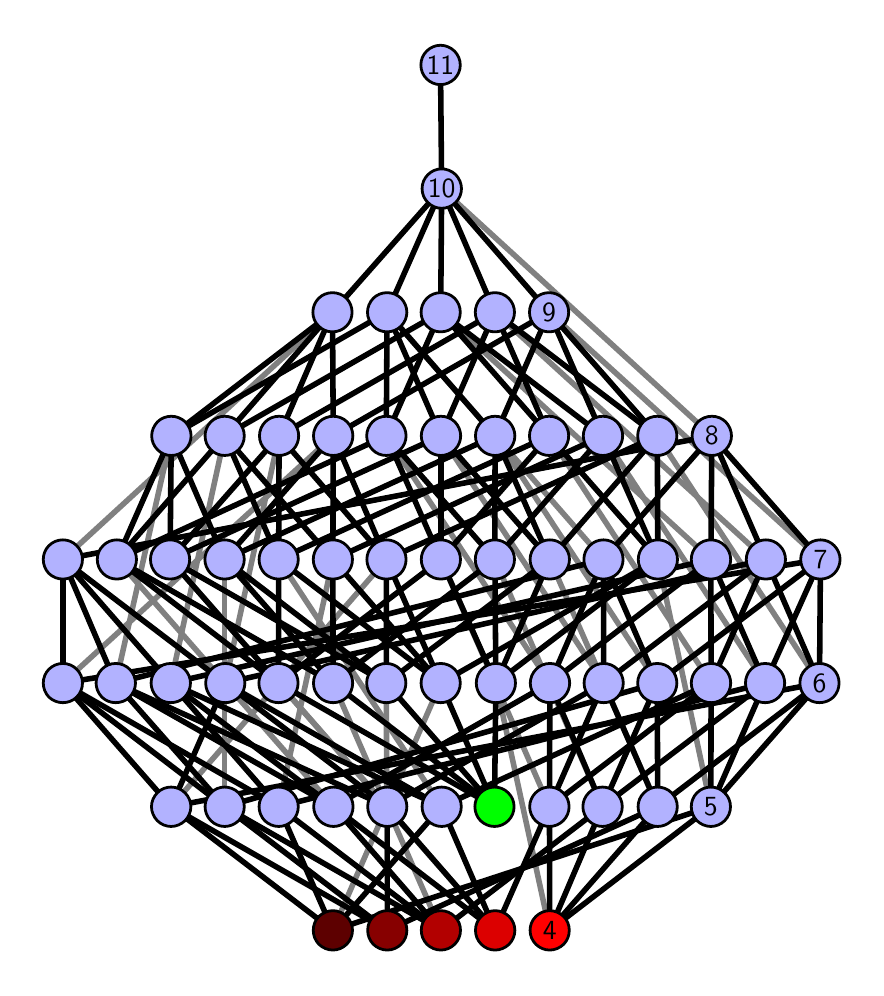 \begingroup%
\makeatletter%
\begin{pgfpicture}%
\pgfpathrectangle{\pgfpointorigin}{\pgfqpoint{4.139in}{4.7in}}%
\pgfusepath{use as bounding box, clip}%
\begin{pgfscope}%
\pgfsetbuttcap%
\pgfsetmiterjoin%
\definecolor{currentfill}{rgb}{1.0,1.0,1.0}%
\pgfsetfillcolor{currentfill}%
\pgfsetlinewidth{0.0pt}%
\definecolor{currentstroke}{rgb}{1.0,1.0,1.0}%
\pgfsetstrokecolor{currentstroke}%
\pgfsetdash{}{0pt}%
\pgfpathmoveto{\pgfqpoint{0.0in}{0.0in}}%
\pgfpathlineto{\pgfqpoint{4.139in}{0.0in}}%
\pgfpathlineto{\pgfqpoint{4.139in}{4.7in}}%
\pgfpathlineto{\pgfqpoint{0.0in}{4.7in}}%
\pgfpathlineto{\pgfqpoint{0.0in}{0.0in}}%
\pgfpathclose%
\pgfusepath{fill}%
\end{pgfscope}%
\begin{pgfscope}%
\pgfsetbuttcap%
\pgfsetmiterjoin%
\definecolor{currentfill}{rgb}{1.0,1.0,1.0}%
\pgfsetfillcolor{currentfill}%
\pgfsetlinewidth{0.0pt}%
\definecolor{currentstroke}{rgb}{0.0,0.0,0.0}%
\pgfsetstrokecolor{currentstroke}%
\pgfsetstrokeopacity{0.0}%
\pgfsetdash{}{0pt}%
\pgfpathmoveto{\pgfqpoint{0.1in}{0.1in}}%
\pgfpathlineto{\pgfqpoint{4.039in}{0.1in}}%
\pgfpathlineto{\pgfqpoint{4.039in}{4.6in}}%
\pgfpathlineto{\pgfqpoint{0.1in}{4.6in}}%
\pgfpathlineto{\pgfqpoint{0.1in}{0.1in}}%
\pgfpathclose%
\pgfusepath{fill}%
\end{pgfscope}%
\begin{pgfscope}%
\pgfpathrectangle{\pgfqpoint{0.1in}{0.1in}}{\pgfqpoint{3.939in}{4.5in}}%
\pgfusepath{clip}%
\pgfsetrectcap%
\pgfsetroundjoin%
\pgfsetlinewidth{2.007pt}%
\definecolor{currentstroke}{rgb}{0.5,0.5,0.5}%
\pgfsetstrokecolor{currentstroke}%
\pgfsetdash{}{0pt}%
\pgfpathmoveto{\pgfqpoint{2.61in}{0.187in}}%
\pgfpathlineto{\pgfqpoint{2.341in}{1.423in}}%
\pgfusepath{stroke}%
\end{pgfscope}%
\begin{pgfscope}%
\pgfpathrectangle{\pgfqpoint{0.1in}{0.1in}}{\pgfqpoint{3.939in}{4.5in}}%
\pgfusepath{clip}%
\pgfsetrectcap%
\pgfsetroundjoin%
\pgfsetlinewidth{2.007pt}%
\definecolor{currentstroke}{rgb}{0.5,0.5,0.5}%
\pgfsetstrokecolor{currentstroke}%
\pgfsetdash{}{0pt}%
\pgfpathmoveto{\pgfqpoint{2.337in}{0.187in}}%
\pgfpathlineto{\pgfqpoint{1.254in}{1.423in}}%
\pgfusepath{stroke}%
\end{pgfscope}%
\begin{pgfscope}%
\pgfpathrectangle{\pgfqpoint{0.1in}{0.1in}}{\pgfqpoint{3.939in}{4.5in}}%
\pgfusepath{clip}%
\pgfsetrectcap%
\pgfsetroundjoin%
\pgfsetlinewidth{2.007pt}%
\definecolor{currentstroke}{rgb}{0.5,0.5,0.5}%
\pgfsetstrokecolor{currentstroke}%
\pgfsetdash{}{0pt}%
\pgfpathmoveto{\pgfqpoint{2.066in}{0.187in}}%
\pgfpathlineto{\pgfqpoint{1.527in}{1.423in}}%
\pgfusepath{stroke}%
\end{pgfscope}%
\begin{pgfscope}%
\pgfpathrectangle{\pgfqpoint{0.1in}{0.1in}}{\pgfqpoint{3.939in}{4.5in}}%
\pgfusepath{clip}%
\pgfsetrectcap%
\pgfsetroundjoin%
\pgfsetlinewidth{2.007pt}%
\definecolor{currentstroke}{rgb}{0.5,0.5,0.5}%
\pgfsetstrokecolor{currentstroke}%
\pgfsetdash{}{0pt}%
\pgfpathmoveto{\pgfqpoint{1.798in}{0.187in}}%
\pgfpathlineto{\pgfqpoint{1.793in}{1.423in}}%
\pgfusepath{stroke}%
\end{pgfscope}%
\begin{pgfscope}%
\pgfpathrectangle{\pgfqpoint{0.1in}{0.1in}}{\pgfqpoint{3.939in}{4.5in}}%
\pgfusepath{clip}%
\pgfsetrectcap%
\pgfsetroundjoin%
\pgfsetlinewidth{2.007pt}%
\definecolor{currentstroke}{rgb}{0.5,0.5,0.5}%
\pgfsetstrokecolor{currentstroke}%
\pgfsetdash{}{0pt}%
\pgfpathmoveto{\pgfqpoint{1.526in}{0.187in}}%
\pgfpathlineto{\pgfqpoint{2.065in}{1.423in}}%
\pgfusepath{stroke}%
\end{pgfscope}%
\begin{pgfscope}%
\pgfpathrectangle{\pgfqpoint{0.1in}{0.1in}}{\pgfqpoint{3.939in}{4.5in}}%
\pgfusepath{clip}%
\pgfsetrectcap%
\pgfsetroundjoin%
\pgfsetlinewidth{2.007pt}%
\definecolor{currentstroke}{rgb}{0.5,0.5,0.5}%
\pgfsetstrokecolor{currentstroke}%
\pgfsetdash{}{0pt}%
\pgfpathmoveto{\pgfqpoint{2.609in}{0.805in}}%
\pgfpathlineto{\pgfqpoint{2.066in}{2.041in}}%
\pgfusepath{stroke}%
\end{pgfscope}%
\begin{pgfscope}%
\pgfpathrectangle{\pgfqpoint{0.1in}{0.1in}}{\pgfqpoint{3.939in}{4.5in}}%
\pgfusepath{clip}%
\pgfsetrectcap%
\pgfsetroundjoin%
\pgfsetlinewidth{2.007pt}%
\definecolor{currentstroke}{rgb}{0.5,0.5,0.5}%
\pgfsetstrokecolor{currentstroke}%
\pgfsetdash{}{0pt}%
\pgfpathmoveto{\pgfqpoint{2.874in}{0.805in}}%
\pgfpathlineto{\pgfqpoint{2.336in}{2.041in}}%
\pgfusepath{stroke}%
\end{pgfscope}%
\begin{pgfscope}%
\pgfpathrectangle{\pgfqpoint{0.1in}{0.1in}}{\pgfqpoint{3.939in}{4.5in}}%
\pgfusepath{clip}%
\pgfsetrectcap%
\pgfsetroundjoin%
\pgfsetlinewidth{2.007pt}%
\definecolor{currentstroke}{rgb}{0.5,0.5,0.5}%
\pgfsetstrokecolor{currentstroke}%
\pgfsetdash{}{0pt}%
\pgfpathmoveto{\pgfqpoint{3.15in}{0.805in}}%
\pgfpathlineto{\pgfqpoint{2.611in}{2.041in}}%
\pgfusepath{stroke}%
\end{pgfscope}%
\begin{pgfscope}%
\pgfpathrectangle{\pgfqpoint{0.1in}{0.1in}}{\pgfqpoint{3.939in}{4.5in}}%
\pgfusepath{clip}%
\pgfsetrectcap%
\pgfsetroundjoin%
\pgfsetlinewidth{2.007pt}%
\definecolor{currentstroke}{rgb}{0.5,0.5,0.5}%
\pgfsetstrokecolor{currentstroke}%
\pgfsetdash{}{0pt}%
\pgfpathmoveto{\pgfqpoint{3.416in}{0.805in}}%
\pgfpathlineto{\pgfqpoint{3.151in}{2.041in}}%
\pgfusepath{stroke}%
\end{pgfscope}%
\begin{pgfscope}%
\pgfpathrectangle{\pgfqpoint{0.1in}{0.1in}}{\pgfqpoint{3.939in}{4.5in}}%
\pgfusepath{clip}%
\pgfsetrectcap%
\pgfsetroundjoin%
\pgfsetlinewidth{2.007pt}%
\definecolor{currentstroke}{rgb}{0.5,0.5,0.5}%
\pgfsetstrokecolor{currentstroke}%
\pgfsetdash{}{0pt}%
\pgfpathmoveto{\pgfqpoint{1.529in}{0.805in}}%
\pgfpathlineto{\pgfqpoint{0.446in}{2.041in}}%
\pgfusepath{stroke}%
\end{pgfscope}%
\begin{pgfscope}%
\pgfpathrectangle{\pgfqpoint{0.1in}{0.1in}}{\pgfqpoint{3.939in}{4.5in}}%
\pgfusepath{clip}%
\pgfsetrectcap%
\pgfsetroundjoin%
\pgfsetlinewidth{2.007pt}%
\definecolor{currentstroke}{rgb}{0.5,0.5,0.5}%
\pgfsetstrokecolor{currentstroke}%
\pgfsetdash{}{0pt}%
\pgfpathmoveto{\pgfqpoint{1.798in}{0.805in}}%
\pgfpathlineto{\pgfqpoint{0.712in}{2.041in}}%
\pgfusepath{stroke}%
\end{pgfscope}%
\begin{pgfscope}%
\pgfpathrectangle{\pgfqpoint{0.1in}{0.1in}}{\pgfqpoint{3.939in}{4.5in}}%
\pgfusepath{clip}%
\pgfsetrectcap%
\pgfsetroundjoin%
\pgfsetlinewidth{2.007pt}%
\definecolor{currentstroke}{rgb}{0.5,0.5,0.5}%
\pgfsetstrokecolor{currentstroke}%
\pgfsetdash{}{0pt}%
\pgfpathmoveto{\pgfqpoint{2.07in}{0.805in}}%
\pgfpathlineto{\pgfqpoint{1.255in}{2.041in}}%
\pgfusepath{stroke}%
\end{pgfscope}%
\begin{pgfscope}%
\pgfpathrectangle{\pgfqpoint{0.1in}{0.1in}}{\pgfqpoint{3.939in}{4.5in}}%
\pgfusepath{clip}%
\pgfsetrectcap%
\pgfsetroundjoin%
\pgfsetlinewidth{2.007pt}%
\definecolor{currentstroke}{rgb}{0.5,0.5,0.5}%
\pgfsetstrokecolor{currentstroke}%
\pgfsetdash{}{0pt}%
\pgfpathmoveto{\pgfqpoint{0.985in}{0.805in}}%
\pgfpathlineto{\pgfqpoint{0.985in}{2.041in}}%
\pgfusepath{stroke}%
\end{pgfscope}%
\begin{pgfscope}%
\pgfpathrectangle{\pgfqpoint{0.1in}{0.1in}}{\pgfqpoint{3.939in}{4.5in}}%
\pgfusepath{clip}%
\pgfsetrectcap%
\pgfsetroundjoin%
\pgfsetlinewidth{2.007pt}%
\definecolor{currentstroke}{rgb}{0.5,0.5,0.5}%
\pgfsetstrokecolor{currentstroke}%
\pgfsetdash{}{0pt}%
\pgfpathmoveto{\pgfqpoint{1.255in}{0.805in}}%
\pgfpathlineto{\pgfqpoint{1.526in}{2.041in}}%
\pgfusepath{stroke}%
\end{pgfscope}%
\begin{pgfscope}%
\pgfpathrectangle{\pgfqpoint{0.1in}{0.1in}}{\pgfqpoint{3.939in}{4.5in}}%
\pgfusepath{clip}%
\pgfsetrectcap%
\pgfsetroundjoin%
\pgfsetlinewidth{2.007pt}%
\definecolor{currentstroke}{rgb}{0.5,0.5,0.5}%
\pgfsetstrokecolor{currentstroke}%
\pgfsetdash{}{0pt}%
\pgfpathmoveto{\pgfqpoint{0.717in}{0.805in}}%
\pgfpathlineto{\pgfqpoint{1.794in}{2.041in}}%
\pgfusepath{stroke}%
\end{pgfscope}%
\begin{pgfscope}%
\pgfpathrectangle{\pgfqpoint{0.1in}{0.1in}}{\pgfqpoint{3.939in}{4.5in}}%
\pgfusepath{clip}%
\pgfsetrectcap%
\pgfsetroundjoin%
\pgfsetlinewidth{2.007pt}%
\definecolor{currentstroke}{rgb}{0.5,0.5,0.5}%
\pgfsetstrokecolor{currentstroke}%
\pgfsetdash{}{0pt}%
\pgfpathmoveto{\pgfqpoint{2.611in}{1.423in}}%
\pgfpathlineto{\pgfqpoint{1.793in}{2.659in}}%
\pgfusepath{stroke}%
\end{pgfscope}%
\begin{pgfscope}%
\pgfpathrectangle{\pgfqpoint{0.1in}{0.1in}}{\pgfqpoint{3.939in}{4.5in}}%
\pgfusepath{clip}%
\pgfsetrectcap%
\pgfsetroundjoin%
\pgfsetlinewidth{2.007pt}%
\definecolor{currentstroke}{rgb}{0.5,0.5,0.5}%
\pgfsetstrokecolor{currentstroke}%
\pgfsetdash{}{0pt}%
\pgfpathmoveto{\pgfqpoint{2.88in}{1.423in}}%
\pgfpathlineto{\pgfqpoint{2.066in}{2.659in}}%
\pgfusepath{stroke}%
\end{pgfscope}%
\begin{pgfscope}%
\pgfpathrectangle{\pgfqpoint{0.1in}{0.1in}}{\pgfqpoint{3.939in}{4.5in}}%
\pgfusepath{clip}%
\pgfsetrectcap%
\pgfsetroundjoin%
\pgfsetlinewidth{2.007pt}%
\definecolor{currentstroke}{rgb}{0.5,0.5,0.5}%
\pgfsetstrokecolor{currentstroke}%
\pgfsetdash{}{0pt}%
\pgfpathmoveto{\pgfqpoint{3.417in}{1.423in}}%
\pgfpathlineto{\pgfqpoint{2.607in}{2.659in}}%
\pgfusepath{stroke}%
\end{pgfscope}%
\begin{pgfscope}%
\pgfpathrectangle{\pgfqpoint{0.1in}{0.1in}}{\pgfqpoint{3.939in}{4.5in}}%
\pgfusepath{clip}%
\pgfsetrectcap%
\pgfsetroundjoin%
\pgfsetlinewidth{2.007pt}%
\definecolor{currentstroke}{rgb}{0.5,0.5,0.5}%
\pgfsetstrokecolor{currentstroke}%
\pgfsetdash{}{0pt}%
\pgfpathmoveto{\pgfqpoint{3.148in}{1.423in}}%
\pgfpathlineto{\pgfqpoint{2.337in}{2.659in}}%
\pgfusepath{stroke}%
\end{pgfscope}%
\begin{pgfscope}%
\pgfpathrectangle{\pgfqpoint{0.1in}{0.1in}}{\pgfqpoint{3.939in}{4.5in}}%
\pgfusepath{clip}%
\pgfsetrectcap%
\pgfsetroundjoin%
\pgfsetlinewidth{2.007pt}%
\definecolor{currentstroke}{rgb}{0.5,0.5,0.5}%
\pgfsetstrokecolor{currentstroke}%
\pgfsetdash{}{0pt}%
\pgfpathmoveto{\pgfqpoint{3.687in}{1.423in}}%
\pgfpathlineto{\pgfqpoint{2.876in}{2.659in}}%
\pgfusepath{stroke}%
\end{pgfscope}%
\begin{pgfscope}%
\pgfpathrectangle{\pgfqpoint{0.1in}{0.1in}}{\pgfqpoint{3.939in}{4.5in}}%
\pgfusepath{clip}%
\pgfsetrectcap%
\pgfsetroundjoin%
\pgfsetlinewidth{2.007pt}%
\definecolor{currentstroke}{rgb}{0.5,0.5,0.5}%
\pgfsetstrokecolor{currentstroke}%
\pgfsetdash{}{0pt}%
\pgfpathmoveto{\pgfqpoint{3.959in}{1.423in}}%
\pgfpathlineto{\pgfqpoint{3.148in}{2.659in}}%
\pgfusepath{stroke}%
\end{pgfscope}%
\begin{pgfscope}%
\pgfpathrectangle{\pgfqpoint{0.1in}{0.1in}}{\pgfqpoint{3.939in}{4.5in}}%
\pgfusepath{clip}%
\pgfsetrectcap%
\pgfsetroundjoin%
\pgfsetlinewidth{2.007pt}%
\definecolor{currentstroke}{rgb}{0.5,0.5,0.5}%
\pgfsetstrokecolor{currentstroke}%
\pgfsetdash{}{0pt}%
\pgfpathmoveto{\pgfqpoint{0.44in}{1.423in}}%
\pgfpathlineto{\pgfqpoint{0.718in}{2.659in}}%
\pgfusepath{stroke}%
\end{pgfscope}%
\begin{pgfscope}%
\pgfpathrectangle{\pgfqpoint{0.1in}{0.1in}}{\pgfqpoint{3.939in}{4.5in}}%
\pgfusepath{clip}%
\pgfsetrectcap%
\pgfsetroundjoin%
\pgfsetlinewidth{2.007pt}%
\definecolor{currentstroke}{rgb}{0.5,0.5,0.5}%
\pgfsetstrokecolor{currentstroke}%
\pgfsetdash{}{0pt}%
\pgfpathmoveto{\pgfqpoint{0.715in}{1.423in}}%
\pgfpathlineto{\pgfqpoint{0.985in}{2.659in}}%
\pgfusepath{stroke}%
\end{pgfscope}%
\begin{pgfscope}%
\pgfpathrectangle{\pgfqpoint{0.1in}{0.1in}}{\pgfqpoint{3.939in}{4.5in}}%
\pgfusepath{clip}%
\pgfsetrectcap%
\pgfsetroundjoin%
\pgfsetlinewidth{2.007pt}%
\definecolor{currentstroke}{rgb}{0.5,0.5,0.5}%
\pgfsetstrokecolor{currentstroke}%
\pgfsetdash{}{0pt}%
\pgfpathmoveto{\pgfqpoint{0.988in}{1.423in}}%
\pgfpathlineto{\pgfqpoint{1.257in}{2.659in}}%
\pgfusepath{stroke}%
\end{pgfscope}%
\begin{pgfscope}%
\pgfpathrectangle{\pgfqpoint{0.1in}{0.1in}}{\pgfqpoint{3.939in}{4.5in}}%
\pgfusepath{clip}%
\pgfsetrectcap%
\pgfsetroundjoin%
\pgfsetlinewidth{2.007pt}%
\definecolor{currentstroke}{rgb}{0.5,0.5,0.5}%
\pgfsetstrokecolor{currentstroke}%
\pgfsetdash{}{0pt}%
\pgfpathmoveto{\pgfqpoint{0.176in}{1.423in}}%
\pgfpathlineto{\pgfqpoint{1.528in}{2.659in}}%
\pgfusepath{stroke}%
\end{pgfscope}%
\begin{pgfscope}%
\pgfpathrectangle{\pgfqpoint{0.1in}{0.1in}}{\pgfqpoint{3.939in}{4.5in}}%
\pgfusepath{clip}%
\pgfsetrectcap%
\pgfsetroundjoin%
\pgfsetlinewidth{2.007pt}%
\definecolor{currentstroke}{rgb}{0.5,0.5,0.5}%
\pgfsetstrokecolor{currentstroke}%
\pgfsetdash{}{0pt}%
\pgfpathmoveto{\pgfqpoint{2.879in}{2.041in}}%
\pgfpathlineto{\pgfqpoint{1.797in}{3.277in}}%
\pgfusepath{stroke}%
\end{pgfscope}%
\begin{pgfscope}%
\pgfpathrectangle{\pgfqpoint{0.1in}{0.1in}}{\pgfqpoint{3.939in}{4.5in}}%
\pgfusepath{clip}%
\pgfsetrectcap%
\pgfsetroundjoin%
\pgfsetlinewidth{2.007pt}%
\definecolor{currentstroke}{rgb}{0.5,0.5,0.5}%
\pgfsetstrokecolor{currentstroke}%
\pgfsetdash{}{0pt}%
\pgfpathmoveto{\pgfqpoint{3.416in}{2.041in}}%
\pgfpathlineto{\pgfqpoint{2.065in}{3.277in}}%
\pgfusepath{stroke}%
\end{pgfscope}%
\begin{pgfscope}%
\pgfpathrectangle{\pgfqpoint{0.1in}{0.1in}}{\pgfqpoint{3.939in}{4.5in}}%
\pgfusepath{clip}%
\pgfsetrectcap%
\pgfsetroundjoin%
\pgfsetlinewidth{2.007pt}%
\definecolor{currentstroke}{rgb}{0.5,0.5,0.5}%
\pgfsetstrokecolor{currentstroke}%
\pgfsetdash{}{0pt}%
\pgfpathmoveto{\pgfqpoint{3.691in}{2.041in}}%
\pgfpathlineto{\pgfqpoint{2.336in}{3.277in}}%
\pgfusepath{stroke}%
\end{pgfscope}%
\begin{pgfscope}%
\pgfpathrectangle{\pgfqpoint{0.1in}{0.1in}}{\pgfqpoint{3.939in}{4.5in}}%
\pgfusepath{clip}%
\pgfsetrectcap%
\pgfsetroundjoin%
\pgfsetlinewidth{2.007pt}%
\definecolor{currentstroke}{rgb}{0.5,0.5,0.5}%
\pgfsetstrokecolor{currentstroke}%
\pgfsetdash{}{0pt}%
\pgfpathmoveto{\pgfqpoint{3.964in}{2.041in}}%
\pgfpathlineto{\pgfqpoint{2.607in}{3.277in}}%
\pgfusepath{stroke}%
\end{pgfscope}%
\begin{pgfscope}%
\pgfpathrectangle{\pgfqpoint{0.1in}{0.1in}}{\pgfqpoint{3.939in}{4.5in}}%
\pgfusepath{clip}%
\pgfsetrectcap%
\pgfsetroundjoin%
\pgfsetlinewidth{2.007pt}%
\definecolor{currentstroke}{rgb}{0.5,0.5,0.5}%
\pgfsetstrokecolor{currentstroke}%
\pgfsetdash{}{0pt}%
\pgfpathmoveto{\pgfqpoint{0.176in}{2.041in}}%
\pgfpathlineto{\pgfqpoint{1.524in}{3.277in}}%
\pgfusepath{stroke}%
\end{pgfscope}%
\begin{pgfscope}%
\pgfpathrectangle{\pgfqpoint{0.1in}{0.1in}}{\pgfqpoint{3.939in}{4.5in}}%
\pgfusepath{clip}%
\pgfsetrectcap%
\pgfsetroundjoin%
\pgfsetlinewidth{2.007pt}%
\definecolor{currentstroke}{rgb}{0.5,0.5,0.5}%
\pgfsetstrokecolor{currentstroke}%
\pgfsetdash{}{0pt}%
\pgfpathmoveto{\pgfqpoint{3.421in}{2.659in}}%
\pgfpathlineto{\pgfqpoint{2.07in}{3.895in}}%
\pgfusepath{stroke}%
\end{pgfscope}%
\begin{pgfscope}%
\pgfpathrectangle{\pgfqpoint{0.1in}{0.1in}}{\pgfqpoint{3.939in}{4.5in}}%
\pgfusepath{clip}%
\pgfsetrectcap%
\pgfsetroundjoin%
\pgfsetlinewidth{2.007pt}%
\definecolor{currentstroke}{rgb}{0.0,0.0,0.0}%
\pgfsetstrokecolor{currentstroke}%
\pgfsetdash{}{0pt}%
\pgfpathmoveto{\pgfqpoint{2.61in}{0.187in}}%
\pgfpathlineto{\pgfqpoint{2.609in}{0.805in}}%
\pgfusepath{stroke}%
\end{pgfscope}%
\begin{pgfscope}%
\pgfpathrectangle{\pgfqpoint{0.1in}{0.1in}}{\pgfqpoint{3.939in}{4.5in}}%
\pgfusepath{clip}%
\pgfsetrectcap%
\pgfsetroundjoin%
\pgfsetlinewidth{2.007pt}%
\definecolor{currentstroke}{rgb}{0.0,0.0,0.0}%
\pgfsetstrokecolor{currentstroke}%
\pgfsetdash{}{0pt}%
\pgfpathmoveto{\pgfqpoint{2.61in}{0.187in}}%
\pgfpathlineto{\pgfqpoint{2.874in}{0.805in}}%
\pgfusepath{stroke}%
\end{pgfscope}%
\begin{pgfscope}%
\pgfpathrectangle{\pgfqpoint{0.1in}{0.1in}}{\pgfqpoint{3.939in}{4.5in}}%
\pgfusepath{clip}%
\pgfsetrectcap%
\pgfsetroundjoin%
\pgfsetlinewidth{2.007pt}%
\definecolor{currentstroke}{rgb}{0.0,0.0,0.0}%
\pgfsetstrokecolor{currentstroke}%
\pgfsetdash{}{0pt}%
\pgfpathmoveto{\pgfqpoint{2.61in}{0.187in}}%
\pgfpathlineto{\pgfqpoint{3.15in}{0.805in}}%
\pgfusepath{stroke}%
\end{pgfscope}%
\begin{pgfscope}%
\pgfpathrectangle{\pgfqpoint{0.1in}{0.1in}}{\pgfqpoint{3.939in}{4.5in}}%
\pgfusepath{clip}%
\pgfsetrectcap%
\pgfsetroundjoin%
\pgfsetlinewidth{2.007pt}%
\definecolor{currentstroke}{rgb}{0.0,0.0,0.0}%
\pgfsetstrokecolor{currentstroke}%
\pgfsetdash{}{0pt}%
\pgfpathmoveto{\pgfqpoint{2.61in}{0.187in}}%
\pgfpathlineto{\pgfqpoint{3.416in}{0.805in}}%
\pgfusepath{stroke}%
\end{pgfscope}%
\begin{pgfscope}%
\pgfpathrectangle{\pgfqpoint{0.1in}{0.1in}}{\pgfqpoint{3.939in}{4.5in}}%
\pgfusepath{clip}%
\pgfsetrectcap%
\pgfsetroundjoin%
\pgfsetlinewidth{2.007pt}%
\definecolor{currentstroke}{rgb}{0.0,0.0,0.0}%
\pgfsetstrokecolor{currentstroke}%
\pgfsetdash{}{0pt}%
\pgfpathmoveto{\pgfqpoint{2.334in}{0.805in}}%
\pgfpathlineto{\pgfqpoint{2.341in}{1.423in}}%
\pgfusepath{stroke}%
\end{pgfscope}%
\begin{pgfscope}%
\pgfpathrectangle{\pgfqpoint{0.1in}{0.1in}}{\pgfqpoint{3.939in}{4.5in}}%
\pgfusepath{clip}%
\pgfsetrectcap%
\pgfsetroundjoin%
\pgfsetlinewidth{2.007pt}%
\definecolor{currentstroke}{rgb}{0.0,0.0,0.0}%
\pgfsetstrokecolor{currentstroke}%
\pgfsetdash{}{0pt}%
\pgfpathmoveto{\pgfqpoint{2.334in}{0.805in}}%
\pgfpathlineto{\pgfqpoint{1.254in}{1.423in}}%
\pgfusepath{stroke}%
\end{pgfscope}%
\begin{pgfscope}%
\pgfpathrectangle{\pgfqpoint{0.1in}{0.1in}}{\pgfqpoint{3.939in}{4.5in}}%
\pgfusepath{clip}%
\pgfsetrectcap%
\pgfsetroundjoin%
\pgfsetlinewidth{2.007pt}%
\definecolor{currentstroke}{rgb}{0.0,0.0,0.0}%
\pgfsetstrokecolor{currentstroke}%
\pgfsetdash{}{0pt}%
\pgfpathmoveto{\pgfqpoint{2.334in}{0.805in}}%
\pgfpathlineto{\pgfqpoint{1.527in}{1.423in}}%
\pgfusepath{stroke}%
\end{pgfscope}%
\begin{pgfscope}%
\pgfpathrectangle{\pgfqpoint{0.1in}{0.1in}}{\pgfqpoint{3.939in}{4.5in}}%
\pgfusepath{clip}%
\pgfsetrectcap%
\pgfsetroundjoin%
\pgfsetlinewidth{2.007pt}%
\definecolor{currentstroke}{rgb}{0.0,0.0,0.0}%
\pgfsetstrokecolor{currentstroke}%
\pgfsetdash{}{0pt}%
\pgfpathmoveto{\pgfqpoint{2.334in}{0.805in}}%
\pgfpathlineto{\pgfqpoint{1.793in}{1.423in}}%
\pgfusepath{stroke}%
\end{pgfscope}%
\begin{pgfscope}%
\pgfpathrectangle{\pgfqpoint{0.1in}{0.1in}}{\pgfqpoint{3.939in}{4.5in}}%
\pgfusepath{clip}%
\pgfsetrectcap%
\pgfsetroundjoin%
\pgfsetlinewidth{2.007pt}%
\definecolor{currentstroke}{rgb}{0.0,0.0,0.0}%
\pgfsetstrokecolor{currentstroke}%
\pgfsetdash{}{0pt}%
\pgfpathmoveto{\pgfqpoint{2.334in}{0.805in}}%
\pgfpathlineto{\pgfqpoint{2.065in}{1.423in}}%
\pgfusepath{stroke}%
\end{pgfscope}%
\begin{pgfscope}%
\pgfpathrectangle{\pgfqpoint{0.1in}{0.1in}}{\pgfqpoint{3.939in}{4.5in}}%
\pgfusepath{clip}%
\pgfsetrectcap%
\pgfsetroundjoin%
\pgfsetlinewidth{2.007pt}%
\definecolor{currentstroke}{rgb}{0.0,0.0,0.0}%
\pgfsetstrokecolor{currentstroke}%
\pgfsetdash{}{0pt}%
\pgfpathmoveto{\pgfqpoint{2.337in}{0.187in}}%
\pgfpathlineto{\pgfqpoint{1.798in}{0.805in}}%
\pgfusepath{stroke}%
\end{pgfscope}%
\begin{pgfscope}%
\pgfpathrectangle{\pgfqpoint{0.1in}{0.1in}}{\pgfqpoint{3.939in}{4.5in}}%
\pgfusepath{clip}%
\pgfsetrectcap%
\pgfsetroundjoin%
\pgfsetlinewidth{2.007pt}%
\definecolor{currentstroke}{rgb}{0.0,0.0,0.0}%
\pgfsetstrokecolor{currentstroke}%
\pgfsetdash{}{0pt}%
\pgfpathmoveto{\pgfqpoint{2.337in}{0.187in}}%
\pgfpathlineto{\pgfqpoint{2.07in}{0.805in}}%
\pgfusepath{stroke}%
\end{pgfscope}%
\begin{pgfscope}%
\pgfpathrectangle{\pgfqpoint{0.1in}{0.1in}}{\pgfqpoint{3.939in}{4.5in}}%
\pgfusepath{clip}%
\pgfsetrectcap%
\pgfsetroundjoin%
\pgfsetlinewidth{2.007pt}%
\definecolor{currentstroke}{rgb}{0.0,0.0,0.0}%
\pgfsetstrokecolor{currentstroke}%
\pgfsetdash{}{0pt}%
\pgfpathmoveto{\pgfqpoint{2.337in}{0.187in}}%
\pgfpathlineto{\pgfqpoint{2.609in}{0.805in}}%
\pgfusepath{stroke}%
\end{pgfscope}%
\begin{pgfscope}%
\pgfpathrectangle{\pgfqpoint{0.1in}{0.1in}}{\pgfqpoint{3.939in}{4.5in}}%
\pgfusepath{clip}%
\pgfsetrectcap%
\pgfsetroundjoin%
\pgfsetlinewidth{2.007pt}%
\definecolor{currentstroke}{rgb}{0.0,0.0,0.0}%
\pgfsetstrokecolor{currentstroke}%
\pgfsetdash{}{0pt}%
\pgfpathmoveto{\pgfqpoint{2.337in}{0.187in}}%
\pgfpathlineto{\pgfqpoint{1.529in}{0.805in}}%
\pgfusepath{stroke}%
\end{pgfscope}%
\begin{pgfscope}%
\pgfpathrectangle{\pgfqpoint{0.1in}{0.1in}}{\pgfqpoint{3.939in}{4.5in}}%
\pgfusepath{clip}%
\pgfsetrectcap%
\pgfsetroundjoin%
\pgfsetlinewidth{2.007pt}%
\definecolor{currentstroke}{rgb}{0.0,0.0,0.0}%
\pgfsetstrokecolor{currentstroke}%
\pgfsetdash{}{0pt}%
\pgfpathmoveto{\pgfqpoint{2.066in}{0.187in}}%
\pgfpathlineto{\pgfqpoint{0.985in}{0.805in}}%
\pgfusepath{stroke}%
\end{pgfscope}%
\begin{pgfscope}%
\pgfpathrectangle{\pgfqpoint{0.1in}{0.1in}}{\pgfqpoint{3.939in}{4.5in}}%
\pgfusepath{clip}%
\pgfsetrectcap%
\pgfsetroundjoin%
\pgfsetlinewidth{2.007pt}%
\definecolor{currentstroke}{rgb}{0.0,0.0,0.0}%
\pgfsetstrokecolor{currentstroke}%
\pgfsetdash{}{0pt}%
\pgfpathmoveto{\pgfqpoint{2.066in}{0.187in}}%
\pgfpathlineto{\pgfqpoint{1.255in}{0.805in}}%
\pgfusepath{stroke}%
\end{pgfscope}%
\begin{pgfscope}%
\pgfpathrectangle{\pgfqpoint{0.1in}{0.1in}}{\pgfqpoint{3.939in}{4.5in}}%
\pgfusepath{clip}%
\pgfsetrectcap%
\pgfsetroundjoin%
\pgfsetlinewidth{2.007pt}%
\definecolor{currentstroke}{rgb}{0.0,0.0,0.0}%
\pgfsetstrokecolor{currentstroke}%
\pgfsetdash{}{0pt}%
\pgfpathmoveto{\pgfqpoint{2.066in}{0.187in}}%
\pgfpathlineto{\pgfqpoint{2.874in}{0.805in}}%
\pgfusepath{stroke}%
\end{pgfscope}%
\begin{pgfscope}%
\pgfpathrectangle{\pgfqpoint{0.1in}{0.1in}}{\pgfqpoint{3.939in}{4.5in}}%
\pgfusepath{clip}%
\pgfsetrectcap%
\pgfsetroundjoin%
\pgfsetlinewidth{2.007pt}%
\definecolor{currentstroke}{rgb}{0.0,0.0,0.0}%
\pgfsetstrokecolor{currentstroke}%
\pgfsetdash{}{0pt}%
\pgfpathmoveto{\pgfqpoint{2.066in}{0.187in}}%
\pgfpathlineto{\pgfqpoint{1.529in}{0.805in}}%
\pgfusepath{stroke}%
\end{pgfscope}%
\begin{pgfscope}%
\pgfpathrectangle{\pgfqpoint{0.1in}{0.1in}}{\pgfqpoint{3.939in}{4.5in}}%
\pgfusepath{clip}%
\pgfsetrectcap%
\pgfsetroundjoin%
\pgfsetlinewidth{2.007pt}%
\definecolor{currentstroke}{rgb}{0.0,0.0,0.0}%
\pgfsetstrokecolor{currentstroke}%
\pgfsetdash{}{0pt}%
\pgfpathmoveto{\pgfqpoint{1.798in}{0.187in}}%
\pgfpathlineto{\pgfqpoint{1.798in}{0.805in}}%
\pgfusepath{stroke}%
\end{pgfscope}%
\begin{pgfscope}%
\pgfpathrectangle{\pgfqpoint{0.1in}{0.1in}}{\pgfqpoint{3.939in}{4.5in}}%
\pgfusepath{clip}%
\pgfsetrectcap%
\pgfsetroundjoin%
\pgfsetlinewidth{2.007pt}%
\definecolor{currentstroke}{rgb}{0.0,0.0,0.0}%
\pgfsetstrokecolor{currentstroke}%
\pgfsetdash{}{0pt}%
\pgfpathmoveto{\pgfqpoint{1.798in}{0.187in}}%
\pgfpathlineto{\pgfqpoint{0.985in}{0.805in}}%
\pgfusepath{stroke}%
\end{pgfscope}%
\begin{pgfscope}%
\pgfpathrectangle{\pgfqpoint{0.1in}{0.1in}}{\pgfqpoint{3.939in}{4.5in}}%
\pgfusepath{clip}%
\pgfsetrectcap%
\pgfsetroundjoin%
\pgfsetlinewidth{2.007pt}%
\definecolor{currentstroke}{rgb}{0.0,0.0,0.0}%
\pgfsetstrokecolor{currentstroke}%
\pgfsetdash{}{0pt}%
\pgfpathmoveto{\pgfqpoint{1.798in}{0.187in}}%
\pgfpathlineto{\pgfqpoint{0.717in}{0.805in}}%
\pgfusepath{stroke}%
\end{pgfscope}%
\begin{pgfscope}%
\pgfpathrectangle{\pgfqpoint{0.1in}{0.1in}}{\pgfqpoint{3.939in}{4.5in}}%
\pgfusepath{clip}%
\pgfsetrectcap%
\pgfsetroundjoin%
\pgfsetlinewidth{2.007pt}%
\definecolor{currentstroke}{rgb}{0.0,0.0,0.0}%
\pgfsetstrokecolor{currentstroke}%
\pgfsetdash{}{0pt}%
\pgfpathmoveto{\pgfqpoint{1.798in}{0.187in}}%
\pgfpathlineto{\pgfqpoint{3.15in}{0.805in}}%
\pgfusepath{stroke}%
\end{pgfscope}%
\begin{pgfscope}%
\pgfpathrectangle{\pgfqpoint{0.1in}{0.1in}}{\pgfqpoint{3.939in}{4.5in}}%
\pgfusepath{clip}%
\pgfsetrectcap%
\pgfsetroundjoin%
\pgfsetlinewidth{2.007pt}%
\definecolor{currentstroke}{rgb}{0.0,0.0,0.0}%
\pgfsetstrokecolor{currentstroke}%
\pgfsetdash{}{0pt}%
\pgfpathmoveto{\pgfqpoint{1.526in}{0.187in}}%
\pgfpathlineto{\pgfqpoint{2.07in}{0.805in}}%
\pgfusepath{stroke}%
\end{pgfscope}%
\begin{pgfscope}%
\pgfpathrectangle{\pgfqpoint{0.1in}{0.1in}}{\pgfqpoint{3.939in}{4.5in}}%
\pgfusepath{clip}%
\pgfsetrectcap%
\pgfsetroundjoin%
\pgfsetlinewidth{2.007pt}%
\definecolor{currentstroke}{rgb}{0.0,0.0,0.0}%
\pgfsetstrokecolor{currentstroke}%
\pgfsetdash{}{0pt}%
\pgfpathmoveto{\pgfqpoint{1.526in}{0.187in}}%
\pgfpathlineto{\pgfqpoint{1.255in}{0.805in}}%
\pgfusepath{stroke}%
\end{pgfscope}%
\begin{pgfscope}%
\pgfpathrectangle{\pgfqpoint{0.1in}{0.1in}}{\pgfqpoint{3.939in}{4.5in}}%
\pgfusepath{clip}%
\pgfsetrectcap%
\pgfsetroundjoin%
\pgfsetlinewidth{2.007pt}%
\definecolor{currentstroke}{rgb}{0.0,0.0,0.0}%
\pgfsetstrokecolor{currentstroke}%
\pgfsetdash{}{0pt}%
\pgfpathmoveto{\pgfqpoint{1.526in}{0.187in}}%
\pgfpathlineto{\pgfqpoint{0.717in}{0.805in}}%
\pgfusepath{stroke}%
\end{pgfscope}%
\begin{pgfscope}%
\pgfpathrectangle{\pgfqpoint{0.1in}{0.1in}}{\pgfqpoint{3.939in}{4.5in}}%
\pgfusepath{clip}%
\pgfsetrectcap%
\pgfsetroundjoin%
\pgfsetlinewidth{2.007pt}%
\definecolor{currentstroke}{rgb}{0.0,0.0,0.0}%
\pgfsetstrokecolor{currentstroke}%
\pgfsetdash{}{0pt}%
\pgfpathmoveto{\pgfqpoint{1.526in}{0.187in}}%
\pgfpathlineto{\pgfqpoint{3.416in}{0.805in}}%
\pgfusepath{stroke}%
\end{pgfscope}%
\begin{pgfscope}%
\pgfpathrectangle{\pgfqpoint{0.1in}{0.1in}}{\pgfqpoint{3.939in}{4.5in}}%
\pgfusepath{clip}%
\pgfsetrectcap%
\pgfsetroundjoin%
\pgfsetlinewidth{2.007pt}%
\definecolor{currentstroke}{rgb}{0.0,0.0,0.0}%
\pgfsetstrokecolor{currentstroke}%
\pgfsetdash{}{0pt}%
\pgfpathmoveto{\pgfqpoint{2.341in}{1.423in}}%
\pgfpathlineto{\pgfqpoint{2.066in}{2.041in}}%
\pgfusepath{stroke}%
\end{pgfscope}%
\begin{pgfscope}%
\pgfpathrectangle{\pgfqpoint{0.1in}{0.1in}}{\pgfqpoint{3.939in}{4.5in}}%
\pgfusepath{clip}%
\pgfsetrectcap%
\pgfsetroundjoin%
\pgfsetlinewidth{2.007pt}%
\definecolor{currentstroke}{rgb}{0.0,0.0,0.0}%
\pgfsetstrokecolor{currentstroke}%
\pgfsetdash{}{0pt}%
\pgfpathmoveto{\pgfqpoint{2.341in}{1.423in}}%
\pgfpathlineto{\pgfqpoint{2.336in}{2.041in}}%
\pgfusepath{stroke}%
\end{pgfscope}%
\begin{pgfscope}%
\pgfpathrectangle{\pgfqpoint{0.1in}{0.1in}}{\pgfqpoint{3.939in}{4.5in}}%
\pgfusepath{clip}%
\pgfsetrectcap%
\pgfsetroundjoin%
\pgfsetlinewidth{2.007pt}%
\definecolor{currentstroke}{rgb}{0.0,0.0,0.0}%
\pgfsetstrokecolor{currentstroke}%
\pgfsetdash{}{0pt}%
\pgfpathmoveto{\pgfqpoint{2.341in}{1.423in}}%
\pgfpathlineto{\pgfqpoint{2.611in}{2.041in}}%
\pgfusepath{stroke}%
\end{pgfscope}%
\begin{pgfscope}%
\pgfpathrectangle{\pgfqpoint{0.1in}{0.1in}}{\pgfqpoint{3.939in}{4.5in}}%
\pgfusepath{clip}%
\pgfsetrectcap%
\pgfsetroundjoin%
\pgfsetlinewidth{2.007pt}%
\definecolor{currentstroke}{rgb}{0.0,0.0,0.0}%
\pgfsetstrokecolor{currentstroke}%
\pgfsetdash{}{0pt}%
\pgfpathmoveto{\pgfqpoint{2.341in}{1.423in}}%
\pgfpathlineto{\pgfqpoint{3.151in}{2.041in}}%
\pgfusepath{stroke}%
\end{pgfscope}%
\begin{pgfscope}%
\pgfpathrectangle{\pgfqpoint{0.1in}{0.1in}}{\pgfqpoint{3.939in}{4.5in}}%
\pgfusepath{clip}%
\pgfsetrectcap%
\pgfsetroundjoin%
\pgfsetlinewidth{2.007pt}%
\definecolor{currentstroke}{rgb}{0.0,0.0,0.0}%
\pgfsetstrokecolor{currentstroke}%
\pgfsetdash{}{0pt}%
\pgfpathmoveto{\pgfqpoint{2.609in}{0.805in}}%
\pgfpathlineto{\pgfqpoint{2.611in}{1.423in}}%
\pgfusepath{stroke}%
\end{pgfscope}%
\begin{pgfscope}%
\pgfpathrectangle{\pgfqpoint{0.1in}{0.1in}}{\pgfqpoint{3.939in}{4.5in}}%
\pgfusepath{clip}%
\pgfsetrectcap%
\pgfsetroundjoin%
\pgfsetlinewidth{2.007pt}%
\definecolor{currentstroke}{rgb}{0.0,0.0,0.0}%
\pgfsetstrokecolor{currentstroke}%
\pgfsetdash{}{0pt}%
\pgfpathmoveto{\pgfqpoint{2.609in}{0.805in}}%
\pgfpathlineto{\pgfqpoint{2.88in}{1.423in}}%
\pgfusepath{stroke}%
\end{pgfscope}%
\begin{pgfscope}%
\pgfpathrectangle{\pgfqpoint{0.1in}{0.1in}}{\pgfqpoint{3.939in}{4.5in}}%
\pgfusepath{clip}%
\pgfsetrectcap%
\pgfsetroundjoin%
\pgfsetlinewidth{2.007pt}%
\definecolor{currentstroke}{rgb}{0.0,0.0,0.0}%
\pgfsetstrokecolor{currentstroke}%
\pgfsetdash{}{0pt}%
\pgfpathmoveto{\pgfqpoint{2.609in}{0.805in}}%
\pgfpathlineto{\pgfqpoint{3.417in}{1.423in}}%
\pgfusepath{stroke}%
\end{pgfscope}%
\begin{pgfscope}%
\pgfpathrectangle{\pgfqpoint{0.1in}{0.1in}}{\pgfqpoint{3.939in}{4.5in}}%
\pgfusepath{clip}%
\pgfsetrectcap%
\pgfsetroundjoin%
\pgfsetlinewidth{2.007pt}%
\definecolor{currentstroke}{rgb}{0.0,0.0,0.0}%
\pgfsetstrokecolor{currentstroke}%
\pgfsetdash{}{0pt}%
\pgfpathmoveto{\pgfqpoint{2.874in}{0.805in}}%
\pgfpathlineto{\pgfqpoint{2.611in}{1.423in}}%
\pgfusepath{stroke}%
\end{pgfscope}%
\begin{pgfscope}%
\pgfpathrectangle{\pgfqpoint{0.1in}{0.1in}}{\pgfqpoint{3.939in}{4.5in}}%
\pgfusepath{clip}%
\pgfsetrectcap%
\pgfsetroundjoin%
\pgfsetlinewidth{2.007pt}%
\definecolor{currentstroke}{rgb}{0.0,0.0,0.0}%
\pgfsetstrokecolor{currentstroke}%
\pgfsetdash{}{0pt}%
\pgfpathmoveto{\pgfqpoint{2.874in}{0.805in}}%
\pgfpathlineto{\pgfqpoint{3.148in}{1.423in}}%
\pgfusepath{stroke}%
\end{pgfscope}%
\begin{pgfscope}%
\pgfpathrectangle{\pgfqpoint{0.1in}{0.1in}}{\pgfqpoint{3.939in}{4.5in}}%
\pgfusepath{clip}%
\pgfsetrectcap%
\pgfsetroundjoin%
\pgfsetlinewidth{2.007pt}%
\definecolor{currentstroke}{rgb}{0.0,0.0,0.0}%
\pgfsetstrokecolor{currentstroke}%
\pgfsetdash{}{0pt}%
\pgfpathmoveto{\pgfqpoint{2.874in}{0.805in}}%
\pgfpathlineto{\pgfqpoint{3.687in}{1.423in}}%
\pgfusepath{stroke}%
\end{pgfscope}%
\begin{pgfscope}%
\pgfpathrectangle{\pgfqpoint{0.1in}{0.1in}}{\pgfqpoint{3.939in}{4.5in}}%
\pgfusepath{clip}%
\pgfsetrectcap%
\pgfsetroundjoin%
\pgfsetlinewidth{2.007pt}%
\definecolor{currentstroke}{rgb}{0.0,0.0,0.0}%
\pgfsetstrokecolor{currentstroke}%
\pgfsetdash{}{0pt}%
\pgfpathmoveto{\pgfqpoint{3.15in}{0.805in}}%
\pgfpathlineto{\pgfqpoint{2.88in}{1.423in}}%
\pgfusepath{stroke}%
\end{pgfscope}%
\begin{pgfscope}%
\pgfpathrectangle{\pgfqpoint{0.1in}{0.1in}}{\pgfqpoint{3.939in}{4.5in}}%
\pgfusepath{clip}%
\pgfsetrectcap%
\pgfsetroundjoin%
\pgfsetlinewidth{2.007pt}%
\definecolor{currentstroke}{rgb}{0.0,0.0,0.0}%
\pgfsetstrokecolor{currentstroke}%
\pgfsetdash{}{0pt}%
\pgfpathmoveto{\pgfqpoint{3.15in}{0.805in}}%
\pgfpathlineto{\pgfqpoint{3.148in}{1.423in}}%
\pgfusepath{stroke}%
\end{pgfscope}%
\begin{pgfscope}%
\pgfpathrectangle{\pgfqpoint{0.1in}{0.1in}}{\pgfqpoint{3.939in}{4.5in}}%
\pgfusepath{clip}%
\pgfsetrectcap%
\pgfsetroundjoin%
\pgfsetlinewidth{2.007pt}%
\definecolor{currentstroke}{rgb}{0.0,0.0,0.0}%
\pgfsetstrokecolor{currentstroke}%
\pgfsetdash{}{0pt}%
\pgfpathmoveto{\pgfqpoint{3.15in}{0.805in}}%
\pgfpathlineto{\pgfqpoint{3.959in}{1.423in}}%
\pgfusepath{stroke}%
\end{pgfscope}%
\begin{pgfscope}%
\pgfpathrectangle{\pgfqpoint{0.1in}{0.1in}}{\pgfqpoint{3.939in}{4.5in}}%
\pgfusepath{clip}%
\pgfsetrectcap%
\pgfsetroundjoin%
\pgfsetlinewidth{2.007pt}%
\definecolor{currentstroke}{rgb}{0.0,0.0,0.0}%
\pgfsetstrokecolor{currentstroke}%
\pgfsetdash{}{0pt}%
\pgfpathmoveto{\pgfqpoint{3.416in}{0.805in}}%
\pgfpathlineto{\pgfqpoint{3.417in}{1.423in}}%
\pgfusepath{stroke}%
\end{pgfscope}%
\begin{pgfscope}%
\pgfpathrectangle{\pgfqpoint{0.1in}{0.1in}}{\pgfqpoint{3.939in}{4.5in}}%
\pgfusepath{clip}%
\pgfsetrectcap%
\pgfsetroundjoin%
\pgfsetlinewidth{2.007pt}%
\definecolor{currentstroke}{rgb}{0.0,0.0,0.0}%
\pgfsetstrokecolor{currentstroke}%
\pgfsetdash{}{0pt}%
\pgfpathmoveto{\pgfqpoint{3.416in}{0.805in}}%
\pgfpathlineto{\pgfqpoint{3.687in}{1.423in}}%
\pgfusepath{stroke}%
\end{pgfscope}%
\begin{pgfscope}%
\pgfpathrectangle{\pgfqpoint{0.1in}{0.1in}}{\pgfqpoint{3.939in}{4.5in}}%
\pgfusepath{clip}%
\pgfsetrectcap%
\pgfsetroundjoin%
\pgfsetlinewidth{2.007pt}%
\definecolor{currentstroke}{rgb}{0.0,0.0,0.0}%
\pgfsetstrokecolor{currentstroke}%
\pgfsetdash{}{0pt}%
\pgfpathmoveto{\pgfqpoint{3.416in}{0.805in}}%
\pgfpathlineto{\pgfqpoint{3.959in}{1.423in}}%
\pgfusepath{stroke}%
\end{pgfscope}%
\begin{pgfscope}%
\pgfpathrectangle{\pgfqpoint{0.1in}{0.1in}}{\pgfqpoint{3.939in}{4.5in}}%
\pgfusepath{clip}%
\pgfsetrectcap%
\pgfsetroundjoin%
\pgfsetlinewidth{2.007pt}%
\definecolor{currentstroke}{rgb}{0.0,0.0,0.0}%
\pgfsetstrokecolor{currentstroke}%
\pgfsetdash{}{0pt}%
\pgfpathmoveto{\pgfqpoint{1.254in}{1.423in}}%
\pgfpathlineto{\pgfqpoint{0.712in}{2.041in}}%
\pgfusepath{stroke}%
\end{pgfscope}%
\begin{pgfscope}%
\pgfpathrectangle{\pgfqpoint{0.1in}{0.1in}}{\pgfqpoint{3.939in}{4.5in}}%
\pgfusepath{clip}%
\pgfsetrectcap%
\pgfsetroundjoin%
\pgfsetlinewidth{2.007pt}%
\definecolor{currentstroke}{rgb}{0.0,0.0,0.0}%
\pgfsetstrokecolor{currentstroke}%
\pgfsetdash{}{0pt}%
\pgfpathmoveto{\pgfqpoint{1.254in}{1.423in}}%
\pgfpathlineto{\pgfqpoint{1.255in}{2.041in}}%
\pgfusepath{stroke}%
\end{pgfscope}%
\begin{pgfscope}%
\pgfpathrectangle{\pgfqpoint{0.1in}{0.1in}}{\pgfqpoint{3.939in}{4.5in}}%
\pgfusepath{clip}%
\pgfsetrectcap%
\pgfsetroundjoin%
\pgfsetlinewidth{2.007pt}%
\definecolor{currentstroke}{rgb}{0.0,0.0,0.0}%
\pgfsetstrokecolor{currentstroke}%
\pgfsetdash{}{0pt}%
\pgfpathmoveto{\pgfqpoint{1.254in}{1.423in}}%
\pgfpathlineto{\pgfqpoint{2.066in}{2.041in}}%
\pgfusepath{stroke}%
\end{pgfscope}%
\begin{pgfscope}%
\pgfpathrectangle{\pgfqpoint{0.1in}{0.1in}}{\pgfqpoint{3.939in}{4.5in}}%
\pgfusepath{clip}%
\pgfsetrectcap%
\pgfsetroundjoin%
\pgfsetlinewidth{2.007pt}%
\definecolor{currentstroke}{rgb}{0.0,0.0,0.0}%
\pgfsetstrokecolor{currentstroke}%
\pgfsetdash{}{0pt}%
\pgfpathmoveto{\pgfqpoint{1.254in}{1.423in}}%
\pgfpathlineto{\pgfqpoint{0.446in}{2.041in}}%
\pgfusepath{stroke}%
\end{pgfscope}%
\begin{pgfscope}%
\pgfpathrectangle{\pgfqpoint{0.1in}{0.1in}}{\pgfqpoint{3.939in}{4.5in}}%
\pgfusepath{clip}%
\pgfsetrectcap%
\pgfsetroundjoin%
\pgfsetlinewidth{2.007pt}%
\definecolor{currentstroke}{rgb}{0.0,0.0,0.0}%
\pgfsetstrokecolor{currentstroke}%
\pgfsetdash{}{0pt}%
\pgfpathmoveto{\pgfqpoint{1.527in}{1.423in}}%
\pgfpathlineto{\pgfqpoint{0.985in}{2.041in}}%
\pgfusepath{stroke}%
\end{pgfscope}%
\begin{pgfscope}%
\pgfpathrectangle{\pgfqpoint{0.1in}{0.1in}}{\pgfqpoint{3.939in}{4.5in}}%
\pgfusepath{clip}%
\pgfsetrectcap%
\pgfsetroundjoin%
\pgfsetlinewidth{2.007pt}%
\definecolor{currentstroke}{rgb}{0.0,0.0,0.0}%
\pgfsetstrokecolor{currentstroke}%
\pgfsetdash{}{0pt}%
\pgfpathmoveto{\pgfqpoint{1.527in}{1.423in}}%
\pgfpathlineto{\pgfqpoint{1.526in}{2.041in}}%
\pgfusepath{stroke}%
\end{pgfscope}%
\begin{pgfscope}%
\pgfpathrectangle{\pgfqpoint{0.1in}{0.1in}}{\pgfqpoint{3.939in}{4.5in}}%
\pgfusepath{clip}%
\pgfsetrectcap%
\pgfsetroundjoin%
\pgfsetlinewidth{2.007pt}%
\definecolor{currentstroke}{rgb}{0.0,0.0,0.0}%
\pgfsetstrokecolor{currentstroke}%
\pgfsetdash{}{0pt}%
\pgfpathmoveto{\pgfqpoint{1.527in}{1.423in}}%
\pgfpathlineto{\pgfqpoint{2.336in}{2.041in}}%
\pgfusepath{stroke}%
\end{pgfscope}%
\begin{pgfscope}%
\pgfpathrectangle{\pgfqpoint{0.1in}{0.1in}}{\pgfqpoint{3.939in}{4.5in}}%
\pgfusepath{clip}%
\pgfsetrectcap%
\pgfsetroundjoin%
\pgfsetlinewidth{2.007pt}%
\definecolor{currentstroke}{rgb}{0.0,0.0,0.0}%
\pgfsetstrokecolor{currentstroke}%
\pgfsetdash{}{0pt}%
\pgfpathmoveto{\pgfqpoint{1.527in}{1.423in}}%
\pgfpathlineto{\pgfqpoint{0.446in}{2.041in}}%
\pgfusepath{stroke}%
\end{pgfscope}%
\begin{pgfscope}%
\pgfpathrectangle{\pgfqpoint{0.1in}{0.1in}}{\pgfqpoint{3.939in}{4.5in}}%
\pgfusepath{clip}%
\pgfsetrectcap%
\pgfsetroundjoin%
\pgfsetlinewidth{2.007pt}%
\definecolor{currentstroke}{rgb}{0.0,0.0,0.0}%
\pgfsetstrokecolor{currentstroke}%
\pgfsetdash{}{0pt}%
\pgfpathmoveto{\pgfqpoint{1.793in}{1.423in}}%
\pgfpathlineto{\pgfqpoint{0.712in}{2.041in}}%
\pgfusepath{stroke}%
\end{pgfscope}%
\begin{pgfscope}%
\pgfpathrectangle{\pgfqpoint{0.1in}{0.1in}}{\pgfqpoint{3.939in}{4.5in}}%
\pgfusepath{clip}%
\pgfsetrectcap%
\pgfsetroundjoin%
\pgfsetlinewidth{2.007pt}%
\definecolor{currentstroke}{rgb}{0.0,0.0,0.0}%
\pgfsetstrokecolor{currentstroke}%
\pgfsetdash{}{0pt}%
\pgfpathmoveto{\pgfqpoint{1.793in}{1.423in}}%
\pgfpathlineto{\pgfqpoint{0.985in}{2.041in}}%
\pgfusepath{stroke}%
\end{pgfscope}%
\begin{pgfscope}%
\pgfpathrectangle{\pgfqpoint{0.1in}{0.1in}}{\pgfqpoint{3.939in}{4.5in}}%
\pgfusepath{clip}%
\pgfsetrectcap%
\pgfsetroundjoin%
\pgfsetlinewidth{2.007pt}%
\definecolor{currentstroke}{rgb}{0.0,0.0,0.0}%
\pgfsetstrokecolor{currentstroke}%
\pgfsetdash{}{0pt}%
\pgfpathmoveto{\pgfqpoint{1.793in}{1.423in}}%
\pgfpathlineto{\pgfqpoint{1.794in}{2.041in}}%
\pgfusepath{stroke}%
\end{pgfscope}%
\begin{pgfscope}%
\pgfpathrectangle{\pgfqpoint{0.1in}{0.1in}}{\pgfqpoint{3.939in}{4.5in}}%
\pgfusepath{clip}%
\pgfsetrectcap%
\pgfsetroundjoin%
\pgfsetlinewidth{2.007pt}%
\definecolor{currentstroke}{rgb}{0.0,0.0,0.0}%
\pgfsetstrokecolor{currentstroke}%
\pgfsetdash{}{0pt}%
\pgfpathmoveto{\pgfqpoint{1.793in}{1.423in}}%
\pgfpathlineto{\pgfqpoint{2.611in}{2.041in}}%
\pgfusepath{stroke}%
\end{pgfscope}%
\begin{pgfscope}%
\pgfpathrectangle{\pgfqpoint{0.1in}{0.1in}}{\pgfqpoint{3.939in}{4.5in}}%
\pgfusepath{clip}%
\pgfsetrectcap%
\pgfsetroundjoin%
\pgfsetlinewidth{2.007pt}%
\definecolor{currentstroke}{rgb}{0.0,0.0,0.0}%
\pgfsetstrokecolor{currentstroke}%
\pgfsetdash{}{0pt}%
\pgfpathmoveto{\pgfqpoint{2.065in}{1.423in}}%
\pgfpathlineto{\pgfqpoint{1.255in}{2.041in}}%
\pgfusepath{stroke}%
\end{pgfscope}%
\begin{pgfscope}%
\pgfpathrectangle{\pgfqpoint{0.1in}{0.1in}}{\pgfqpoint{3.939in}{4.5in}}%
\pgfusepath{clip}%
\pgfsetrectcap%
\pgfsetroundjoin%
\pgfsetlinewidth{2.007pt}%
\definecolor{currentstroke}{rgb}{0.0,0.0,0.0}%
\pgfsetstrokecolor{currentstroke}%
\pgfsetdash{}{0pt}%
\pgfpathmoveto{\pgfqpoint{2.065in}{1.423in}}%
\pgfpathlineto{\pgfqpoint{1.526in}{2.041in}}%
\pgfusepath{stroke}%
\end{pgfscope}%
\begin{pgfscope}%
\pgfpathrectangle{\pgfqpoint{0.1in}{0.1in}}{\pgfqpoint{3.939in}{4.5in}}%
\pgfusepath{clip}%
\pgfsetrectcap%
\pgfsetroundjoin%
\pgfsetlinewidth{2.007pt}%
\definecolor{currentstroke}{rgb}{0.0,0.0,0.0}%
\pgfsetstrokecolor{currentstroke}%
\pgfsetdash{}{0pt}%
\pgfpathmoveto{\pgfqpoint{2.065in}{1.423in}}%
\pgfpathlineto{\pgfqpoint{1.794in}{2.041in}}%
\pgfusepath{stroke}%
\end{pgfscope}%
\begin{pgfscope}%
\pgfpathrectangle{\pgfqpoint{0.1in}{0.1in}}{\pgfqpoint{3.939in}{4.5in}}%
\pgfusepath{clip}%
\pgfsetrectcap%
\pgfsetroundjoin%
\pgfsetlinewidth{2.007pt}%
\definecolor{currentstroke}{rgb}{0.0,0.0,0.0}%
\pgfsetstrokecolor{currentstroke}%
\pgfsetdash{}{0pt}%
\pgfpathmoveto{\pgfqpoint{2.065in}{1.423in}}%
\pgfpathlineto{\pgfqpoint{3.151in}{2.041in}}%
\pgfusepath{stroke}%
\end{pgfscope}%
\begin{pgfscope}%
\pgfpathrectangle{\pgfqpoint{0.1in}{0.1in}}{\pgfqpoint{3.939in}{4.5in}}%
\pgfusepath{clip}%
\pgfsetrectcap%
\pgfsetroundjoin%
\pgfsetlinewidth{2.007pt}%
\definecolor{currentstroke}{rgb}{0.0,0.0,0.0}%
\pgfsetstrokecolor{currentstroke}%
\pgfsetdash{}{0pt}%
\pgfpathmoveto{\pgfqpoint{1.529in}{0.805in}}%
\pgfpathlineto{\pgfqpoint{0.44in}{1.423in}}%
\pgfusepath{stroke}%
\end{pgfscope}%
\begin{pgfscope}%
\pgfpathrectangle{\pgfqpoint{0.1in}{0.1in}}{\pgfqpoint{3.939in}{4.5in}}%
\pgfusepath{clip}%
\pgfsetrectcap%
\pgfsetroundjoin%
\pgfsetlinewidth{2.007pt}%
\definecolor{currentstroke}{rgb}{0.0,0.0,0.0}%
\pgfsetstrokecolor{currentstroke}%
\pgfsetdash{}{0pt}%
\pgfpathmoveto{\pgfqpoint{1.529in}{0.805in}}%
\pgfpathlineto{\pgfqpoint{0.715in}{1.423in}}%
\pgfusepath{stroke}%
\end{pgfscope}%
\begin{pgfscope}%
\pgfpathrectangle{\pgfqpoint{0.1in}{0.1in}}{\pgfqpoint{3.939in}{4.5in}}%
\pgfusepath{clip}%
\pgfsetrectcap%
\pgfsetroundjoin%
\pgfsetlinewidth{2.007pt}%
\definecolor{currentstroke}{rgb}{0.0,0.0,0.0}%
\pgfsetstrokecolor{currentstroke}%
\pgfsetdash{}{0pt}%
\pgfpathmoveto{\pgfqpoint{1.529in}{0.805in}}%
\pgfpathlineto{\pgfqpoint{2.611in}{1.423in}}%
\pgfusepath{stroke}%
\end{pgfscope}%
\begin{pgfscope}%
\pgfpathrectangle{\pgfqpoint{0.1in}{0.1in}}{\pgfqpoint{3.939in}{4.5in}}%
\pgfusepath{clip}%
\pgfsetrectcap%
\pgfsetroundjoin%
\pgfsetlinewidth{2.007pt}%
\definecolor{currentstroke}{rgb}{0.0,0.0,0.0}%
\pgfsetstrokecolor{currentstroke}%
\pgfsetdash{}{0pt}%
\pgfpathmoveto{\pgfqpoint{1.798in}{0.805in}}%
\pgfpathlineto{\pgfqpoint{0.44in}{1.423in}}%
\pgfusepath{stroke}%
\end{pgfscope}%
\begin{pgfscope}%
\pgfpathrectangle{\pgfqpoint{0.1in}{0.1in}}{\pgfqpoint{3.939in}{4.5in}}%
\pgfusepath{clip}%
\pgfsetrectcap%
\pgfsetroundjoin%
\pgfsetlinewidth{2.007pt}%
\definecolor{currentstroke}{rgb}{0.0,0.0,0.0}%
\pgfsetstrokecolor{currentstroke}%
\pgfsetdash{}{0pt}%
\pgfpathmoveto{\pgfqpoint{1.798in}{0.805in}}%
\pgfpathlineto{\pgfqpoint{0.988in}{1.423in}}%
\pgfusepath{stroke}%
\end{pgfscope}%
\begin{pgfscope}%
\pgfpathrectangle{\pgfqpoint{0.1in}{0.1in}}{\pgfqpoint{3.939in}{4.5in}}%
\pgfusepath{clip}%
\pgfsetrectcap%
\pgfsetroundjoin%
\pgfsetlinewidth{2.007pt}%
\definecolor{currentstroke}{rgb}{0.0,0.0,0.0}%
\pgfsetstrokecolor{currentstroke}%
\pgfsetdash{}{0pt}%
\pgfpathmoveto{\pgfqpoint{1.798in}{0.805in}}%
\pgfpathlineto{\pgfqpoint{2.88in}{1.423in}}%
\pgfusepath{stroke}%
\end{pgfscope}%
\begin{pgfscope}%
\pgfpathrectangle{\pgfqpoint{0.1in}{0.1in}}{\pgfqpoint{3.939in}{4.5in}}%
\pgfusepath{clip}%
\pgfsetrectcap%
\pgfsetroundjoin%
\pgfsetlinewidth{2.007pt}%
\definecolor{currentstroke}{rgb}{0.0,0.0,0.0}%
\pgfsetstrokecolor{currentstroke}%
\pgfsetdash{}{0pt}%
\pgfpathmoveto{\pgfqpoint{2.07in}{0.805in}}%
\pgfpathlineto{\pgfqpoint{0.715in}{1.423in}}%
\pgfusepath{stroke}%
\end{pgfscope}%
\begin{pgfscope}%
\pgfpathrectangle{\pgfqpoint{0.1in}{0.1in}}{\pgfqpoint{3.939in}{4.5in}}%
\pgfusepath{clip}%
\pgfsetrectcap%
\pgfsetroundjoin%
\pgfsetlinewidth{2.007pt}%
\definecolor{currentstroke}{rgb}{0.0,0.0,0.0}%
\pgfsetstrokecolor{currentstroke}%
\pgfsetdash{}{0pt}%
\pgfpathmoveto{\pgfqpoint{2.07in}{0.805in}}%
\pgfpathlineto{\pgfqpoint{0.988in}{1.423in}}%
\pgfusepath{stroke}%
\end{pgfscope}%
\begin{pgfscope}%
\pgfpathrectangle{\pgfqpoint{0.1in}{0.1in}}{\pgfqpoint{3.939in}{4.5in}}%
\pgfusepath{clip}%
\pgfsetrectcap%
\pgfsetroundjoin%
\pgfsetlinewidth{2.007pt}%
\definecolor{currentstroke}{rgb}{0.0,0.0,0.0}%
\pgfsetstrokecolor{currentstroke}%
\pgfsetdash{}{0pt}%
\pgfpathmoveto{\pgfqpoint{2.07in}{0.805in}}%
\pgfpathlineto{\pgfqpoint{3.417in}{1.423in}}%
\pgfusepath{stroke}%
\end{pgfscope}%
\begin{pgfscope}%
\pgfpathrectangle{\pgfqpoint{0.1in}{0.1in}}{\pgfqpoint{3.939in}{4.5in}}%
\pgfusepath{clip}%
\pgfsetrectcap%
\pgfsetroundjoin%
\pgfsetlinewidth{2.007pt}%
\definecolor{currentstroke}{rgb}{0.0,0.0,0.0}%
\pgfsetstrokecolor{currentstroke}%
\pgfsetdash{}{0pt}%
\pgfpathmoveto{\pgfqpoint{0.985in}{0.805in}}%
\pgfpathlineto{\pgfqpoint{0.44in}{1.423in}}%
\pgfusepath{stroke}%
\end{pgfscope}%
\begin{pgfscope}%
\pgfpathrectangle{\pgfqpoint{0.1in}{0.1in}}{\pgfqpoint{3.939in}{4.5in}}%
\pgfusepath{clip}%
\pgfsetrectcap%
\pgfsetroundjoin%
\pgfsetlinewidth{2.007pt}%
\definecolor{currentstroke}{rgb}{0.0,0.0,0.0}%
\pgfsetstrokecolor{currentstroke}%
\pgfsetdash{}{0pt}%
\pgfpathmoveto{\pgfqpoint{0.985in}{0.805in}}%
\pgfpathlineto{\pgfqpoint{0.176in}{1.423in}}%
\pgfusepath{stroke}%
\end{pgfscope}%
\begin{pgfscope}%
\pgfpathrectangle{\pgfqpoint{0.1in}{0.1in}}{\pgfqpoint{3.939in}{4.5in}}%
\pgfusepath{clip}%
\pgfsetrectcap%
\pgfsetroundjoin%
\pgfsetlinewidth{2.007pt}%
\definecolor{currentstroke}{rgb}{0.0,0.0,0.0}%
\pgfsetstrokecolor{currentstroke}%
\pgfsetdash{}{0pt}%
\pgfpathmoveto{\pgfqpoint{0.985in}{0.805in}}%
\pgfpathlineto{\pgfqpoint{3.148in}{1.423in}}%
\pgfusepath{stroke}%
\end{pgfscope}%
\begin{pgfscope}%
\pgfpathrectangle{\pgfqpoint{0.1in}{0.1in}}{\pgfqpoint{3.939in}{4.5in}}%
\pgfusepath{clip}%
\pgfsetrectcap%
\pgfsetroundjoin%
\pgfsetlinewidth{2.007pt}%
\definecolor{currentstroke}{rgb}{0.0,0.0,0.0}%
\pgfsetstrokecolor{currentstroke}%
\pgfsetdash{}{0pt}%
\pgfpathmoveto{\pgfqpoint{1.255in}{0.805in}}%
\pgfpathlineto{\pgfqpoint{0.715in}{1.423in}}%
\pgfusepath{stroke}%
\end{pgfscope}%
\begin{pgfscope}%
\pgfpathrectangle{\pgfqpoint{0.1in}{0.1in}}{\pgfqpoint{3.939in}{4.5in}}%
\pgfusepath{clip}%
\pgfsetrectcap%
\pgfsetroundjoin%
\pgfsetlinewidth{2.007pt}%
\definecolor{currentstroke}{rgb}{0.0,0.0,0.0}%
\pgfsetstrokecolor{currentstroke}%
\pgfsetdash{}{0pt}%
\pgfpathmoveto{\pgfqpoint{1.255in}{0.805in}}%
\pgfpathlineto{\pgfqpoint{0.176in}{1.423in}}%
\pgfusepath{stroke}%
\end{pgfscope}%
\begin{pgfscope}%
\pgfpathrectangle{\pgfqpoint{0.1in}{0.1in}}{\pgfqpoint{3.939in}{4.5in}}%
\pgfusepath{clip}%
\pgfsetrectcap%
\pgfsetroundjoin%
\pgfsetlinewidth{2.007pt}%
\definecolor{currentstroke}{rgb}{0.0,0.0,0.0}%
\pgfsetstrokecolor{currentstroke}%
\pgfsetdash{}{0pt}%
\pgfpathmoveto{\pgfqpoint{1.255in}{0.805in}}%
\pgfpathlineto{\pgfqpoint{3.687in}{1.423in}}%
\pgfusepath{stroke}%
\end{pgfscope}%
\begin{pgfscope}%
\pgfpathrectangle{\pgfqpoint{0.1in}{0.1in}}{\pgfqpoint{3.939in}{4.5in}}%
\pgfusepath{clip}%
\pgfsetrectcap%
\pgfsetroundjoin%
\pgfsetlinewidth{2.007pt}%
\definecolor{currentstroke}{rgb}{0.0,0.0,0.0}%
\pgfsetstrokecolor{currentstroke}%
\pgfsetdash{}{0pt}%
\pgfpathmoveto{\pgfqpoint{0.717in}{0.805in}}%
\pgfpathlineto{\pgfqpoint{0.988in}{1.423in}}%
\pgfusepath{stroke}%
\end{pgfscope}%
\begin{pgfscope}%
\pgfpathrectangle{\pgfqpoint{0.1in}{0.1in}}{\pgfqpoint{3.939in}{4.5in}}%
\pgfusepath{clip}%
\pgfsetrectcap%
\pgfsetroundjoin%
\pgfsetlinewidth{2.007pt}%
\definecolor{currentstroke}{rgb}{0.0,0.0,0.0}%
\pgfsetstrokecolor{currentstroke}%
\pgfsetdash{}{0pt}%
\pgfpathmoveto{\pgfqpoint{0.717in}{0.805in}}%
\pgfpathlineto{\pgfqpoint{0.176in}{1.423in}}%
\pgfusepath{stroke}%
\end{pgfscope}%
\begin{pgfscope}%
\pgfpathrectangle{\pgfqpoint{0.1in}{0.1in}}{\pgfqpoint{3.939in}{4.5in}}%
\pgfusepath{clip}%
\pgfsetrectcap%
\pgfsetroundjoin%
\pgfsetlinewidth{2.007pt}%
\definecolor{currentstroke}{rgb}{0.0,0.0,0.0}%
\pgfsetstrokecolor{currentstroke}%
\pgfsetdash{}{0pt}%
\pgfpathmoveto{\pgfqpoint{0.717in}{0.805in}}%
\pgfpathlineto{\pgfqpoint{3.959in}{1.423in}}%
\pgfusepath{stroke}%
\end{pgfscope}%
\begin{pgfscope}%
\pgfpathrectangle{\pgfqpoint{0.1in}{0.1in}}{\pgfqpoint{3.939in}{4.5in}}%
\pgfusepath{clip}%
\pgfsetrectcap%
\pgfsetroundjoin%
\pgfsetlinewidth{2.007pt}%
\definecolor{currentstroke}{rgb}{0.0,0.0,0.0}%
\pgfsetstrokecolor{currentstroke}%
\pgfsetdash{}{0pt}%
\pgfpathmoveto{\pgfqpoint{2.066in}{2.041in}}%
\pgfpathlineto{\pgfqpoint{1.793in}{2.659in}}%
\pgfusepath{stroke}%
\end{pgfscope}%
\begin{pgfscope}%
\pgfpathrectangle{\pgfqpoint{0.1in}{0.1in}}{\pgfqpoint{3.939in}{4.5in}}%
\pgfusepath{clip}%
\pgfsetrectcap%
\pgfsetroundjoin%
\pgfsetlinewidth{2.007pt}%
\definecolor{currentstroke}{rgb}{0.0,0.0,0.0}%
\pgfsetstrokecolor{currentstroke}%
\pgfsetdash{}{0pt}%
\pgfpathmoveto{\pgfqpoint{2.066in}{2.041in}}%
\pgfpathlineto{\pgfqpoint{2.066in}{2.659in}}%
\pgfusepath{stroke}%
\end{pgfscope}%
\begin{pgfscope}%
\pgfpathrectangle{\pgfqpoint{0.1in}{0.1in}}{\pgfqpoint{3.939in}{4.5in}}%
\pgfusepath{clip}%
\pgfsetrectcap%
\pgfsetroundjoin%
\pgfsetlinewidth{2.007pt}%
\definecolor{currentstroke}{rgb}{0.0,0.0,0.0}%
\pgfsetstrokecolor{currentstroke}%
\pgfsetdash{}{0pt}%
\pgfpathmoveto{\pgfqpoint{2.066in}{2.041in}}%
\pgfpathlineto{\pgfqpoint{2.607in}{2.659in}}%
\pgfusepath{stroke}%
\end{pgfscope}%
\begin{pgfscope}%
\pgfpathrectangle{\pgfqpoint{0.1in}{0.1in}}{\pgfqpoint{3.939in}{4.5in}}%
\pgfusepath{clip}%
\pgfsetrectcap%
\pgfsetroundjoin%
\pgfsetlinewidth{2.007pt}%
\definecolor{currentstroke}{rgb}{0.0,0.0,0.0}%
\pgfsetstrokecolor{currentstroke}%
\pgfsetdash{}{0pt}%
\pgfpathmoveto{\pgfqpoint{2.336in}{2.041in}}%
\pgfpathlineto{\pgfqpoint{1.793in}{2.659in}}%
\pgfusepath{stroke}%
\end{pgfscope}%
\begin{pgfscope}%
\pgfpathrectangle{\pgfqpoint{0.1in}{0.1in}}{\pgfqpoint{3.939in}{4.5in}}%
\pgfusepath{clip}%
\pgfsetrectcap%
\pgfsetroundjoin%
\pgfsetlinewidth{2.007pt}%
\definecolor{currentstroke}{rgb}{0.0,0.0,0.0}%
\pgfsetstrokecolor{currentstroke}%
\pgfsetdash{}{0pt}%
\pgfpathmoveto{\pgfqpoint{2.336in}{2.041in}}%
\pgfpathlineto{\pgfqpoint{2.337in}{2.659in}}%
\pgfusepath{stroke}%
\end{pgfscope}%
\begin{pgfscope}%
\pgfpathrectangle{\pgfqpoint{0.1in}{0.1in}}{\pgfqpoint{3.939in}{4.5in}}%
\pgfusepath{clip}%
\pgfsetrectcap%
\pgfsetroundjoin%
\pgfsetlinewidth{2.007pt}%
\definecolor{currentstroke}{rgb}{0.0,0.0,0.0}%
\pgfsetstrokecolor{currentstroke}%
\pgfsetdash{}{0pt}%
\pgfpathmoveto{\pgfqpoint{2.336in}{2.041in}}%
\pgfpathlineto{\pgfqpoint{2.876in}{2.659in}}%
\pgfusepath{stroke}%
\end{pgfscope}%
\begin{pgfscope}%
\pgfpathrectangle{\pgfqpoint{0.1in}{0.1in}}{\pgfqpoint{3.939in}{4.5in}}%
\pgfusepath{clip}%
\pgfsetrectcap%
\pgfsetroundjoin%
\pgfsetlinewidth{2.007pt}%
\definecolor{currentstroke}{rgb}{0.0,0.0,0.0}%
\pgfsetstrokecolor{currentstroke}%
\pgfsetdash{}{0pt}%
\pgfpathmoveto{\pgfqpoint{2.611in}{2.041in}}%
\pgfpathlineto{\pgfqpoint{2.066in}{2.659in}}%
\pgfusepath{stroke}%
\end{pgfscope}%
\begin{pgfscope}%
\pgfpathrectangle{\pgfqpoint{0.1in}{0.1in}}{\pgfqpoint{3.939in}{4.5in}}%
\pgfusepath{clip}%
\pgfsetrectcap%
\pgfsetroundjoin%
\pgfsetlinewidth{2.007pt}%
\definecolor{currentstroke}{rgb}{0.0,0.0,0.0}%
\pgfsetstrokecolor{currentstroke}%
\pgfsetdash{}{0pt}%
\pgfpathmoveto{\pgfqpoint{2.611in}{2.041in}}%
\pgfpathlineto{\pgfqpoint{2.337in}{2.659in}}%
\pgfusepath{stroke}%
\end{pgfscope}%
\begin{pgfscope}%
\pgfpathrectangle{\pgfqpoint{0.1in}{0.1in}}{\pgfqpoint{3.939in}{4.5in}}%
\pgfusepath{clip}%
\pgfsetrectcap%
\pgfsetroundjoin%
\pgfsetlinewidth{2.007pt}%
\definecolor{currentstroke}{rgb}{0.0,0.0,0.0}%
\pgfsetstrokecolor{currentstroke}%
\pgfsetdash{}{0pt}%
\pgfpathmoveto{\pgfqpoint{2.611in}{2.041in}}%
\pgfpathlineto{\pgfqpoint{3.148in}{2.659in}}%
\pgfusepath{stroke}%
\end{pgfscope}%
\begin{pgfscope}%
\pgfpathrectangle{\pgfqpoint{0.1in}{0.1in}}{\pgfqpoint{3.939in}{4.5in}}%
\pgfusepath{clip}%
\pgfsetrectcap%
\pgfsetroundjoin%
\pgfsetlinewidth{2.007pt}%
\definecolor{currentstroke}{rgb}{0.0,0.0,0.0}%
\pgfsetstrokecolor{currentstroke}%
\pgfsetdash{}{0pt}%
\pgfpathmoveto{\pgfqpoint{3.151in}{2.041in}}%
\pgfpathlineto{\pgfqpoint{2.607in}{2.659in}}%
\pgfusepath{stroke}%
\end{pgfscope}%
\begin{pgfscope}%
\pgfpathrectangle{\pgfqpoint{0.1in}{0.1in}}{\pgfqpoint{3.939in}{4.5in}}%
\pgfusepath{clip}%
\pgfsetrectcap%
\pgfsetroundjoin%
\pgfsetlinewidth{2.007pt}%
\definecolor{currentstroke}{rgb}{0.0,0.0,0.0}%
\pgfsetstrokecolor{currentstroke}%
\pgfsetdash{}{0pt}%
\pgfpathmoveto{\pgfqpoint{3.151in}{2.041in}}%
\pgfpathlineto{\pgfqpoint{2.876in}{2.659in}}%
\pgfusepath{stroke}%
\end{pgfscope}%
\begin{pgfscope}%
\pgfpathrectangle{\pgfqpoint{0.1in}{0.1in}}{\pgfqpoint{3.939in}{4.5in}}%
\pgfusepath{clip}%
\pgfsetrectcap%
\pgfsetroundjoin%
\pgfsetlinewidth{2.007pt}%
\definecolor{currentstroke}{rgb}{0.0,0.0,0.0}%
\pgfsetstrokecolor{currentstroke}%
\pgfsetdash{}{0pt}%
\pgfpathmoveto{\pgfqpoint{3.151in}{2.041in}}%
\pgfpathlineto{\pgfqpoint{3.148in}{2.659in}}%
\pgfusepath{stroke}%
\end{pgfscope}%
\begin{pgfscope}%
\pgfpathrectangle{\pgfqpoint{0.1in}{0.1in}}{\pgfqpoint{3.939in}{4.5in}}%
\pgfusepath{clip}%
\pgfsetrectcap%
\pgfsetroundjoin%
\pgfsetlinewidth{2.007pt}%
\definecolor{currentstroke}{rgb}{0.0,0.0,0.0}%
\pgfsetstrokecolor{currentstroke}%
\pgfsetdash{}{0pt}%
\pgfpathmoveto{\pgfqpoint{2.611in}{1.423in}}%
\pgfpathlineto{\pgfqpoint{3.416in}{2.041in}}%
\pgfusepath{stroke}%
\end{pgfscope}%
\begin{pgfscope}%
\pgfpathrectangle{\pgfqpoint{0.1in}{0.1in}}{\pgfqpoint{3.939in}{4.5in}}%
\pgfusepath{clip}%
\pgfsetrectcap%
\pgfsetroundjoin%
\pgfsetlinewidth{2.007pt}%
\definecolor{currentstroke}{rgb}{0.0,0.0,0.0}%
\pgfsetstrokecolor{currentstroke}%
\pgfsetdash{}{0pt}%
\pgfpathmoveto{\pgfqpoint{2.611in}{1.423in}}%
\pgfpathlineto{\pgfqpoint{2.879in}{2.041in}}%
\pgfusepath{stroke}%
\end{pgfscope}%
\begin{pgfscope}%
\pgfpathrectangle{\pgfqpoint{0.1in}{0.1in}}{\pgfqpoint{3.939in}{4.5in}}%
\pgfusepath{clip}%
\pgfsetrectcap%
\pgfsetroundjoin%
\pgfsetlinewidth{2.007pt}%
\definecolor{currentstroke}{rgb}{0.0,0.0,0.0}%
\pgfsetstrokecolor{currentstroke}%
\pgfsetdash{}{0pt}%
\pgfpathmoveto{\pgfqpoint{2.88in}{1.423in}}%
\pgfpathlineto{\pgfqpoint{3.691in}{2.041in}}%
\pgfusepath{stroke}%
\end{pgfscope}%
\begin{pgfscope}%
\pgfpathrectangle{\pgfqpoint{0.1in}{0.1in}}{\pgfqpoint{3.939in}{4.5in}}%
\pgfusepath{clip}%
\pgfsetrectcap%
\pgfsetroundjoin%
\pgfsetlinewidth{2.007pt}%
\definecolor{currentstroke}{rgb}{0.0,0.0,0.0}%
\pgfsetstrokecolor{currentstroke}%
\pgfsetdash{}{0pt}%
\pgfpathmoveto{\pgfqpoint{2.88in}{1.423in}}%
\pgfpathlineto{\pgfqpoint{2.879in}{2.041in}}%
\pgfusepath{stroke}%
\end{pgfscope}%
\begin{pgfscope}%
\pgfpathrectangle{\pgfqpoint{0.1in}{0.1in}}{\pgfqpoint{3.939in}{4.5in}}%
\pgfusepath{clip}%
\pgfsetrectcap%
\pgfsetroundjoin%
\pgfsetlinewidth{2.007pt}%
\definecolor{currentstroke}{rgb}{0.0,0.0,0.0}%
\pgfsetstrokecolor{currentstroke}%
\pgfsetdash{}{0pt}%
\pgfpathmoveto{\pgfqpoint{3.417in}{1.423in}}%
\pgfpathlineto{\pgfqpoint{3.416in}{2.041in}}%
\pgfusepath{stroke}%
\end{pgfscope}%
\begin{pgfscope}%
\pgfpathrectangle{\pgfqpoint{0.1in}{0.1in}}{\pgfqpoint{3.939in}{4.5in}}%
\pgfusepath{clip}%
\pgfsetrectcap%
\pgfsetroundjoin%
\pgfsetlinewidth{2.007pt}%
\definecolor{currentstroke}{rgb}{0.0,0.0,0.0}%
\pgfsetstrokecolor{currentstroke}%
\pgfsetdash{}{0pt}%
\pgfpathmoveto{\pgfqpoint{3.417in}{1.423in}}%
\pgfpathlineto{\pgfqpoint{3.691in}{2.041in}}%
\pgfusepath{stroke}%
\end{pgfscope}%
\begin{pgfscope}%
\pgfpathrectangle{\pgfqpoint{0.1in}{0.1in}}{\pgfqpoint{3.939in}{4.5in}}%
\pgfusepath{clip}%
\pgfsetrectcap%
\pgfsetroundjoin%
\pgfsetlinewidth{2.007pt}%
\definecolor{currentstroke}{rgb}{0.0,0.0,0.0}%
\pgfsetstrokecolor{currentstroke}%
\pgfsetdash{}{0pt}%
\pgfpathmoveto{\pgfqpoint{3.148in}{1.423in}}%
\pgfpathlineto{\pgfqpoint{3.964in}{2.041in}}%
\pgfusepath{stroke}%
\end{pgfscope}%
\begin{pgfscope}%
\pgfpathrectangle{\pgfqpoint{0.1in}{0.1in}}{\pgfqpoint{3.939in}{4.5in}}%
\pgfusepath{clip}%
\pgfsetrectcap%
\pgfsetroundjoin%
\pgfsetlinewidth{2.007pt}%
\definecolor{currentstroke}{rgb}{0.0,0.0,0.0}%
\pgfsetstrokecolor{currentstroke}%
\pgfsetdash{}{0pt}%
\pgfpathmoveto{\pgfqpoint{3.148in}{1.423in}}%
\pgfpathlineto{\pgfqpoint{2.879in}{2.041in}}%
\pgfusepath{stroke}%
\end{pgfscope}%
\begin{pgfscope}%
\pgfpathrectangle{\pgfqpoint{0.1in}{0.1in}}{\pgfqpoint{3.939in}{4.5in}}%
\pgfusepath{clip}%
\pgfsetrectcap%
\pgfsetroundjoin%
\pgfsetlinewidth{2.007pt}%
\definecolor{currentstroke}{rgb}{0.0,0.0,0.0}%
\pgfsetstrokecolor{currentstroke}%
\pgfsetdash{}{0pt}%
\pgfpathmoveto{\pgfqpoint{3.687in}{1.423in}}%
\pgfpathlineto{\pgfqpoint{3.416in}{2.041in}}%
\pgfusepath{stroke}%
\end{pgfscope}%
\begin{pgfscope}%
\pgfpathrectangle{\pgfqpoint{0.1in}{0.1in}}{\pgfqpoint{3.939in}{4.5in}}%
\pgfusepath{clip}%
\pgfsetrectcap%
\pgfsetroundjoin%
\pgfsetlinewidth{2.007pt}%
\definecolor{currentstroke}{rgb}{0.0,0.0,0.0}%
\pgfsetstrokecolor{currentstroke}%
\pgfsetdash{}{0pt}%
\pgfpathmoveto{\pgfqpoint{3.687in}{1.423in}}%
\pgfpathlineto{\pgfqpoint{3.964in}{2.041in}}%
\pgfusepath{stroke}%
\end{pgfscope}%
\begin{pgfscope}%
\pgfpathrectangle{\pgfqpoint{0.1in}{0.1in}}{\pgfqpoint{3.939in}{4.5in}}%
\pgfusepath{clip}%
\pgfsetrectcap%
\pgfsetroundjoin%
\pgfsetlinewidth{2.007pt}%
\definecolor{currentstroke}{rgb}{0.0,0.0,0.0}%
\pgfsetstrokecolor{currentstroke}%
\pgfsetdash{}{0pt}%
\pgfpathmoveto{\pgfqpoint{3.959in}{1.423in}}%
\pgfpathlineto{\pgfqpoint{3.691in}{2.041in}}%
\pgfusepath{stroke}%
\end{pgfscope}%
\begin{pgfscope}%
\pgfpathrectangle{\pgfqpoint{0.1in}{0.1in}}{\pgfqpoint{3.939in}{4.5in}}%
\pgfusepath{clip}%
\pgfsetrectcap%
\pgfsetroundjoin%
\pgfsetlinewidth{2.007pt}%
\definecolor{currentstroke}{rgb}{0.0,0.0,0.0}%
\pgfsetstrokecolor{currentstroke}%
\pgfsetdash{}{0pt}%
\pgfpathmoveto{\pgfqpoint{3.959in}{1.423in}}%
\pgfpathlineto{\pgfqpoint{3.964in}{2.041in}}%
\pgfusepath{stroke}%
\end{pgfscope}%
\begin{pgfscope}%
\pgfpathrectangle{\pgfqpoint{0.1in}{0.1in}}{\pgfqpoint{3.939in}{4.5in}}%
\pgfusepath{clip}%
\pgfsetrectcap%
\pgfsetroundjoin%
\pgfsetlinewidth{2.007pt}%
\definecolor{currentstroke}{rgb}{0.0,0.0,0.0}%
\pgfsetstrokecolor{currentstroke}%
\pgfsetdash{}{0pt}%
\pgfpathmoveto{\pgfqpoint{0.446in}{2.041in}}%
\pgfpathlineto{\pgfqpoint{0.718in}{2.659in}}%
\pgfusepath{stroke}%
\end{pgfscope}%
\begin{pgfscope}%
\pgfpathrectangle{\pgfqpoint{0.1in}{0.1in}}{\pgfqpoint{3.939in}{4.5in}}%
\pgfusepath{clip}%
\pgfsetrectcap%
\pgfsetroundjoin%
\pgfsetlinewidth{2.007pt}%
\definecolor{currentstroke}{rgb}{0.0,0.0,0.0}%
\pgfsetstrokecolor{currentstroke}%
\pgfsetdash{}{0pt}%
\pgfpathmoveto{\pgfqpoint{0.446in}{2.041in}}%
\pgfpathlineto{\pgfqpoint{0.985in}{2.659in}}%
\pgfusepath{stroke}%
\end{pgfscope}%
\begin{pgfscope}%
\pgfpathrectangle{\pgfqpoint{0.1in}{0.1in}}{\pgfqpoint{3.939in}{4.5in}}%
\pgfusepath{clip}%
\pgfsetrectcap%
\pgfsetroundjoin%
\pgfsetlinewidth{2.007pt}%
\definecolor{currentstroke}{rgb}{0.0,0.0,0.0}%
\pgfsetstrokecolor{currentstroke}%
\pgfsetdash{}{0pt}%
\pgfpathmoveto{\pgfqpoint{0.446in}{2.041in}}%
\pgfpathlineto{\pgfqpoint{1.793in}{2.659in}}%
\pgfusepath{stroke}%
\end{pgfscope}%
\begin{pgfscope}%
\pgfpathrectangle{\pgfqpoint{0.1in}{0.1in}}{\pgfqpoint{3.939in}{4.5in}}%
\pgfusepath{clip}%
\pgfsetrectcap%
\pgfsetroundjoin%
\pgfsetlinewidth{2.007pt}%
\definecolor{currentstroke}{rgb}{0.0,0.0,0.0}%
\pgfsetstrokecolor{currentstroke}%
\pgfsetdash{}{0pt}%
\pgfpathmoveto{\pgfqpoint{0.712in}{2.041in}}%
\pgfpathlineto{\pgfqpoint{0.718in}{2.659in}}%
\pgfusepath{stroke}%
\end{pgfscope}%
\begin{pgfscope}%
\pgfpathrectangle{\pgfqpoint{0.1in}{0.1in}}{\pgfqpoint{3.939in}{4.5in}}%
\pgfusepath{clip}%
\pgfsetrectcap%
\pgfsetroundjoin%
\pgfsetlinewidth{2.007pt}%
\definecolor{currentstroke}{rgb}{0.0,0.0,0.0}%
\pgfsetstrokecolor{currentstroke}%
\pgfsetdash{}{0pt}%
\pgfpathmoveto{\pgfqpoint{0.712in}{2.041in}}%
\pgfpathlineto{\pgfqpoint{1.257in}{2.659in}}%
\pgfusepath{stroke}%
\end{pgfscope}%
\begin{pgfscope}%
\pgfpathrectangle{\pgfqpoint{0.1in}{0.1in}}{\pgfqpoint{3.939in}{4.5in}}%
\pgfusepath{clip}%
\pgfsetrectcap%
\pgfsetroundjoin%
\pgfsetlinewidth{2.007pt}%
\definecolor{currentstroke}{rgb}{0.0,0.0,0.0}%
\pgfsetstrokecolor{currentstroke}%
\pgfsetdash{}{0pt}%
\pgfpathmoveto{\pgfqpoint{0.712in}{2.041in}}%
\pgfpathlineto{\pgfqpoint{2.066in}{2.659in}}%
\pgfusepath{stroke}%
\end{pgfscope}%
\begin{pgfscope}%
\pgfpathrectangle{\pgfqpoint{0.1in}{0.1in}}{\pgfqpoint{3.939in}{4.5in}}%
\pgfusepath{clip}%
\pgfsetrectcap%
\pgfsetroundjoin%
\pgfsetlinewidth{2.007pt}%
\definecolor{currentstroke}{rgb}{0.0,0.0,0.0}%
\pgfsetstrokecolor{currentstroke}%
\pgfsetdash{}{0pt}%
\pgfpathmoveto{\pgfqpoint{1.255in}{2.041in}}%
\pgfpathlineto{\pgfqpoint{0.985in}{2.659in}}%
\pgfusepath{stroke}%
\end{pgfscope}%
\begin{pgfscope}%
\pgfpathrectangle{\pgfqpoint{0.1in}{0.1in}}{\pgfqpoint{3.939in}{4.5in}}%
\pgfusepath{clip}%
\pgfsetrectcap%
\pgfsetroundjoin%
\pgfsetlinewidth{2.007pt}%
\definecolor{currentstroke}{rgb}{0.0,0.0,0.0}%
\pgfsetstrokecolor{currentstroke}%
\pgfsetdash{}{0pt}%
\pgfpathmoveto{\pgfqpoint{1.255in}{2.041in}}%
\pgfpathlineto{\pgfqpoint{1.257in}{2.659in}}%
\pgfusepath{stroke}%
\end{pgfscope}%
\begin{pgfscope}%
\pgfpathrectangle{\pgfqpoint{0.1in}{0.1in}}{\pgfqpoint{3.939in}{4.5in}}%
\pgfusepath{clip}%
\pgfsetrectcap%
\pgfsetroundjoin%
\pgfsetlinewidth{2.007pt}%
\definecolor{currentstroke}{rgb}{0.0,0.0,0.0}%
\pgfsetstrokecolor{currentstroke}%
\pgfsetdash{}{0pt}%
\pgfpathmoveto{\pgfqpoint{1.255in}{2.041in}}%
\pgfpathlineto{\pgfqpoint{2.607in}{2.659in}}%
\pgfusepath{stroke}%
\end{pgfscope}%
\begin{pgfscope}%
\pgfpathrectangle{\pgfqpoint{0.1in}{0.1in}}{\pgfqpoint{3.939in}{4.5in}}%
\pgfusepath{clip}%
\pgfsetrectcap%
\pgfsetroundjoin%
\pgfsetlinewidth{2.007pt}%
\definecolor{currentstroke}{rgb}{0.0,0.0,0.0}%
\pgfsetstrokecolor{currentstroke}%
\pgfsetdash{}{0pt}%
\pgfpathmoveto{\pgfqpoint{0.985in}{2.041in}}%
\pgfpathlineto{\pgfqpoint{0.718in}{2.659in}}%
\pgfusepath{stroke}%
\end{pgfscope}%
\begin{pgfscope}%
\pgfpathrectangle{\pgfqpoint{0.1in}{0.1in}}{\pgfqpoint{3.939in}{4.5in}}%
\pgfusepath{clip}%
\pgfsetrectcap%
\pgfsetroundjoin%
\pgfsetlinewidth{2.007pt}%
\definecolor{currentstroke}{rgb}{0.0,0.0,0.0}%
\pgfsetstrokecolor{currentstroke}%
\pgfsetdash{}{0pt}%
\pgfpathmoveto{\pgfqpoint{0.985in}{2.041in}}%
\pgfpathlineto{\pgfqpoint{1.528in}{2.659in}}%
\pgfusepath{stroke}%
\end{pgfscope}%
\begin{pgfscope}%
\pgfpathrectangle{\pgfqpoint{0.1in}{0.1in}}{\pgfqpoint{3.939in}{4.5in}}%
\pgfusepath{clip}%
\pgfsetrectcap%
\pgfsetroundjoin%
\pgfsetlinewidth{2.007pt}%
\definecolor{currentstroke}{rgb}{0.0,0.0,0.0}%
\pgfsetstrokecolor{currentstroke}%
\pgfsetdash{}{0pt}%
\pgfpathmoveto{\pgfqpoint{0.985in}{2.041in}}%
\pgfpathlineto{\pgfqpoint{2.337in}{2.659in}}%
\pgfusepath{stroke}%
\end{pgfscope}%
\begin{pgfscope}%
\pgfpathrectangle{\pgfqpoint{0.1in}{0.1in}}{\pgfqpoint{3.939in}{4.5in}}%
\pgfusepath{clip}%
\pgfsetrectcap%
\pgfsetroundjoin%
\pgfsetlinewidth{2.007pt}%
\definecolor{currentstroke}{rgb}{0.0,0.0,0.0}%
\pgfsetstrokecolor{currentstroke}%
\pgfsetdash{}{0pt}%
\pgfpathmoveto{\pgfqpoint{1.526in}{2.041in}}%
\pgfpathlineto{\pgfqpoint{0.985in}{2.659in}}%
\pgfusepath{stroke}%
\end{pgfscope}%
\begin{pgfscope}%
\pgfpathrectangle{\pgfqpoint{0.1in}{0.1in}}{\pgfqpoint{3.939in}{4.5in}}%
\pgfusepath{clip}%
\pgfsetrectcap%
\pgfsetroundjoin%
\pgfsetlinewidth{2.007pt}%
\definecolor{currentstroke}{rgb}{0.0,0.0,0.0}%
\pgfsetstrokecolor{currentstroke}%
\pgfsetdash{}{0pt}%
\pgfpathmoveto{\pgfqpoint{1.526in}{2.041in}}%
\pgfpathlineto{\pgfqpoint{1.528in}{2.659in}}%
\pgfusepath{stroke}%
\end{pgfscope}%
\begin{pgfscope}%
\pgfpathrectangle{\pgfqpoint{0.1in}{0.1in}}{\pgfqpoint{3.939in}{4.5in}}%
\pgfusepath{clip}%
\pgfsetrectcap%
\pgfsetroundjoin%
\pgfsetlinewidth{2.007pt}%
\definecolor{currentstroke}{rgb}{0.0,0.0,0.0}%
\pgfsetstrokecolor{currentstroke}%
\pgfsetdash{}{0pt}%
\pgfpathmoveto{\pgfqpoint{1.526in}{2.041in}}%
\pgfpathlineto{\pgfqpoint{2.876in}{2.659in}}%
\pgfusepath{stroke}%
\end{pgfscope}%
\begin{pgfscope}%
\pgfpathrectangle{\pgfqpoint{0.1in}{0.1in}}{\pgfqpoint{3.939in}{4.5in}}%
\pgfusepath{clip}%
\pgfsetrectcap%
\pgfsetroundjoin%
\pgfsetlinewidth{2.007pt}%
\definecolor{currentstroke}{rgb}{0.0,0.0,0.0}%
\pgfsetstrokecolor{currentstroke}%
\pgfsetdash{}{0pt}%
\pgfpathmoveto{\pgfqpoint{1.794in}{2.041in}}%
\pgfpathlineto{\pgfqpoint{1.257in}{2.659in}}%
\pgfusepath{stroke}%
\end{pgfscope}%
\begin{pgfscope}%
\pgfpathrectangle{\pgfqpoint{0.1in}{0.1in}}{\pgfqpoint{3.939in}{4.5in}}%
\pgfusepath{clip}%
\pgfsetrectcap%
\pgfsetroundjoin%
\pgfsetlinewidth{2.007pt}%
\definecolor{currentstroke}{rgb}{0.0,0.0,0.0}%
\pgfsetstrokecolor{currentstroke}%
\pgfsetdash{}{0pt}%
\pgfpathmoveto{\pgfqpoint{1.794in}{2.041in}}%
\pgfpathlineto{\pgfqpoint{1.528in}{2.659in}}%
\pgfusepath{stroke}%
\end{pgfscope}%
\begin{pgfscope}%
\pgfpathrectangle{\pgfqpoint{0.1in}{0.1in}}{\pgfqpoint{3.939in}{4.5in}}%
\pgfusepath{clip}%
\pgfsetrectcap%
\pgfsetroundjoin%
\pgfsetlinewidth{2.007pt}%
\definecolor{currentstroke}{rgb}{0.0,0.0,0.0}%
\pgfsetstrokecolor{currentstroke}%
\pgfsetdash{}{0pt}%
\pgfpathmoveto{\pgfqpoint{1.794in}{2.041in}}%
\pgfpathlineto{\pgfqpoint{3.148in}{2.659in}}%
\pgfusepath{stroke}%
\end{pgfscope}%
\begin{pgfscope}%
\pgfpathrectangle{\pgfqpoint{0.1in}{0.1in}}{\pgfqpoint{3.939in}{4.5in}}%
\pgfusepath{clip}%
\pgfsetrectcap%
\pgfsetroundjoin%
\pgfsetlinewidth{2.007pt}%
\definecolor{currentstroke}{rgb}{0.0,0.0,0.0}%
\pgfsetstrokecolor{currentstroke}%
\pgfsetdash{}{0pt}%
\pgfpathmoveto{\pgfqpoint{0.44in}{1.423in}}%
\pgfpathlineto{\pgfqpoint{0.176in}{2.041in}}%
\pgfusepath{stroke}%
\end{pgfscope}%
\begin{pgfscope}%
\pgfpathrectangle{\pgfqpoint{0.1in}{0.1in}}{\pgfqpoint{3.939in}{4.5in}}%
\pgfusepath{clip}%
\pgfsetrectcap%
\pgfsetroundjoin%
\pgfsetlinewidth{2.007pt}%
\definecolor{currentstroke}{rgb}{0.0,0.0,0.0}%
\pgfsetstrokecolor{currentstroke}%
\pgfsetdash{}{0pt}%
\pgfpathmoveto{\pgfqpoint{0.44in}{1.423in}}%
\pgfpathlineto{\pgfqpoint{2.879in}{2.041in}}%
\pgfusepath{stroke}%
\end{pgfscope}%
\begin{pgfscope}%
\pgfpathrectangle{\pgfqpoint{0.1in}{0.1in}}{\pgfqpoint{3.939in}{4.5in}}%
\pgfusepath{clip}%
\pgfsetrectcap%
\pgfsetroundjoin%
\pgfsetlinewidth{2.007pt}%
\definecolor{currentstroke}{rgb}{0.0,0.0,0.0}%
\pgfsetstrokecolor{currentstroke}%
\pgfsetdash{}{0pt}%
\pgfpathmoveto{\pgfqpoint{0.715in}{1.423in}}%
\pgfpathlineto{\pgfqpoint{3.416in}{2.041in}}%
\pgfusepath{stroke}%
\end{pgfscope}%
\begin{pgfscope}%
\pgfpathrectangle{\pgfqpoint{0.1in}{0.1in}}{\pgfqpoint{3.939in}{4.5in}}%
\pgfusepath{clip}%
\pgfsetrectcap%
\pgfsetroundjoin%
\pgfsetlinewidth{2.007pt}%
\definecolor{currentstroke}{rgb}{0.0,0.0,0.0}%
\pgfsetstrokecolor{currentstroke}%
\pgfsetdash{}{0pt}%
\pgfpathmoveto{\pgfqpoint{0.715in}{1.423in}}%
\pgfpathlineto{\pgfqpoint{0.176in}{2.041in}}%
\pgfusepath{stroke}%
\end{pgfscope}%
\begin{pgfscope}%
\pgfpathrectangle{\pgfqpoint{0.1in}{0.1in}}{\pgfqpoint{3.939in}{4.5in}}%
\pgfusepath{clip}%
\pgfsetrectcap%
\pgfsetroundjoin%
\pgfsetlinewidth{2.007pt}%
\definecolor{currentstroke}{rgb}{0.0,0.0,0.0}%
\pgfsetstrokecolor{currentstroke}%
\pgfsetdash{}{0pt}%
\pgfpathmoveto{\pgfqpoint{0.988in}{1.423in}}%
\pgfpathlineto{\pgfqpoint{3.691in}{2.041in}}%
\pgfusepath{stroke}%
\end{pgfscope}%
\begin{pgfscope}%
\pgfpathrectangle{\pgfqpoint{0.1in}{0.1in}}{\pgfqpoint{3.939in}{4.5in}}%
\pgfusepath{clip}%
\pgfsetrectcap%
\pgfsetroundjoin%
\pgfsetlinewidth{2.007pt}%
\definecolor{currentstroke}{rgb}{0.0,0.0,0.0}%
\pgfsetstrokecolor{currentstroke}%
\pgfsetdash{}{0pt}%
\pgfpathmoveto{\pgfqpoint{0.988in}{1.423in}}%
\pgfpathlineto{\pgfqpoint{0.176in}{2.041in}}%
\pgfusepath{stroke}%
\end{pgfscope}%
\begin{pgfscope}%
\pgfpathrectangle{\pgfqpoint{0.1in}{0.1in}}{\pgfqpoint{3.939in}{4.5in}}%
\pgfusepath{clip}%
\pgfsetrectcap%
\pgfsetroundjoin%
\pgfsetlinewidth{2.007pt}%
\definecolor{currentstroke}{rgb}{0.0,0.0,0.0}%
\pgfsetstrokecolor{currentstroke}%
\pgfsetdash{}{0pt}%
\pgfpathmoveto{\pgfqpoint{0.176in}{1.423in}}%
\pgfpathlineto{\pgfqpoint{3.964in}{2.041in}}%
\pgfusepath{stroke}%
\end{pgfscope}%
\begin{pgfscope}%
\pgfpathrectangle{\pgfqpoint{0.1in}{0.1in}}{\pgfqpoint{3.939in}{4.5in}}%
\pgfusepath{clip}%
\pgfsetrectcap%
\pgfsetroundjoin%
\pgfsetlinewidth{2.007pt}%
\definecolor{currentstroke}{rgb}{0.0,0.0,0.0}%
\pgfsetstrokecolor{currentstroke}%
\pgfsetdash{}{0pt}%
\pgfpathmoveto{\pgfqpoint{0.176in}{1.423in}}%
\pgfpathlineto{\pgfqpoint{0.176in}{2.041in}}%
\pgfusepath{stroke}%
\end{pgfscope}%
\begin{pgfscope}%
\pgfpathrectangle{\pgfqpoint{0.1in}{0.1in}}{\pgfqpoint{3.939in}{4.5in}}%
\pgfusepath{clip}%
\pgfsetrectcap%
\pgfsetroundjoin%
\pgfsetlinewidth{2.007pt}%
\definecolor{currentstroke}{rgb}{0.0,0.0,0.0}%
\pgfsetstrokecolor{currentstroke}%
\pgfsetdash{}{0pt}%
\pgfpathmoveto{\pgfqpoint{1.793in}{2.659in}}%
\pgfpathlineto{\pgfqpoint{1.797in}{3.277in}}%
\pgfusepath{stroke}%
\end{pgfscope}%
\begin{pgfscope}%
\pgfpathrectangle{\pgfqpoint{0.1in}{0.1in}}{\pgfqpoint{3.939in}{4.5in}}%
\pgfusepath{clip}%
\pgfsetrectcap%
\pgfsetroundjoin%
\pgfsetlinewidth{2.007pt}%
\definecolor{currentstroke}{rgb}{0.0,0.0,0.0}%
\pgfsetstrokecolor{currentstroke}%
\pgfsetdash{}{0pt}%
\pgfpathmoveto{\pgfqpoint{1.793in}{2.659in}}%
\pgfpathlineto{\pgfqpoint{2.065in}{3.277in}}%
\pgfusepath{stroke}%
\end{pgfscope}%
\begin{pgfscope}%
\pgfpathrectangle{\pgfqpoint{0.1in}{0.1in}}{\pgfqpoint{3.939in}{4.5in}}%
\pgfusepath{clip}%
\pgfsetrectcap%
\pgfsetroundjoin%
\pgfsetlinewidth{2.007pt}%
\definecolor{currentstroke}{rgb}{0.0,0.0,0.0}%
\pgfsetstrokecolor{currentstroke}%
\pgfsetdash{}{0pt}%
\pgfpathmoveto{\pgfqpoint{2.066in}{2.659in}}%
\pgfpathlineto{\pgfqpoint{1.797in}{3.277in}}%
\pgfusepath{stroke}%
\end{pgfscope}%
\begin{pgfscope}%
\pgfpathrectangle{\pgfqpoint{0.1in}{0.1in}}{\pgfqpoint{3.939in}{4.5in}}%
\pgfusepath{clip}%
\pgfsetrectcap%
\pgfsetroundjoin%
\pgfsetlinewidth{2.007pt}%
\definecolor{currentstroke}{rgb}{0.0,0.0,0.0}%
\pgfsetstrokecolor{currentstroke}%
\pgfsetdash{}{0pt}%
\pgfpathmoveto{\pgfqpoint{2.066in}{2.659in}}%
\pgfpathlineto{\pgfqpoint{2.336in}{3.277in}}%
\pgfusepath{stroke}%
\end{pgfscope}%
\begin{pgfscope}%
\pgfpathrectangle{\pgfqpoint{0.1in}{0.1in}}{\pgfqpoint{3.939in}{4.5in}}%
\pgfusepath{clip}%
\pgfsetrectcap%
\pgfsetroundjoin%
\pgfsetlinewidth{2.007pt}%
\definecolor{currentstroke}{rgb}{0.0,0.0,0.0}%
\pgfsetstrokecolor{currentstroke}%
\pgfsetdash{}{0pt}%
\pgfpathmoveto{\pgfqpoint{2.607in}{2.659in}}%
\pgfpathlineto{\pgfqpoint{2.065in}{3.277in}}%
\pgfusepath{stroke}%
\end{pgfscope}%
\begin{pgfscope}%
\pgfpathrectangle{\pgfqpoint{0.1in}{0.1in}}{\pgfqpoint{3.939in}{4.5in}}%
\pgfusepath{clip}%
\pgfsetrectcap%
\pgfsetroundjoin%
\pgfsetlinewidth{2.007pt}%
\definecolor{currentstroke}{rgb}{0.0,0.0,0.0}%
\pgfsetstrokecolor{currentstroke}%
\pgfsetdash{}{0pt}%
\pgfpathmoveto{\pgfqpoint{2.607in}{2.659in}}%
\pgfpathlineto{\pgfqpoint{2.336in}{3.277in}}%
\pgfusepath{stroke}%
\end{pgfscope}%
\begin{pgfscope}%
\pgfpathrectangle{\pgfqpoint{0.1in}{0.1in}}{\pgfqpoint{3.939in}{4.5in}}%
\pgfusepath{clip}%
\pgfsetrectcap%
\pgfsetroundjoin%
\pgfsetlinewidth{2.007pt}%
\definecolor{currentstroke}{rgb}{0.0,0.0,0.0}%
\pgfsetstrokecolor{currentstroke}%
\pgfsetdash{}{0pt}%
\pgfpathmoveto{\pgfqpoint{2.337in}{2.659in}}%
\pgfpathlineto{\pgfqpoint{1.797in}{3.277in}}%
\pgfusepath{stroke}%
\end{pgfscope}%
\begin{pgfscope}%
\pgfpathrectangle{\pgfqpoint{0.1in}{0.1in}}{\pgfqpoint{3.939in}{4.5in}}%
\pgfusepath{clip}%
\pgfsetrectcap%
\pgfsetroundjoin%
\pgfsetlinewidth{2.007pt}%
\definecolor{currentstroke}{rgb}{0.0,0.0,0.0}%
\pgfsetstrokecolor{currentstroke}%
\pgfsetdash{}{0pt}%
\pgfpathmoveto{\pgfqpoint{2.337in}{2.659in}}%
\pgfpathlineto{\pgfqpoint{2.607in}{3.277in}}%
\pgfusepath{stroke}%
\end{pgfscope}%
\begin{pgfscope}%
\pgfpathrectangle{\pgfqpoint{0.1in}{0.1in}}{\pgfqpoint{3.939in}{4.5in}}%
\pgfusepath{clip}%
\pgfsetrectcap%
\pgfsetroundjoin%
\pgfsetlinewidth{2.007pt}%
\definecolor{currentstroke}{rgb}{0.0,0.0,0.0}%
\pgfsetstrokecolor{currentstroke}%
\pgfsetdash{}{0pt}%
\pgfpathmoveto{\pgfqpoint{2.876in}{2.659in}}%
\pgfpathlineto{\pgfqpoint{2.065in}{3.277in}}%
\pgfusepath{stroke}%
\end{pgfscope}%
\begin{pgfscope}%
\pgfpathrectangle{\pgfqpoint{0.1in}{0.1in}}{\pgfqpoint{3.939in}{4.5in}}%
\pgfusepath{clip}%
\pgfsetrectcap%
\pgfsetroundjoin%
\pgfsetlinewidth{2.007pt}%
\definecolor{currentstroke}{rgb}{0.0,0.0,0.0}%
\pgfsetstrokecolor{currentstroke}%
\pgfsetdash{}{0pt}%
\pgfpathmoveto{\pgfqpoint{2.876in}{2.659in}}%
\pgfpathlineto{\pgfqpoint{2.607in}{3.277in}}%
\pgfusepath{stroke}%
\end{pgfscope}%
\begin{pgfscope}%
\pgfpathrectangle{\pgfqpoint{0.1in}{0.1in}}{\pgfqpoint{3.939in}{4.5in}}%
\pgfusepath{clip}%
\pgfsetrectcap%
\pgfsetroundjoin%
\pgfsetlinewidth{2.007pt}%
\definecolor{currentstroke}{rgb}{0.0,0.0,0.0}%
\pgfsetstrokecolor{currentstroke}%
\pgfsetdash{}{0pt}%
\pgfpathmoveto{\pgfqpoint{3.148in}{2.659in}}%
\pgfpathlineto{\pgfqpoint{2.336in}{3.277in}}%
\pgfusepath{stroke}%
\end{pgfscope}%
\begin{pgfscope}%
\pgfpathrectangle{\pgfqpoint{0.1in}{0.1in}}{\pgfqpoint{3.939in}{4.5in}}%
\pgfusepath{clip}%
\pgfsetrectcap%
\pgfsetroundjoin%
\pgfsetlinewidth{2.007pt}%
\definecolor{currentstroke}{rgb}{0.0,0.0,0.0}%
\pgfsetstrokecolor{currentstroke}%
\pgfsetdash{}{0pt}%
\pgfpathmoveto{\pgfqpoint{3.148in}{2.659in}}%
\pgfpathlineto{\pgfqpoint{2.607in}{3.277in}}%
\pgfusepath{stroke}%
\end{pgfscope}%
\begin{pgfscope}%
\pgfpathrectangle{\pgfqpoint{0.1in}{0.1in}}{\pgfqpoint{3.939in}{4.5in}}%
\pgfusepath{clip}%
\pgfsetrectcap%
\pgfsetroundjoin%
\pgfsetlinewidth{2.007pt}%
\definecolor{currentstroke}{rgb}{0.0,0.0,0.0}%
\pgfsetstrokecolor{currentstroke}%
\pgfsetdash{}{0pt}%
\pgfpathmoveto{\pgfqpoint{2.879in}{2.041in}}%
\pgfpathlineto{\pgfqpoint{3.421in}{2.659in}}%
\pgfusepath{stroke}%
\end{pgfscope}%
\begin{pgfscope}%
\pgfpathrectangle{\pgfqpoint{0.1in}{0.1in}}{\pgfqpoint{3.939in}{4.5in}}%
\pgfusepath{clip}%
\pgfsetrectcap%
\pgfsetroundjoin%
\pgfsetlinewidth{2.007pt}%
\definecolor{currentstroke}{rgb}{0.0,0.0,0.0}%
\pgfsetstrokecolor{currentstroke}%
\pgfsetdash{}{0pt}%
\pgfpathmoveto{\pgfqpoint{3.416in}{2.041in}}%
\pgfpathlineto{\pgfqpoint{3.421in}{2.659in}}%
\pgfusepath{stroke}%
\end{pgfscope}%
\begin{pgfscope}%
\pgfpathrectangle{\pgfqpoint{0.1in}{0.1in}}{\pgfqpoint{3.939in}{4.5in}}%
\pgfusepath{clip}%
\pgfsetrectcap%
\pgfsetroundjoin%
\pgfsetlinewidth{2.007pt}%
\definecolor{currentstroke}{rgb}{0.0,0.0,0.0}%
\pgfsetstrokecolor{currentstroke}%
\pgfsetdash{}{0pt}%
\pgfpathmoveto{\pgfqpoint{3.691in}{2.041in}}%
\pgfpathlineto{\pgfqpoint{3.421in}{2.659in}}%
\pgfusepath{stroke}%
\end{pgfscope}%
\begin{pgfscope}%
\pgfpathrectangle{\pgfqpoint{0.1in}{0.1in}}{\pgfqpoint{3.939in}{4.5in}}%
\pgfusepath{clip}%
\pgfsetrectcap%
\pgfsetroundjoin%
\pgfsetlinewidth{2.007pt}%
\definecolor{currentstroke}{rgb}{0.0,0.0,0.0}%
\pgfsetstrokecolor{currentstroke}%
\pgfsetdash{}{0pt}%
\pgfpathmoveto{\pgfqpoint{3.964in}{2.041in}}%
\pgfpathlineto{\pgfqpoint{3.421in}{2.659in}}%
\pgfusepath{stroke}%
\end{pgfscope}%
\begin{pgfscope}%
\pgfpathrectangle{\pgfqpoint{0.1in}{0.1in}}{\pgfqpoint{3.939in}{4.5in}}%
\pgfusepath{clip}%
\pgfsetrectcap%
\pgfsetroundjoin%
\pgfsetlinewidth{2.007pt}%
\definecolor{currentstroke}{rgb}{0.0,0.0,0.0}%
\pgfsetstrokecolor{currentstroke}%
\pgfsetdash{}{0pt}%
\pgfpathmoveto{\pgfqpoint{0.718in}{2.659in}}%
\pgfpathlineto{\pgfqpoint{1.797in}{3.277in}}%
\pgfusepath{stroke}%
\end{pgfscope}%
\begin{pgfscope}%
\pgfpathrectangle{\pgfqpoint{0.1in}{0.1in}}{\pgfqpoint{3.939in}{4.5in}}%
\pgfusepath{clip}%
\pgfsetrectcap%
\pgfsetroundjoin%
\pgfsetlinewidth{2.007pt}%
\definecolor{currentstroke}{rgb}{0.0,0.0,0.0}%
\pgfsetstrokecolor{currentstroke}%
\pgfsetdash{}{0pt}%
\pgfpathmoveto{\pgfqpoint{0.718in}{2.659in}}%
\pgfpathlineto{\pgfqpoint{1.524in}{3.277in}}%
\pgfusepath{stroke}%
\end{pgfscope}%
\begin{pgfscope}%
\pgfpathrectangle{\pgfqpoint{0.1in}{0.1in}}{\pgfqpoint{3.939in}{4.5in}}%
\pgfusepath{clip}%
\pgfsetrectcap%
\pgfsetroundjoin%
\pgfsetlinewidth{2.007pt}%
\definecolor{currentstroke}{rgb}{0.0,0.0,0.0}%
\pgfsetstrokecolor{currentstroke}%
\pgfsetdash{}{0pt}%
\pgfpathmoveto{\pgfqpoint{0.985in}{2.659in}}%
\pgfpathlineto{\pgfqpoint{2.065in}{3.277in}}%
\pgfusepath{stroke}%
\end{pgfscope}%
\begin{pgfscope}%
\pgfpathrectangle{\pgfqpoint{0.1in}{0.1in}}{\pgfqpoint{3.939in}{4.5in}}%
\pgfusepath{clip}%
\pgfsetrectcap%
\pgfsetroundjoin%
\pgfsetlinewidth{2.007pt}%
\definecolor{currentstroke}{rgb}{0.0,0.0,0.0}%
\pgfsetstrokecolor{currentstroke}%
\pgfsetdash{}{0pt}%
\pgfpathmoveto{\pgfqpoint{0.985in}{2.659in}}%
\pgfpathlineto{\pgfqpoint{1.524in}{3.277in}}%
\pgfusepath{stroke}%
\end{pgfscope}%
\begin{pgfscope}%
\pgfpathrectangle{\pgfqpoint{0.1in}{0.1in}}{\pgfqpoint{3.939in}{4.5in}}%
\pgfusepath{clip}%
\pgfsetrectcap%
\pgfsetroundjoin%
\pgfsetlinewidth{2.007pt}%
\definecolor{currentstroke}{rgb}{0.0,0.0,0.0}%
\pgfsetstrokecolor{currentstroke}%
\pgfsetdash{}{0pt}%
\pgfpathmoveto{\pgfqpoint{1.257in}{2.659in}}%
\pgfpathlineto{\pgfqpoint{2.336in}{3.277in}}%
\pgfusepath{stroke}%
\end{pgfscope}%
\begin{pgfscope}%
\pgfpathrectangle{\pgfqpoint{0.1in}{0.1in}}{\pgfqpoint{3.939in}{4.5in}}%
\pgfusepath{clip}%
\pgfsetrectcap%
\pgfsetroundjoin%
\pgfsetlinewidth{2.007pt}%
\definecolor{currentstroke}{rgb}{0.0,0.0,0.0}%
\pgfsetstrokecolor{currentstroke}%
\pgfsetdash{}{0pt}%
\pgfpathmoveto{\pgfqpoint{1.257in}{2.659in}}%
\pgfpathlineto{\pgfqpoint{1.524in}{3.277in}}%
\pgfusepath{stroke}%
\end{pgfscope}%
\begin{pgfscope}%
\pgfpathrectangle{\pgfqpoint{0.1in}{0.1in}}{\pgfqpoint{3.939in}{4.5in}}%
\pgfusepath{clip}%
\pgfsetrectcap%
\pgfsetroundjoin%
\pgfsetlinewidth{2.007pt}%
\definecolor{currentstroke}{rgb}{0.0,0.0,0.0}%
\pgfsetstrokecolor{currentstroke}%
\pgfsetdash{}{0pt}%
\pgfpathmoveto{\pgfqpoint{1.528in}{2.659in}}%
\pgfpathlineto{\pgfqpoint{2.607in}{3.277in}}%
\pgfusepath{stroke}%
\end{pgfscope}%
\begin{pgfscope}%
\pgfpathrectangle{\pgfqpoint{0.1in}{0.1in}}{\pgfqpoint{3.939in}{4.5in}}%
\pgfusepath{clip}%
\pgfsetrectcap%
\pgfsetroundjoin%
\pgfsetlinewidth{2.007pt}%
\definecolor{currentstroke}{rgb}{0.0,0.0,0.0}%
\pgfsetstrokecolor{currentstroke}%
\pgfsetdash{}{0pt}%
\pgfpathmoveto{\pgfqpoint{1.528in}{2.659in}}%
\pgfpathlineto{\pgfqpoint{1.524in}{3.277in}}%
\pgfusepath{stroke}%
\end{pgfscope}%
\begin{pgfscope}%
\pgfpathrectangle{\pgfqpoint{0.1in}{0.1in}}{\pgfqpoint{3.939in}{4.5in}}%
\pgfusepath{clip}%
\pgfsetrectcap%
\pgfsetroundjoin%
\pgfsetlinewidth{2.007pt}%
\definecolor{currentstroke}{rgb}{0.0,0.0,0.0}%
\pgfsetstrokecolor{currentstroke}%
\pgfsetdash{}{0pt}%
\pgfpathmoveto{\pgfqpoint{0.176in}{2.041in}}%
\pgfpathlineto{\pgfqpoint{3.421in}{2.659in}}%
\pgfusepath{stroke}%
\end{pgfscope}%
\begin{pgfscope}%
\pgfpathrectangle{\pgfqpoint{0.1in}{0.1in}}{\pgfqpoint{3.939in}{4.5in}}%
\pgfusepath{clip}%
\pgfsetrectcap%
\pgfsetroundjoin%
\pgfsetlinewidth{2.007pt}%
\definecolor{currentstroke}{rgb}{0.0,0.0,0.0}%
\pgfsetstrokecolor{currentstroke}%
\pgfsetdash{}{0pt}%
\pgfpathmoveto{\pgfqpoint{1.797in}{3.277in}}%
\pgfpathlineto{\pgfqpoint{2.07in}{3.895in}}%
\pgfusepath{stroke}%
\end{pgfscope}%
\begin{pgfscope}%
\pgfpathrectangle{\pgfqpoint{0.1in}{0.1in}}{\pgfqpoint{3.939in}{4.5in}}%
\pgfusepath{clip}%
\pgfsetrectcap%
\pgfsetroundjoin%
\pgfsetlinewidth{2.007pt}%
\definecolor{currentstroke}{rgb}{0.0,0.0,0.0}%
\pgfsetstrokecolor{currentstroke}%
\pgfsetdash{}{0pt}%
\pgfpathmoveto{\pgfqpoint{2.065in}{3.277in}}%
\pgfpathlineto{\pgfqpoint{2.07in}{3.895in}}%
\pgfusepath{stroke}%
\end{pgfscope}%
\begin{pgfscope}%
\pgfpathrectangle{\pgfqpoint{0.1in}{0.1in}}{\pgfqpoint{3.939in}{4.5in}}%
\pgfusepath{clip}%
\pgfsetrectcap%
\pgfsetroundjoin%
\pgfsetlinewidth{2.007pt}%
\definecolor{currentstroke}{rgb}{0.0,0.0,0.0}%
\pgfsetstrokecolor{currentstroke}%
\pgfsetdash{}{0pt}%
\pgfpathmoveto{\pgfqpoint{2.336in}{3.277in}}%
\pgfpathlineto{\pgfqpoint{2.07in}{3.895in}}%
\pgfusepath{stroke}%
\end{pgfscope}%
\begin{pgfscope}%
\pgfpathrectangle{\pgfqpoint{0.1in}{0.1in}}{\pgfqpoint{3.939in}{4.5in}}%
\pgfusepath{clip}%
\pgfsetrectcap%
\pgfsetroundjoin%
\pgfsetlinewidth{2.007pt}%
\definecolor{currentstroke}{rgb}{0.0,0.0,0.0}%
\pgfsetstrokecolor{currentstroke}%
\pgfsetdash{}{0pt}%
\pgfpathmoveto{\pgfqpoint{2.607in}{3.277in}}%
\pgfpathlineto{\pgfqpoint{2.07in}{3.895in}}%
\pgfusepath{stroke}%
\end{pgfscope}%
\begin{pgfscope}%
\pgfpathrectangle{\pgfqpoint{0.1in}{0.1in}}{\pgfqpoint{3.939in}{4.5in}}%
\pgfusepath{clip}%
\pgfsetrectcap%
\pgfsetroundjoin%
\pgfsetlinewidth{2.007pt}%
\definecolor{currentstroke}{rgb}{0.0,0.0,0.0}%
\pgfsetstrokecolor{currentstroke}%
\pgfsetdash{}{0pt}%
\pgfpathmoveto{\pgfqpoint{1.524in}{3.277in}}%
\pgfpathlineto{\pgfqpoint{2.07in}{3.895in}}%
\pgfusepath{stroke}%
\end{pgfscope}%
\begin{pgfscope}%
\pgfpathrectangle{\pgfqpoint{0.1in}{0.1in}}{\pgfqpoint{3.939in}{4.5in}}%
\pgfusepath{clip}%
\pgfsetrectcap%
\pgfsetroundjoin%
\pgfsetlinewidth{2.007pt}%
\definecolor{currentstroke}{rgb}{0.0,0.0,0.0}%
\pgfsetstrokecolor{currentstroke}%
\pgfsetdash{}{0pt}%
\pgfpathmoveto{\pgfqpoint{2.07in}{3.895in}}%
\pgfpathlineto{\pgfqpoint{2.064in}{4.513in}}%
\pgfusepath{stroke}%
\end{pgfscope}%
\begin{pgfscope}%
\pgfsetbuttcap%
\pgfsetroundjoin%
\definecolor{currentfill}{rgb}{0.7,0.7,1.0}%
\pgfsetfillcolor{currentfill}%
\pgfsetlinewidth{1.004pt}%
\definecolor{currentstroke}{rgb}{0.0,0.0,0.0}%
\pgfsetstrokecolor{currentstroke}%
\pgfsetdash{}{0pt}%
\pgfpathmoveto{\pgfqpoint{0.717in}{0.706in}}%
\pgfpathcurveto{\pgfqpoint{0.743in}{0.706in}}{\pgfqpoint{0.768in}{0.717in}}{\pgfqpoint{0.787in}{0.735in}}%
\pgfpathcurveto{\pgfqpoint{0.805in}{0.754in}}{\pgfqpoint{0.816in}{0.779in}}{\pgfqpoint{0.816in}{0.805in}}%
\pgfpathcurveto{\pgfqpoint{0.816in}{0.831in}}{\pgfqpoint{0.805in}{0.856in}}{\pgfqpoint{0.787in}{0.874in}}%
\pgfpathcurveto{\pgfqpoint{0.768in}{0.893in}}{\pgfqpoint{0.743in}{0.903in}}{\pgfqpoint{0.717in}{0.903in}}%
\pgfpathcurveto{\pgfqpoint{0.691in}{0.903in}}{\pgfqpoint{0.666in}{0.893in}}{\pgfqpoint{0.648in}{0.874in}}%
\pgfpathcurveto{\pgfqpoint{0.63in}{0.856in}}{\pgfqpoint{0.619in}{0.831in}}{\pgfqpoint{0.619in}{0.805in}}%
\pgfpathcurveto{\pgfqpoint{0.619in}{0.779in}}{\pgfqpoint{0.63in}{0.754in}}{\pgfqpoint{0.648in}{0.735in}}%
\pgfpathcurveto{\pgfqpoint{0.666in}{0.717in}}{\pgfqpoint{0.691in}{0.706in}}{\pgfqpoint{0.717in}{0.706in}}%
\pgfpathlineto{\pgfqpoint{0.717in}{0.706in}}%
\pgfpathclose%
\pgfusepath{stroke,fill}%
\end{pgfscope}%
\begin{pgfscope}%
\pgfsetbuttcap%
\pgfsetroundjoin%
\definecolor{currentfill}{rgb}{0.7,0.7,1.0}%
\pgfsetfillcolor{currentfill}%
\pgfsetlinewidth{1.004pt}%
\definecolor{currentstroke}{rgb}{0.0,0.0,0.0}%
\pgfsetstrokecolor{currentstroke}%
\pgfsetdash{}{0pt}%
\pgfpathmoveto{\pgfqpoint{0.985in}{0.706in}}%
\pgfpathcurveto{\pgfqpoint{1.011in}{0.706in}}{\pgfqpoint{1.036in}{0.717in}}{\pgfqpoint{1.055in}{0.735in}}%
\pgfpathcurveto{\pgfqpoint{1.073in}{0.754in}}{\pgfqpoint{1.083in}{0.779in}}{\pgfqpoint{1.083in}{0.805in}}%
\pgfpathcurveto{\pgfqpoint{1.083in}{0.831in}}{\pgfqpoint{1.073in}{0.856in}}{\pgfqpoint{1.055in}{0.874in}}%
\pgfpathcurveto{\pgfqpoint{1.036in}{0.893in}}{\pgfqpoint{1.011in}{0.903in}}{\pgfqpoint{0.985in}{0.903in}}%
\pgfpathcurveto{\pgfqpoint{0.959in}{0.903in}}{\pgfqpoint{0.934in}{0.893in}}{\pgfqpoint{0.916in}{0.874in}}%
\pgfpathcurveto{\pgfqpoint{0.897in}{0.856in}}{\pgfqpoint{0.887in}{0.831in}}{\pgfqpoint{0.887in}{0.805in}}%
\pgfpathcurveto{\pgfqpoint{0.887in}{0.779in}}{\pgfqpoint{0.897in}{0.754in}}{\pgfqpoint{0.916in}{0.735in}}%
\pgfpathcurveto{\pgfqpoint{0.934in}{0.717in}}{\pgfqpoint{0.959in}{0.706in}}{\pgfqpoint{0.985in}{0.706in}}%
\pgfpathlineto{\pgfqpoint{0.985in}{0.706in}}%
\pgfpathclose%
\pgfusepath{stroke,fill}%
\end{pgfscope}%
\begin{pgfscope}%
\pgfsetbuttcap%
\pgfsetroundjoin%
\definecolor{currentfill}{rgb}{0.7,0.7,1.0}%
\pgfsetfillcolor{currentfill}%
\pgfsetlinewidth{1.004pt}%
\definecolor{currentstroke}{rgb}{0.0,0.0,0.0}%
\pgfsetstrokecolor{currentstroke}%
\pgfsetdash{}{0pt}%
\pgfpathmoveto{\pgfqpoint{1.255in}{0.706in}}%
\pgfpathcurveto{\pgfqpoint{1.281in}{0.706in}}{\pgfqpoint{1.306in}{0.717in}}{\pgfqpoint{1.324in}{0.735in}}%
\pgfpathcurveto{\pgfqpoint{1.343in}{0.754in}}{\pgfqpoint{1.353in}{0.779in}}{\pgfqpoint{1.353in}{0.805in}}%
\pgfpathcurveto{\pgfqpoint{1.353in}{0.831in}}{\pgfqpoint{1.343in}{0.856in}}{\pgfqpoint{1.324in}{0.874in}}%
\pgfpathcurveto{\pgfqpoint{1.306in}{0.893in}}{\pgfqpoint{1.281in}{0.903in}}{\pgfqpoint{1.255in}{0.903in}}%
\pgfpathcurveto{\pgfqpoint{1.229in}{0.903in}}{\pgfqpoint{1.204in}{0.893in}}{\pgfqpoint{1.185in}{0.874in}}%
\pgfpathcurveto{\pgfqpoint{1.167in}{0.856in}}{\pgfqpoint{1.157in}{0.831in}}{\pgfqpoint{1.157in}{0.805in}}%
\pgfpathcurveto{\pgfqpoint{1.157in}{0.779in}}{\pgfqpoint{1.167in}{0.754in}}{\pgfqpoint{1.185in}{0.735in}}%
\pgfpathcurveto{\pgfqpoint{1.204in}{0.717in}}{\pgfqpoint{1.229in}{0.706in}}{\pgfqpoint{1.255in}{0.706in}}%
\pgfpathlineto{\pgfqpoint{1.255in}{0.706in}}%
\pgfpathclose%
\pgfusepath{stroke,fill}%
\end{pgfscope}%
\begin{pgfscope}%
\pgfsetbuttcap%
\pgfsetroundjoin%
\definecolor{currentfill}{rgb}{0.7,0.7,1.0}%
\pgfsetfillcolor{currentfill}%
\pgfsetlinewidth{1.004pt}%
\definecolor{currentstroke}{rgb}{0.0,0.0,0.0}%
\pgfsetstrokecolor{currentstroke}%
\pgfsetdash{}{0pt}%
\pgfpathmoveto{\pgfqpoint{0.176in}{1.325in}}%
\pgfpathcurveto{\pgfqpoint{0.202in}{1.325in}}{\pgfqpoint{0.227in}{1.335in}}{\pgfqpoint{0.245in}{1.353in}}%
\pgfpathcurveto{\pgfqpoint{0.264in}{1.372in}}{\pgfqpoint{0.274in}{1.397in}}{\pgfqpoint{0.274in}{1.423in}}%
\pgfpathcurveto{\pgfqpoint{0.274in}{1.449in}}{\pgfqpoint{0.264in}{1.474in}}{\pgfqpoint{0.245in}{1.492in}}%
\pgfpathcurveto{\pgfqpoint{0.227in}{1.511in}}{\pgfqpoint{0.202in}{1.521in}}{\pgfqpoint{0.176in}{1.521in}}%
\pgfpathcurveto{\pgfqpoint{0.15in}{1.521in}}{\pgfqpoint{0.125in}{1.511in}}{\pgfqpoint{0.106in}{1.492in}}%
\pgfpathcurveto{\pgfqpoint{0.088in}{1.474in}}{\pgfqpoint{0.078in}{1.449in}}{\pgfqpoint{0.078in}{1.423in}}%
\pgfpathcurveto{\pgfqpoint{0.078in}{1.397in}}{\pgfqpoint{0.088in}{1.372in}}{\pgfqpoint{0.106in}{1.353in}}%
\pgfpathcurveto{\pgfqpoint{0.125in}{1.335in}}{\pgfqpoint{0.15in}{1.325in}}{\pgfqpoint{0.176in}{1.325in}}%
\pgfpathlineto{\pgfqpoint{0.176in}{1.325in}}%
\pgfpathclose%
\pgfusepath{stroke,fill}%
\end{pgfscope}%
\begin{pgfscope}%
\pgfsetbuttcap%
\pgfsetroundjoin%
\definecolor{currentfill}{rgb}{0.7,0.7,1.0}%
\pgfsetfillcolor{currentfill}%
\pgfsetlinewidth{1.004pt}%
\definecolor{currentstroke}{rgb}{0.0,0.0,0.0}%
\pgfsetstrokecolor{currentstroke}%
\pgfsetdash{}{0pt}%
\pgfpathmoveto{\pgfqpoint{1.529in}{0.706in}}%
\pgfpathcurveto{\pgfqpoint{1.555in}{0.706in}}{\pgfqpoint{1.58in}{0.717in}}{\pgfqpoint{1.598in}{0.735in}}%
\pgfpathcurveto{\pgfqpoint{1.617in}{0.754in}}{\pgfqpoint{1.627in}{0.779in}}{\pgfqpoint{1.627in}{0.805in}}%
\pgfpathcurveto{\pgfqpoint{1.627in}{0.831in}}{\pgfqpoint{1.617in}{0.856in}}{\pgfqpoint{1.598in}{0.874in}}%
\pgfpathcurveto{\pgfqpoint{1.58in}{0.893in}}{\pgfqpoint{1.555in}{0.903in}}{\pgfqpoint{1.529in}{0.903in}}%
\pgfpathcurveto{\pgfqpoint{1.503in}{0.903in}}{\pgfqpoint{1.478in}{0.893in}}{\pgfqpoint{1.459in}{0.874in}}%
\pgfpathcurveto{\pgfqpoint{1.441in}{0.856in}}{\pgfqpoint{1.43in}{0.831in}}{\pgfqpoint{1.43in}{0.805in}}%
\pgfpathcurveto{\pgfqpoint{1.43in}{0.779in}}{\pgfqpoint{1.441in}{0.754in}}{\pgfqpoint{1.459in}{0.735in}}%
\pgfpathcurveto{\pgfqpoint{1.478in}{0.717in}}{\pgfqpoint{1.503in}{0.706in}}{\pgfqpoint{1.529in}{0.706in}}%
\pgfpathlineto{\pgfqpoint{1.529in}{0.706in}}%
\pgfpathclose%
\pgfusepath{stroke,fill}%
\end{pgfscope}%
\begin{pgfscope}%
\pgfsetbuttcap%
\pgfsetroundjoin%
\definecolor{currentfill}{rgb}{0.7,0.7,1.0}%
\pgfsetfillcolor{currentfill}%
\pgfsetlinewidth{1.004pt}%
\definecolor{currentstroke}{rgb}{0.0,0.0,0.0}%
\pgfsetstrokecolor{currentstroke}%
\pgfsetdash{}{0pt}%
\pgfpathmoveto{\pgfqpoint{1.798in}{0.706in}}%
\pgfpathcurveto{\pgfqpoint{1.824in}{0.706in}}{\pgfqpoint{1.849in}{0.717in}}{\pgfqpoint{1.867in}{0.735in}}%
\pgfpathcurveto{\pgfqpoint{1.886in}{0.754in}}{\pgfqpoint{1.896in}{0.779in}}{\pgfqpoint{1.896in}{0.805in}}%
\pgfpathcurveto{\pgfqpoint{1.896in}{0.831in}}{\pgfqpoint{1.886in}{0.856in}}{\pgfqpoint{1.867in}{0.874in}}%
\pgfpathcurveto{\pgfqpoint{1.849in}{0.893in}}{\pgfqpoint{1.824in}{0.903in}}{\pgfqpoint{1.798in}{0.903in}}%
\pgfpathcurveto{\pgfqpoint{1.772in}{0.903in}}{\pgfqpoint{1.747in}{0.893in}}{\pgfqpoint{1.728in}{0.874in}}%
\pgfpathcurveto{\pgfqpoint{1.71in}{0.856in}}{\pgfqpoint{1.7in}{0.831in}}{\pgfqpoint{1.7in}{0.805in}}%
\pgfpathcurveto{\pgfqpoint{1.7in}{0.779in}}{\pgfqpoint{1.71in}{0.754in}}{\pgfqpoint{1.728in}{0.735in}}%
\pgfpathcurveto{\pgfqpoint{1.747in}{0.717in}}{\pgfqpoint{1.772in}{0.706in}}{\pgfqpoint{1.798in}{0.706in}}%
\pgfpathlineto{\pgfqpoint{1.798in}{0.706in}}%
\pgfpathclose%
\pgfusepath{stroke,fill}%
\end{pgfscope}%
\begin{pgfscope}%
\pgfsetbuttcap%
\pgfsetroundjoin%
\definecolor{currentfill}{rgb}{0.7,0.7,1.0}%
\pgfsetfillcolor{currentfill}%
\pgfsetlinewidth{1.004pt}%
\definecolor{currentstroke}{rgb}{0.0,0.0,0.0}%
\pgfsetstrokecolor{currentstroke}%
\pgfsetdash{}{0pt}%
\pgfpathmoveto{\pgfqpoint{0.44in}{1.325in}}%
\pgfpathcurveto{\pgfqpoint{0.467in}{1.325in}}{\pgfqpoint{0.492in}{1.335in}}{\pgfqpoint{0.51in}{1.353in}}%
\pgfpathcurveto{\pgfqpoint{0.528in}{1.372in}}{\pgfqpoint{0.539in}{1.397in}}{\pgfqpoint{0.539in}{1.423in}}%
\pgfpathcurveto{\pgfqpoint{0.539in}{1.449in}}{\pgfqpoint{0.528in}{1.474in}}{\pgfqpoint{0.51in}{1.492in}}%
\pgfpathcurveto{\pgfqpoint{0.492in}{1.511in}}{\pgfqpoint{0.467in}{1.521in}}{\pgfqpoint{0.44in}{1.521in}}%
\pgfpathcurveto{\pgfqpoint{0.414in}{1.521in}}{\pgfqpoint{0.389in}{1.511in}}{\pgfqpoint{0.371in}{1.492in}}%
\pgfpathcurveto{\pgfqpoint{0.353in}{1.474in}}{\pgfqpoint{0.342in}{1.449in}}{\pgfqpoint{0.342in}{1.423in}}%
\pgfpathcurveto{\pgfqpoint{0.342in}{1.397in}}{\pgfqpoint{0.353in}{1.372in}}{\pgfqpoint{0.371in}{1.353in}}%
\pgfpathcurveto{\pgfqpoint{0.389in}{1.335in}}{\pgfqpoint{0.414in}{1.325in}}{\pgfqpoint{0.44in}{1.325in}}%
\pgfpathlineto{\pgfqpoint{0.44in}{1.325in}}%
\pgfpathclose%
\pgfusepath{stroke,fill}%
\end{pgfscope}%
\begin{pgfscope}%
\pgfsetbuttcap%
\pgfsetroundjoin%
\definecolor{currentfill}{rgb}{0.7,0.7,1.0}%
\pgfsetfillcolor{currentfill}%
\pgfsetlinewidth{1.004pt}%
\definecolor{currentstroke}{rgb}{0.0,0.0,0.0}%
\pgfsetstrokecolor{currentstroke}%
\pgfsetdash{}{0pt}%
\pgfpathmoveto{\pgfqpoint{2.07in}{0.706in}}%
\pgfpathcurveto{\pgfqpoint{2.096in}{0.706in}}{\pgfqpoint{2.121in}{0.717in}}{\pgfqpoint{2.139in}{0.735in}}%
\pgfpathcurveto{\pgfqpoint{2.158in}{0.754in}}{\pgfqpoint{2.168in}{0.779in}}{\pgfqpoint{2.168in}{0.805in}}%
\pgfpathcurveto{\pgfqpoint{2.168in}{0.831in}}{\pgfqpoint{2.158in}{0.856in}}{\pgfqpoint{2.139in}{0.874in}}%
\pgfpathcurveto{\pgfqpoint{2.121in}{0.893in}}{\pgfqpoint{2.096in}{0.903in}}{\pgfqpoint{2.07in}{0.903in}}%
\pgfpathcurveto{\pgfqpoint{2.044in}{0.903in}}{\pgfqpoint{2.019in}{0.893in}}{\pgfqpoint{2.0in}{0.874in}}%
\pgfpathcurveto{\pgfqpoint{1.982in}{0.856in}}{\pgfqpoint{1.972in}{0.831in}}{\pgfqpoint{1.972in}{0.805in}}%
\pgfpathcurveto{\pgfqpoint{1.972in}{0.779in}}{\pgfqpoint{1.982in}{0.754in}}{\pgfqpoint{2.0in}{0.735in}}%
\pgfpathcurveto{\pgfqpoint{2.019in}{0.717in}}{\pgfqpoint{2.044in}{0.706in}}{\pgfqpoint{2.07in}{0.706in}}%
\pgfpathlineto{\pgfqpoint{2.07in}{0.706in}}%
\pgfpathclose%
\pgfusepath{stroke,fill}%
\end{pgfscope}%
\begin{pgfscope}%
\pgfsetbuttcap%
\pgfsetroundjoin%
\definecolor{currentfill}{rgb}{0.7,0.7,1.0}%
\pgfsetfillcolor{currentfill}%
\pgfsetlinewidth{1.004pt}%
\definecolor{currentstroke}{rgb}{0.0,0.0,0.0}%
\pgfsetstrokecolor{currentstroke}%
\pgfsetdash{}{0pt}%
\pgfpathmoveto{\pgfqpoint{0.715in}{1.325in}}%
\pgfpathcurveto{\pgfqpoint{0.742in}{1.325in}}{\pgfqpoint{0.767in}{1.335in}}{\pgfqpoint{0.785in}{1.353in}}%
\pgfpathcurveto{\pgfqpoint{0.803in}{1.372in}}{\pgfqpoint{0.814in}{1.397in}}{\pgfqpoint{0.814in}{1.423in}}%
\pgfpathcurveto{\pgfqpoint{0.814in}{1.449in}}{\pgfqpoint{0.803in}{1.474in}}{\pgfqpoint{0.785in}{1.492in}}%
\pgfpathcurveto{\pgfqpoint{0.767in}{1.511in}}{\pgfqpoint{0.742in}{1.521in}}{\pgfqpoint{0.715in}{1.521in}}%
\pgfpathcurveto{\pgfqpoint{0.689in}{1.521in}}{\pgfqpoint{0.664in}{1.511in}}{\pgfqpoint{0.646in}{1.492in}}%
\pgfpathcurveto{\pgfqpoint{0.628in}{1.474in}}{\pgfqpoint{0.617in}{1.449in}}{\pgfqpoint{0.617in}{1.423in}}%
\pgfpathcurveto{\pgfqpoint{0.617in}{1.397in}}{\pgfqpoint{0.628in}{1.372in}}{\pgfqpoint{0.646in}{1.353in}}%
\pgfpathcurveto{\pgfqpoint{0.664in}{1.335in}}{\pgfqpoint{0.689in}{1.325in}}{\pgfqpoint{0.715in}{1.325in}}%
\pgfpathlineto{\pgfqpoint{0.715in}{1.325in}}%
\pgfpathclose%
\pgfusepath{stroke,fill}%
\end{pgfscope}%
\begin{pgfscope}%
\pgfsetbuttcap%
\pgfsetroundjoin%
\definecolor{currentfill}{rgb}{0.7,0.7,1.0}%
\pgfsetfillcolor{currentfill}%
\pgfsetlinewidth{1.004pt}%
\definecolor{currentstroke}{rgb}{0.0,0.0,0.0}%
\pgfsetstrokecolor{currentstroke}%
\pgfsetdash{}{0pt}%
\pgfpathmoveto{\pgfqpoint{0.988in}{1.325in}}%
\pgfpathcurveto{\pgfqpoint{1.014in}{1.325in}}{\pgfqpoint{1.039in}{1.335in}}{\pgfqpoint{1.057in}{1.353in}}%
\pgfpathcurveto{\pgfqpoint{1.076in}{1.372in}}{\pgfqpoint{1.086in}{1.397in}}{\pgfqpoint{1.086in}{1.423in}}%
\pgfpathcurveto{\pgfqpoint{1.086in}{1.449in}}{\pgfqpoint{1.076in}{1.474in}}{\pgfqpoint{1.057in}{1.492in}}%
\pgfpathcurveto{\pgfqpoint{1.039in}{1.511in}}{\pgfqpoint{1.014in}{1.521in}}{\pgfqpoint{0.988in}{1.521in}}%
\pgfpathcurveto{\pgfqpoint{0.962in}{1.521in}}{\pgfqpoint{0.937in}{1.511in}}{\pgfqpoint{0.918in}{1.492in}}%
\pgfpathcurveto{\pgfqpoint{0.9in}{1.474in}}{\pgfqpoint{0.89in}{1.449in}}{\pgfqpoint{0.89in}{1.423in}}%
\pgfpathcurveto{\pgfqpoint{0.89in}{1.397in}}{\pgfqpoint{0.9in}{1.372in}}{\pgfqpoint{0.918in}{1.353in}}%
\pgfpathcurveto{\pgfqpoint{0.937in}{1.335in}}{\pgfqpoint{0.962in}{1.325in}}{\pgfqpoint{0.988in}{1.325in}}%
\pgfpathlineto{\pgfqpoint{0.988in}{1.325in}}%
\pgfpathclose%
\pgfusepath{stroke,fill}%
\end{pgfscope}%
\begin{pgfscope}%
\pgfsetbuttcap%
\pgfsetroundjoin%
\definecolor{currentfill}{rgb}{0.7,0.7,1.0}%
\pgfsetfillcolor{currentfill}%
\pgfsetlinewidth{1.004pt}%
\definecolor{currentstroke}{rgb}{0.0,0.0,0.0}%
\pgfsetstrokecolor{currentstroke}%
\pgfsetdash{}{0pt}%
\pgfpathmoveto{\pgfqpoint{0.176in}{1.943in}}%
\pgfpathcurveto{\pgfqpoint{0.202in}{1.943in}}{\pgfqpoint{0.227in}{1.953in}}{\pgfqpoint{0.245in}{1.971in}}%
\pgfpathcurveto{\pgfqpoint{0.264in}{1.99in}}{\pgfqpoint{0.274in}{2.015in}}{\pgfqpoint{0.274in}{2.041in}}%
\pgfpathcurveto{\pgfqpoint{0.274in}{2.067in}}{\pgfqpoint{0.264in}{2.092in}}{\pgfqpoint{0.245in}{2.11in}}%
\pgfpathcurveto{\pgfqpoint{0.227in}{2.129in}}{\pgfqpoint{0.202in}{2.139in}}{\pgfqpoint{0.176in}{2.139in}}%
\pgfpathcurveto{\pgfqpoint{0.15in}{2.139in}}{\pgfqpoint{0.125in}{2.129in}}{\pgfqpoint{0.106in}{2.11in}}%
\pgfpathcurveto{\pgfqpoint{0.088in}{2.092in}}{\pgfqpoint{0.078in}{2.067in}}{\pgfqpoint{0.078in}{2.041in}}%
\pgfpathcurveto{\pgfqpoint{0.078in}{2.015in}}{\pgfqpoint{0.088in}{1.99in}}{\pgfqpoint{0.106in}{1.971in}}%
\pgfpathcurveto{\pgfqpoint{0.125in}{1.953in}}{\pgfqpoint{0.15in}{1.943in}}{\pgfqpoint{0.176in}{1.943in}}%
\pgfpathlineto{\pgfqpoint{0.176in}{1.943in}}%
\pgfpathclose%
\pgfusepath{stroke,fill}%
\end{pgfscope}%
\begin{pgfscope}%
\pgfsetbuttcap%
\pgfsetroundjoin%
\definecolor{currentfill}{rgb}{0.7,0.7,1.0}%
\pgfsetfillcolor{currentfill}%
\pgfsetlinewidth{1.004pt}%
\definecolor{currentstroke}{rgb}{0.0,0.0,0.0}%
\pgfsetstrokecolor{currentstroke}%
\pgfsetdash{}{0pt}%
\pgfpathmoveto{\pgfqpoint{1.254in}{1.325in}}%
\pgfpathcurveto{\pgfqpoint{1.28in}{1.325in}}{\pgfqpoint{1.305in}{1.335in}}{\pgfqpoint{1.324in}{1.353in}}%
\pgfpathcurveto{\pgfqpoint{1.342in}{1.372in}}{\pgfqpoint{1.352in}{1.397in}}{\pgfqpoint{1.352in}{1.423in}}%
\pgfpathcurveto{\pgfqpoint{1.352in}{1.449in}}{\pgfqpoint{1.342in}{1.474in}}{\pgfqpoint{1.324in}{1.492in}}%
\pgfpathcurveto{\pgfqpoint{1.305in}{1.511in}}{\pgfqpoint{1.28in}{1.521in}}{\pgfqpoint{1.254in}{1.521in}}%
\pgfpathcurveto{\pgfqpoint{1.228in}{1.521in}}{\pgfqpoint{1.203in}{1.511in}}{\pgfqpoint{1.185in}{1.492in}}%
\pgfpathcurveto{\pgfqpoint{1.166in}{1.474in}}{\pgfqpoint{1.156in}{1.449in}}{\pgfqpoint{1.156in}{1.423in}}%
\pgfpathcurveto{\pgfqpoint{1.156in}{1.397in}}{\pgfqpoint{1.166in}{1.372in}}{\pgfqpoint{1.185in}{1.353in}}%
\pgfpathcurveto{\pgfqpoint{1.203in}{1.335in}}{\pgfqpoint{1.228in}{1.325in}}{\pgfqpoint{1.254in}{1.325in}}%
\pgfpathlineto{\pgfqpoint{1.254in}{1.325in}}%
\pgfpathclose%
\pgfusepath{stroke,fill}%
\end{pgfscope}%
\begin{pgfscope}%
\pgfsetbuttcap%
\pgfsetroundjoin%
\definecolor{currentfill}{rgb}{0.7,0.7,1.0}%
\pgfsetfillcolor{currentfill}%
\pgfsetlinewidth{1.004pt}%
\definecolor{currentstroke}{rgb}{0.0,0.0,0.0}%
\pgfsetstrokecolor{currentstroke}%
\pgfsetdash{}{0pt}%
\pgfpathmoveto{\pgfqpoint{1.527in}{1.325in}}%
\pgfpathcurveto{\pgfqpoint{1.553in}{1.325in}}{\pgfqpoint{1.578in}{1.335in}}{\pgfqpoint{1.597in}{1.353in}}%
\pgfpathcurveto{\pgfqpoint{1.615in}{1.372in}}{\pgfqpoint{1.625in}{1.397in}}{\pgfqpoint{1.625in}{1.423in}}%
\pgfpathcurveto{\pgfqpoint{1.625in}{1.449in}}{\pgfqpoint{1.615in}{1.474in}}{\pgfqpoint{1.597in}{1.492in}}%
\pgfpathcurveto{\pgfqpoint{1.578in}{1.511in}}{\pgfqpoint{1.553in}{1.521in}}{\pgfqpoint{1.527in}{1.521in}}%
\pgfpathcurveto{\pgfqpoint{1.501in}{1.521in}}{\pgfqpoint{1.476in}{1.511in}}{\pgfqpoint{1.458in}{1.492in}}%
\pgfpathcurveto{\pgfqpoint{1.439in}{1.474in}}{\pgfqpoint{1.429in}{1.449in}}{\pgfqpoint{1.429in}{1.423in}}%
\pgfpathcurveto{\pgfqpoint{1.429in}{1.397in}}{\pgfqpoint{1.439in}{1.372in}}{\pgfqpoint{1.458in}{1.353in}}%
\pgfpathcurveto{\pgfqpoint{1.476in}{1.335in}}{\pgfqpoint{1.501in}{1.325in}}{\pgfqpoint{1.527in}{1.325in}}%
\pgfpathlineto{\pgfqpoint{1.527in}{1.325in}}%
\pgfpathclose%
\pgfusepath{stroke,fill}%
\end{pgfscope}%
\begin{pgfscope}%
\pgfsetbuttcap%
\pgfsetroundjoin%
\definecolor{currentfill}{rgb}{0.7,0.7,1.0}%
\pgfsetfillcolor{currentfill}%
\pgfsetlinewidth{1.004pt}%
\definecolor{currentstroke}{rgb}{0.0,0.0,0.0}%
\pgfsetstrokecolor{currentstroke}%
\pgfsetdash{}{0pt}%
\pgfpathmoveto{\pgfqpoint{0.446in}{1.943in}}%
\pgfpathcurveto{\pgfqpoint{0.472in}{1.943in}}{\pgfqpoint{0.497in}{1.953in}}{\pgfqpoint{0.516in}{1.971in}}%
\pgfpathcurveto{\pgfqpoint{0.534in}{1.99in}}{\pgfqpoint{0.544in}{2.015in}}{\pgfqpoint{0.544in}{2.041in}}%
\pgfpathcurveto{\pgfqpoint{0.544in}{2.067in}}{\pgfqpoint{0.534in}{2.092in}}{\pgfqpoint{0.516in}{2.11in}}%
\pgfpathcurveto{\pgfqpoint{0.497in}{2.129in}}{\pgfqpoint{0.472in}{2.139in}}{\pgfqpoint{0.446in}{2.139in}}%
\pgfpathcurveto{\pgfqpoint{0.42in}{2.139in}}{\pgfqpoint{0.395in}{2.129in}}{\pgfqpoint{0.377in}{2.11in}}%
\pgfpathcurveto{\pgfqpoint{0.358in}{2.092in}}{\pgfqpoint{0.348in}{2.067in}}{\pgfqpoint{0.348in}{2.041in}}%
\pgfpathcurveto{\pgfqpoint{0.348in}{2.015in}}{\pgfqpoint{0.358in}{1.99in}}{\pgfqpoint{0.377in}{1.971in}}%
\pgfpathcurveto{\pgfqpoint{0.395in}{1.953in}}{\pgfqpoint{0.42in}{1.943in}}{\pgfqpoint{0.446in}{1.943in}}%
\pgfpathlineto{\pgfqpoint{0.446in}{1.943in}}%
\pgfpathclose%
\pgfusepath{stroke,fill}%
\end{pgfscope}%
\begin{pgfscope}%
\pgfsetbuttcap%
\pgfsetroundjoin%
\definecolor{currentfill}{rgb}{0.7,0.7,1.0}%
\pgfsetfillcolor{currentfill}%
\pgfsetlinewidth{1.004pt}%
\definecolor{currentstroke}{rgb}{0.0,0.0,0.0}%
\pgfsetstrokecolor{currentstroke}%
\pgfsetdash{}{0pt}%
\pgfpathmoveto{\pgfqpoint{1.793in}{1.325in}}%
\pgfpathcurveto{\pgfqpoint{1.819in}{1.325in}}{\pgfqpoint{1.844in}{1.335in}}{\pgfqpoint{1.862in}{1.353in}}%
\pgfpathcurveto{\pgfqpoint{1.881in}{1.372in}}{\pgfqpoint{1.891in}{1.397in}}{\pgfqpoint{1.891in}{1.423in}}%
\pgfpathcurveto{\pgfqpoint{1.891in}{1.449in}}{\pgfqpoint{1.881in}{1.474in}}{\pgfqpoint{1.862in}{1.492in}}%
\pgfpathcurveto{\pgfqpoint{1.844in}{1.511in}}{\pgfqpoint{1.819in}{1.521in}}{\pgfqpoint{1.793in}{1.521in}}%
\pgfpathcurveto{\pgfqpoint{1.767in}{1.521in}}{\pgfqpoint{1.742in}{1.511in}}{\pgfqpoint{1.724in}{1.492in}}%
\pgfpathcurveto{\pgfqpoint{1.705in}{1.474in}}{\pgfqpoint{1.695in}{1.449in}}{\pgfqpoint{1.695in}{1.423in}}%
\pgfpathcurveto{\pgfqpoint{1.695in}{1.397in}}{\pgfqpoint{1.705in}{1.372in}}{\pgfqpoint{1.724in}{1.353in}}%
\pgfpathcurveto{\pgfqpoint{1.742in}{1.335in}}{\pgfqpoint{1.767in}{1.325in}}{\pgfqpoint{1.793in}{1.325in}}%
\pgfpathlineto{\pgfqpoint{1.793in}{1.325in}}%
\pgfpathclose%
\pgfusepath{stroke,fill}%
\end{pgfscope}%
\begin{pgfscope}%
\pgfsetbuttcap%
\pgfsetroundjoin%
\definecolor{currentfill}{rgb}{0.7,0.7,1.0}%
\pgfsetfillcolor{currentfill}%
\pgfsetlinewidth{1.004pt}%
\definecolor{currentstroke}{rgb}{0.0,0.0,0.0}%
\pgfsetstrokecolor{currentstroke}%
\pgfsetdash{}{0pt}%
\pgfpathmoveto{\pgfqpoint{0.712in}{1.943in}}%
\pgfpathcurveto{\pgfqpoint{0.738in}{1.943in}}{\pgfqpoint{0.763in}{1.953in}}{\pgfqpoint{0.781in}{1.971in}}%
\pgfpathcurveto{\pgfqpoint{0.8in}{1.99in}}{\pgfqpoint{0.81in}{2.015in}}{\pgfqpoint{0.81in}{2.041in}}%
\pgfpathcurveto{\pgfqpoint{0.81in}{2.067in}}{\pgfqpoint{0.8in}{2.092in}}{\pgfqpoint{0.781in}{2.11in}}%
\pgfpathcurveto{\pgfqpoint{0.763in}{2.129in}}{\pgfqpoint{0.738in}{2.139in}}{\pgfqpoint{0.712in}{2.139in}}%
\pgfpathcurveto{\pgfqpoint{0.686in}{2.139in}}{\pgfqpoint{0.661in}{2.129in}}{\pgfqpoint{0.642in}{2.11in}}%
\pgfpathcurveto{\pgfqpoint{0.624in}{2.092in}}{\pgfqpoint{0.614in}{2.067in}}{\pgfqpoint{0.614in}{2.041in}}%
\pgfpathcurveto{\pgfqpoint{0.614in}{2.015in}}{\pgfqpoint{0.624in}{1.99in}}{\pgfqpoint{0.642in}{1.971in}}%
\pgfpathcurveto{\pgfqpoint{0.661in}{1.953in}}{\pgfqpoint{0.686in}{1.943in}}{\pgfqpoint{0.712in}{1.943in}}%
\pgfpathlineto{\pgfqpoint{0.712in}{1.943in}}%
\pgfpathclose%
\pgfusepath{stroke,fill}%
\end{pgfscope}%
\begin{pgfscope}%
\pgfsetbuttcap%
\pgfsetroundjoin%
\definecolor{currentfill}{rgb}{0.7,0.7,1.0}%
\pgfsetfillcolor{currentfill}%
\pgfsetlinewidth{1.004pt}%
\definecolor{currentstroke}{rgb}{0.0,0.0,0.0}%
\pgfsetstrokecolor{currentstroke}%
\pgfsetdash{}{0pt}%
\pgfpathmoveto{\pgfqpoint{0.985in}{1.943in}}%
\pgfpathcurveto{\pgfqpoint{1.011in}{1.943in}}{\pgfqpoint{1.036in}{1.953in}}{\pgfqpoint{1.054in}{1.971in}}%
\pgfpathcurveto{\pgfqpoint{1.072in}{1.99in}}{\pgfqpoint{1.083in}{2.015in}}{\pgfqpoint{1.083in}{2.041in}}%
\pgfpathcurveto{\pgfqpoint{1.083in}{2.067in}}{\pgfqpoint{1.072in}{2.092in}}{\pgfqpoint{1.054in}{2.11in}}%
\pgfpathcurveto{\pgfqpoint{1.036in}{2.129in}}{\pgfqpoint{1.011in}{2.139in}}{\pgfqpoint{0.985in}{2.139in}}%
\pgfpathcurveto{\pgfqpoint{0.959in}{2.139in}}{\pgfqpoint{0.934in}{2.129in}}{\pgfqpoint{0.915in}{2.11in}}%
\pgfpathcurveto{\pgfqpoint{0.897in}{2.092in}}{\pgfqpoint{0.886in}{2.067in}}{\pgfqpoint{0.886in}{2.041in}}%
\pgfpathcurveto{\pgfqpoint{0.886in}{2.015in}}{\pgfqpoint{0.897in}{1.99in}}{\pgfqpoint{0.915in}{1.971in}}%
\pgfpathcurveto{\pgfqpoint{0.934in}{1.953in}}{\pgfqpoint{0.959in}{1.943in}}{\pgfqpoint{0.985in}{1.943in}}%
\pgfpathlineto{\pgfqpoint{0.985in}{1.943in}}%
\pgfpathclose%
\pgfusepath{stroke,fill}%
\end{pgfscope}%
\begin{pgfscope}%
\pgfsetbuttcap%
\pgfsetroundjoin%
\definecolor{currentfill}{rgb}{0.7,0.7,1.0}%
\pgfsetfillcolor{currentfill}%
\pgfsetlinewidth{1.004pt}%
\definecolor{currentstroke}{rgb}{0.0,0.0,0.0}%
\pgfsetstrokecolor{currentstroke}%
\pgfsetdash{}{0pt}%
\pgfpathmoveto{\pgfqpoint{0.718in}{2.561in}}%
\pgfpathcurveto{\pgfqpoint{0.744in}{2.561in}}{\pgfqpoint{0.769in}{2.571in}}{\pgfqpoint{0.788in}{2.59in}}%
\pgfpathcurveto{\pgfqpoint{0.806in}{2.608in}}{\pgfqpoint{0.817in}{2.633in}}{\pgfqpoint{0.817in}{2.659in}}%
\pgfpathcurveto{\pgfqpoint{0.817in}{2.685in}}{\pgfqpoint{0.806in}{2.71in}}{\pgfqpoint{0.788in}{2.729in}}%
\pgfpathcurveto{\pgfqpoint{0.769in}{2.747in}}{\pgfqpoint{0.744in}{2.757in}}{\pgfqpoint{0.718in}{2.757in}}%
\pgfpathcurveto{\pgfqpoint{0.692in}{2.757in}}{\pgfqpoint{0.667in}{2.747in}}{\pgfqpoint{0.649in}{2.729in}}%
\pgfpathcurveto{\pgfqpoint{0.631in}{2.71in}}{\pgfqpoint{0.62in}{2.685in}}{\pgfqpoint{0.62in}{2.659in}}%
\pgfpathcurveto{\pgfqpoint{0.62in}{2.633in}}{\pgfqpoint{0.631in}{2.608in}}{\pgfqpoint{0.649in}{2.59in}}%
\pgfpathcurveto{\pgfqpoint{0.667in}{2.571in}}{\pgfqpoint{0.692in}{2.561in}}{\pgfqpoint{0.718in}{2.561in}}%
\pgfpathlineto{\pgfqpoint{0.718in}{2.561in}}%
\pgfpathclose%
\pgfusepath{stroke,fill}%
\end{pgfscope}%
\begin{pgfscope}%
\pgfsetbuttcap%
\pgfsetroundjoin%
\definecolor{currentfill}{rgb}{0.7,0.7,1.0}%
\pgfsetfillcolor{currentfill}%
\pgfsetlinewidth{1.004pt}%
\definecolor{currentstroke}{rgb}{0.0,0.0,0.0}%
\pgfsetstrokecolor{currentstroke}%
\pgfsetdash{}{0pt}%
\pgfpathmoveto{\pgfqpoint{2.065in}{1.325in}}%
\pgfpathcurveto{\pgfqpoint{2.091in}{1.325in}}{\pgfqpoint{2.116in}{1.335in}}{\pgfqpoint{2.135in}{1.353in}}%
\pgfpathcurveto{\pgfqpoint{2.153in}{1.372in}}{\pgfqpoint{2.163in}{1.397in}}{\pgfqpoint{2.163in}{1.423in}}%
\pgfpathcurveto{\pgfqpoint{2.163in}{1.449in}}{\pgfqpoint{2.153in}{1.474in}}{\pgfqpoint{2.135in}{1.492in}}%
\pgfpathcurveto{\pgfqpoint{2.116in}{1.511in}}{\pgfqpoint{2.091in}{1.521in}}{\pgfqpoint{2.065in}{1.521in}}%
\pgfpathcurveto{\pgfqpoint{2.039in}{1.521in}}{\pgfqpoint{2.014in}{1.511in}}{\pgfqpoint{1.996in}{1.492in}}%
\pgfpathcurveto{\pgfqpoint{1.977in}{1.474in}}{\pgfqpoint{1.967in}{1.449in}}{\pgfqpoint{1.967in}{1.423in}}%
\pgfpathcurveto{\pgfqpoint{1.967in}{1.397in}}{\pgfqpoint{1.977in}{1.372in}}{\pgfqpoint{1.996in}{1.353in}}%
\pgfpathcurveto{\pgfqpoint{2.014in}{1.335in}}{\pgfqpoint{2.039in}{1.325in}}{\pgfqpoint{2.065in}{1.325in}}%
\pgfpathlineto{\pgfqpoint{2.065in}{1.325in}}%
\pgfpathclose%
\pgfusepath{stroke,fill}%
\end{pgfscope}%
\begin{pgfscope}%
\pgfsetbuttcap%
\pgfsetroundjoin%
\definecolor{currentfill}{rgb}{0.7,0.7,1.0}%
\pgfsetfillcolor{currentfill}%
\pgfsetlinewidth{1.004pt}%
\definecolor{currentstroke}{rgb}{0.0,0.0,0.0}%
\pgfsetstrokecolor{currentstroke}%
\pgfsetdash{}{0pt}%
\pgfpathmoveto{\pgfqpoint{1.255in}{1.943in}}%
\pgfpathcurveto{\pgfqpoint{1.281in}{1.943in}}{\pgfqpoint{1.306in}{1.953in}}{\pgfqpoint{1.324in}{1.971in}}%
\pgfpathcurveto{\pgfqpoint{1.343in}{1.99in}}{\pgfqpoint{1.353in}{2.015in}}{\pgfqpoint{1.353in}{2.041in}}%
\pgfpathcurveto{\pgfqpoint{1.353in}{2.067in}}{\pgfqpoint{1.343in}{2.092in}}{\pgfqpoint{1.324in}{2.11in}}%
\pgfpathcurveto{\pgfqpoint{1.306in}{2.129in}}{\pgfqpoint{1.281in}{2.139in}}{\pgfqpoint{1.255in}{2.139in}}%
\pgfpathcurveto{\pgfqpoint{1.229in}{2.139in}}{\pgfqpoint{1.204in}{2.129in}}{\pgfqpoint{1.185in}{2.11in}}%
\pgfpathcurveto{\pgfqpoint{1.167in}{2.092in}}{\pgfqpoint{1.157in}{2.067in}}{\pgfqpoint{1.157in}{2.041in}}%
\pgfpathcurveto{\pgfqpoint{1.157in}{2.015in}}{\pgfqpoint{1.167in}{1.99in}}{\pgfqpoint{1.185in}{1.971in}}%
\pgfpathcurveto{\pgfqpoint{1.204in}{1.953in}}{\pgfqpoint{1.229in}{1.943in}}{\pgfqpoint{1.255in}{1.943in}}%
\pgfpathlineto{\pgfqpoint{1.255in}{1.943in}}%
\pgfpathclose%
\pgfusepath{stroke,fill}%
\end{pgfscope}%
\begin{pgfscope}%
\pgfsetbuttcap%
\pgfsetroundjoin%
\definecolor{currentfill}{rgb}{0.7,0.7,1.0}%
\pgfsetfillcolor{currentfill}%
\pgfsetlinewidth{1.004pt}%
\definecolor{currentstroke}{rgb}{0.0,0.0,0.0}%
\pgfsetstrokecolor{currentstroke}%
\pgfsetdash{}{0pt}%
\pgfpathmoveto{\pgfqpoint{1.526in}{1.943in}}%
\pgfpathcurveto{\pgfqpoint{1.552in}{1.943in}}{\pgfqpoint{1.577in}{1.953in}}{\pgfqpoint{1.595in}{1.971in}}%
\pgfpathcurveto{\pgfqpoint{1.614in}{1.99in}}{\pgfqpoint{1.624in}{2.015in}}{\pgfqpoint{1.624in}{2.041in}}%
\pgfpathcurveto{\pgfqpoint{1.624in}{2.067in}}{\pgfqpoint{1.614in}{2.092in}}{\pgfqpoint{1.595in}{2.11in}}%
\pgfpathcurveto{\pgfqpoint{1.577in}{2.129in}}{\pgfqpoint{1.552in}{2.139in}}{\pgfqpoint{1.526in}{2.139in}}%
\pgfpathcurveto{\pgfqpoint{1.5in}{2.139in}}{\pgfqpoint{1.475in}{2.129in}}{\pgfqpoint{1.456in}{2.11in}}%
\pgfpathcurveto{\pgfqpoint{1.438in}{2.092in}}{\pgfqpoint{1.428in}{2.067in}}{\pgfqpoint{1.428in}{2.041in}}%
\pgfpathcurveto{\pgfqpoint{1.428in}{2.015in}}{\pgfqpoint{1.438in}{1.99in}}{\pgfqpoint{1.456in}{1.971in}}%
\pgfpathcurveto{\pgfqpoint{1.475in}{1.953in}}{\pgfqpoint{1.5in}{1.943in}}{\pgfqpoint{1.526in}{1.943in}}%
\pgfpathlineto{\pgfqpoint{1.526in}{1.943in}}%
\pgfpathclose%
\pgfusepath{stroke,fill}%
\end{pgfscope}%
\begin{pgfscope}%
\pgfsetbuttcap%
\pgfsetroundjoin%
\definecolor{currentfill}{rgb}{0.7,0.7,1.0}%
\pgfsetfillcolor{currentfill}%
\pgfsetlinewidth{1.004pt}%
\definecolor{currentstroke}{rgb}{0.0,0.0,0.0}%
\pgfsetstrokecolor{currentstroke}%
\pgfsetdash{}{0pt}%
\pgfpathmoveto{\pgfqpoint{0.985in}{2.561in}}%
\pgfpathcurveto{\pgfqpoint{1.011in}{2.561in}}{\pgfqpoint{1.036in}{2.571in}}{\pgfqpoint{1.055in}{2.59in}}%
\pgfpathcurveto{\pgfqpoint{1.073in}{2.608in}}{\pgfqpoint{1.083in}{2.633in}}{\pgfqpoint{1.083in}{2.659in}}%
\pgfpathcurveto{\pgfqpoint{1.083in}{2.685in}}{\pgfqpoint{1.073in}{2.71in}}{\pgfqpoint{1.055in}{2.729in}}%
\pgfpathcurveto{\pgfqpoint{1.036in}{2.747in}}{\pgfqpoint{1.011in}{2.757in}}{\pgfqpoint{0.985in}{2.757in}}%
\pgfpathcurveto{\pgfqpoint{0.959in}{2.757in}}{\pgfqpoint{0.934in}{2.747in}}{\pgfqpoint{0.916in}{2.729in}}%
\pgfpathcurveto{\pgfqpoint{0.897in}{2.71in}}{\pgfqpoint{0.887in}{2.685in}}{\pgfqpoint{0.887in}{2.659in}}%
\pgfpathcurveto{\pgfqpoint{0.887in}{2.633in}}{\pgfqpoint{0.897in}{2.608in}}{\pgfqpoint{0.916in}{2.59in}}%
\pgfpathcurveto{\pgfqpoint{0.934in}{2.571in}}{\pgfqpoint{0.959in}{2.561in}}{\pgfqpoint{0.985in}{2.561in}}%
\pgfpathlineto{\pgfqpoint{0.985in}{2.561in}}%
\pgfpathclose%
\pgfusepath{stroke,fill}%
\end{pgfscope}%
\begin{pgfscope}%
\pgfsetbuttcap%
\pgfsetroundjoin%
\definecolor{currentfill}{rgb}{0.7,0.7,1.0}%
\pgfsetfillcolor{currentfill}%
\pgfsetlinewidth{1.004pt}%
\definecolor{currentstroke}{rgb}{0.0,0.0,0.0}%
\pgfsetstrokecolor{currentstroke}%
\pgfsetdash{}{0pt}%
\pgfpathmoveto{\pgfqpoint{1.794in}{1.943in}}%
\pgfpathcurveto{\pgfqpoint{1.82in}{1.943in}}{\pgfqpoint{1.845in}{1.953in}}{\pgfqpoint{1.864in}{1.971in}}%
\pgfpathcurveto{\pgfqpoint{1.882in}{1.99in}}{\pgfqpoint{1.892in}{2.015in}}{\pgfqpoint{1.892in}{2.041in}}%
\pgfpathcurveto{\pgfqpoint{1.892in}{2.067in}}{\pgfqpoint{1.882in}{2.092in}}{\pgfqpoint{1.864in}{2.11in}}%
\pgfpathcurveto{\pgfqpoint{1.845in}{2.129in}}{\pgfqpoint{1.82in}{2.139in}}{\pgfqpoint{1.794in}{2.139in}}%
\pgfpathcurveto{\pgfqpoint{1.768in}{2.139in}}{\pgfqpoint{1.743in}{2.129in}}{\pgfqpoint{1.725in}{2.11in}}%
\pgfpathcurveto{\pgfqpoint{1.706in}{2.092in}}{\pgfqpoint{1.696in}{2.067in}}{\pgfqpoint{1.696in}{2.041in}}%
\pgfpathcurveto{\pgfqpoint{1.696in}{2.015in}}{\pgfqpoint{1.706in}{1.99in}}{\pgfqpoint{1.725in}{1.971in}}%
\pgfpathcurveto{\pgfqpoint{1.743in}{1.953in}}{\pgfqpoint{1.768in}{1.943in}}{\pgfqpoint{1.794in}{1.943in}}%
\pgfpathlineto{\pgfqpoint{1.794in}{1.943in}}%
\pgfpathclose%
\pgfusepath{stroke,fill}%
\end{pgfscope}%
\begin{pgfscope}%
\pgfsetbuttcap%
\pgfsetroundjoin%
\definecolor{currentfill}{rgb}{0.7,0.7,1.0}%
\pgfsetfillcolor{currentfill}%
\pgfsetlinewidth{1.004pt}%
\definecolor{currentstroke}{rgb}{0.0,0.0,0.0}%
\pgfsetstrokecolor{currentstroke}%
\pgfsetdash{}{0pt}%
\pgfpathmoveto{\pgfqpoint{1.257in}{2.561in}}%
\pgfpathcurveto{\pgfqpoint{1.283in}{2.561in}}{\pgfqpoint{1.308in}{2.571in}}{\pgfqpoint{1.327in}{2.59in}}%
\pgfpathcurveto{\pgfqpoint{1.345in}{2.608in}}{\pgfqpoint{1.355in}{2.633in}}{\pgfqpoint{1.355in}{2.659in}}%
\pgfpathcurveto{\pgfqpoint{1.355in}{2.685in}}{\pgfqpoint{1.345in}{2.71in}}{\pgfqpoint{1.327in}{2.729in}}%
\pgfpathcurveto{\pgfqpoint{1.308in}{2.747in}}{\pgfqpoint{1.283in}{2.757in}}{\pgfqpoint{1.257in}{2.757in}}%
\pgfpathcurveto{\pgfqpoint{1.231in}{2.757in}}{\pgfqpoint{1.206in}{2.747in}}{\pgfqpoint{1.188in}{2.729in}}%
\pgfpathcurveto{\pgfqpoint{1.169in}{2.71in}}{\pgfqpoint{1.159in}{2.685in}}{\pgfqpoint{1.159in}{2.659in}}%
\pgfpathcurveto{\pgfqpoint{1.159in}{2.633in}}{\pgfqpoint{1.169in}{2.608in}}{\pgfqpoint{1.188in}{2.59in}}%
\pgfpathcurveto{\pgfqpoint{1.206in}{2.571in}}{\pgfqpoint{1.231in}{2.561in}}{\pgfqpoint{1.257in}{2.561in}}%
\pgfpathlineto{\pgfqpoint{1.257in}{2.561in}}%
\pgfpathclose%
\pgfusepath{stroke,fill}%
\end{pgfscope}%
\begin{pgfscope}%
\pgfsetbuttcap%
\pgfsetroundjoin%
\definecolor{currentfill}{rgb}{0.7,0.7,1.0}%
\pgfsetfillcolor{currentfill}%
\pgfsetlinewidth{1.004pt}%
\definecolor{currentstroke}{rgb}{0.0,0.0,0.0}%
\pgfsetstrokecolor{currentstroke}%
\pgfsetdash{}{0pt}%
\pgfpathmoveto{\pgfqpoint{1.528in}{2.561in}}%
\pgfpathcurveto{\pgfqpoint{1.554in}{2.561in}}{\pgfqpoint{1.579in}{2.571in}}{\pgfqpoint{1.597in}{2.59in}}%
\pgfpathcurveto{\pgfqpoint{1.616in}{2.608in}}{\pgfqpoint{1.626in}{2.633in}}{\pgfqpoint{1.626in}{2.659in}}%
\pgfpathcurveto{\pgfqpoint{1.626in}{2.685in}}{\pgfqpoint{1.616in}{2.71in}}{\pgfqpoint{1.597in}{2.729in}}%
\pgfpathcurveto{\pgfqpoint{1.579in}{2.747in}}{\pgfqpoint{1.554in}{2.757in}}{\pgfqpoint{1.528in}{2.757in}}%
\pgfpathcurveto{\pgfqpoint{1.502in}{2.757in}}{\pgfqpoint{1.477in}{2.747in}}{\pgfqpoint{1.458in}{2.729in}}%
\pgfpathcurveto{\pgfqpoint{1.44in}{2.71in}}{\pgfqpoint{1.429in}{2.685in}}{\pgfqpoint{1.429in}{2.659in}}%
\pgfpathcurveto{\pgfqpoint{1.429in}{2.633in}}{\pgfqpoint{1.44in}{2.608in}}{\pgfqpoint{1.458in}{2.59in}}%
\pgfpathcurveto{\pgfqpoint{1.477in}{2.571in}}{\pgfqpoint{1.502in}{2.561in}}{\pgfqpoint{1.528in}{2.561in}}%
\pgfpathlineto{\pgfqpoint{1.528in}{2.561in}}%
\pgfpathclose%
\pgfusepath{stroke,fill}%
\end{pgfscope}%
\begin{pgfscope}%
\pgfsetbuttcap%
\pgfsetroundjoin%
\definecolor{currentfill}{rgb}{0.7,0.7,1.0}%
\pgfsetfillcolor{currentfill}%
\pgfsetlinewidth{1.004pt}%
\definecolor{currentstroke}{rgb}{0.0,0.0,0.0}%
\pgfsetstrokecolor{currentstroke}%
\pgfsetdash{}{0pt}%
\pgfpathmoveto{\pgfqpoint{1.524in}{3.179in}}%
\pgfpathcurveto{\pgfqpoint{1.55in}{3.179in}}{\pgfqpoint{1.575in}{3.189in}}{\pgfqpoint{1.594in}{3.208in}}%
\pgfpathcurveto{\pgfqpoint{1.612in}{3.226in}}{\pgfqpoint{1.622in}{3.251in}}{\pgfqpoint{1.622in}{3.277in}}%
\pgfpathcurveto{\pgfqpoint{1.622in}{3.303in}}{\pgfqpoint{1.612in}{3.328in}}{\pgfqpoint{1.594in}{3.347in}}%
\pgfpathcurveto{\pgfqpoint{1.575in}{3.365in}}{\pgfqpoint{1.55in}{3.375in}}{\pgfqpoint{1.524in}{3.375in}}%
\pgfpathcurveto{\pgfqpoint{1.498in}{3.375in}}{\pgfqpoint{1.473in}{3.365in}}{\pgfqpoint{1.455in}{3.347in}}%
\pgfpathcurveto{\pgfqpoint{1.436in}{3.328in}}{\pgfqpoint{1.426in}{3.303in}}{\pgfqpoint{1.426in}{3.277in}}%
\pgfpathcurveto{\pgfqpoint{1.426in}{3.251in}}{\pgfqpoint{1.436in}{3.226in}}{\pgfqpoint{1.455in}{3.208in}}%
\pgfpathcurveto{\pgfqpoint{1.473in}{3.189in}}{\pgfqpoint{1.498in}{3.179in}}{\pgfqpoint{1.524in}{3.179in}}%
\pgfpathlineto{\pgfqpoint{1.524in}{3.179in}}%
\pgfpathclose%
\pgfusepath{stroke,fill}%
\end{pgfscope}%
\begin{pgfscope}%
\pgfsetbuttcap%
\pgfsetroundjoin%
\definecolor{currentfill}{rgb}{0.7,0.7,1.0}%
\pgfsetfillcolor{currentfill}%
\pgfsetlinewidth{1.004pt}%
\definecolor{currentstroke}{rgb}{0.0,0.0,0.0}%
\pgfsetstrokecolor{currentstroke}%
\pgfsetdash{}{0pt}%
\pgfpathmoveto{\pgfqpoint{2.341in}{1.325in}}%
\pgfpathcurveto{\pgfqpoint{2.367in}{1.325in}}{\pgfqpoint{2.392in}{1.335in}}{\pgfqpoint{2.41in}{1.353in}}%
\pgfpathcurveto{\pgfqpoint{2.429in}{1.372in}}{\pgfqpoint{2.439in}{1.397in}}{\pgfqpoint{2.439in}{1.423in}}%
\pgfpathcurveto{\pgfqpoint{2.439in}{1.449in}}{\pgfqpoint{2.429in}{1.474in}}{\pgfqpoint{2.41in}{1.492in}}%
\pgfpathcurveto{\pgfqpoint{2.392in}{1.511in}}{\pgfqpoint{2.367in}{1.521in}}{\pgfqpoint{2.341in}{1.521in}}%
\pgfpathcurveto{\pgfqpoint{2.315in}{1.521in}}{\pgfqpoint{2.29in}{1.511in}}{\pgfqpoint{2.271in}{1.492in}}%
\pgfpathcurveto{\pgfqpoint{2.253in}{1.474in}}{\pgfqpoint{2.243in}{1.449in}}{\pgfqpoint{2.243in}{1.423in}}%
\pgfpathcurveto{\pgfqpoint{2.243in}{1.397in}}{\pgfqpoint{2.253in}{1.372in}}{\pgfqpoint{2.271in}{1.353in}}%
\pgfpathcurveto{\pgfqpoint{2.29in}{1.335in}}{\pgfqpoint{2.315in}{1.325in}}{\pgfqpoint{2.341in}{1.325in}}%
\pgfpathlineto{\pgfqpoint{2.341in}{1.325in}}%
\pgfpathclose%
\pgfusepath{stroke,fill}%
\end{pgfscope}%
\begin{pgfscope}%
\pgfsetbuttcap%
\pgfsetroundjoin%
\definecolor{currentfill}{rgb}{0.7,0.7,1.0}%
\pgfsetfillcolor{currentfill}%
\pgfsetlinewidth{1.004pt}%
\definecolor{currentstroke}{rgb}{0.0,0.0,0.0}%
\pgfsetstrokecolor{currentstroke}%
\pgfsetdash{}{0pt}%
\pgfpathmoveto{\pgfqpoint{2.609in}{0.706in}}%
\pgfpathcurveto{\pgfqpoint{2.635in}{0.706in}}{\pgfqpoint{2.66in}{0.717in}}{\pgfqpoint{2.678in}{0.735in}}%
\pgfpathcurveto{\pgfqpoint{2.697in}{0.754in}}{\pgfqpoint{2.707in}{0.779in}}{\pgfqpoint{2.707in}{0.805in}}%
\pgfpathcurveto{\pgfqpoint{2.707in}{0.831in}}{\pgfqpoint{2.697in}{0.856in}}{\pgfqpoint{2.678in}{0.874in}}%
\pgfpathcurveto{\pgfqpoint{2.66in}{0.893in}}{\pgfqpoint{2.635in}{0.903in}}{\pgfqpoint{2.609in}{0.903in}}%
\pgfpathcurveto{\pgfqpoint{2.583in}{0.903in}}{\pgfqpoint{2.558in}{0.893in}}{\pgfqpoint{2.539in}{0.874in}}%
\pgfpathcurveto{\pgfqpoint{2.521in}{0.856in}}{\pgfqpoint{2.51in}{0.831in}}{\pgfqpoint{2.51in}{0.805in}}%
\pgfpathcurveto{\pgfqpoint{2.51in}{0.779in}}{\pgfqpoint{2.521in}{0.754in}}{\pgfqpoint{2.539in}{0.735in}}%
\pgfpathcurveto{\pgfqpoint{2.558in}{0.717in}}{\pgfqpoint{2.583in}{0.706in}}{\pgfqpoint{2.609in}{0.706in}}%
\pgfpathlineto{\pgfqpoint{2.609in}{0.706in}}%
\pgfpathclose%
\pgfusepath{stroke,fill}%
\end{pgfscope}%
\begin{pgfscope}%
\pgfsetbuttcap%
\pgfsetroundjoin%
\definecolor{currentfill}{rgb}{0.7,0.7,1.0}%
\pgfsetfillcolor{currentfill}%
\pgfsetlinewidth{1.004pt}%
\definecolor{currentstroke}{rgb}{0.0,0.0,0.0}%
\pgfsetstrokecolor{currentstroke}%
\pgfsetdash{}{0pt}%
\pgfpathmoveto{\pgfqpoint{2.066in}{1.943in}}%
\pgfpathcurveto{\pgfqpoint{2.092in}{1.943in}}{\pgfqpoint{2.117in}{1.953in}}{\pgfqpoint{2.135in}{1.971in}}%
\pgfpathcurveto{\pgfqpoint{2.154in}{1.99in}}{\pgfqpoint{2.164in}{2.015in}}{\pgfqpoint{2.164in}{2.041in}}%
\pgfpathcurveto{\pgfqpoint{2.164in}{2.067in}}{\pgfqpoint{2.154in}{2.092in}}{\pgfqpoint{2.135in}{2.11in}}%
\pgfpathcurveto{\pgfqpoint{2.117in}{2.129in}}{\pgfqpoint{2.092in}{2.139in}}{\pgfqpoint{2.066in}{2.139in}}%
\pgfpathcurveto{\pgfqpoint{2.04in}{2.139in}}{\pgfqpoint{2.015in}{2.129in}}{\pgfqpoint{1.996in}{2.11in}}%
\pgfpathcurveto{\pgfqpoint{1.978in}{2.092in}}{\pgfqpoint{1.968in}{2.067in}}{\pgfqpoint{1.968in}{2.041in}}%
\pgfpathcurveto{\pgfqpoint{1.968in}{2.015in}}{\pgfqpoint{1.978in}{1.99in}}{\pgfqpoint{1.996in}{1.971in}}%
\pgfpathcurveto{\pgfqpoint{2.015in}{1.953in}}{\pgfqpoint{2.04in}{1.943in}}{\pgfqpoint{2.066in}{1.943in}}%
\pgfpathlineto{\pgfqpoint{2.066in}{1.943in}}%
\pgfpathclose%
\pgfusepath{stroke,fill}%
\end{pgfscope}%
\begin{pgfscope}%
\pgfsetbuttcap%
\pgfsetroundjoin%
\definecolor{currentfill}{rgb}{0.7,0.7,1.0}%
\pgfsetfillcolor{currentfill}%
\pgfsetlinewidth{1.004pt}%
\definecolor{currentstroke}{rgb}{0.0,0.0,0.0}%
\pgfsetstrokecolor{currentstroke}%
\pgfsetdash{}{0pt}%
\pgfpathmoveto{\pgfqpoint{2.874in}{0.706in}}%
\pgfpathcurveto{\pgfqpoint{2.9in}{0.706in}}{\pgfqpoint{2.925in}{0.717in}}{\pgfqpoint{2.944in}{0.735in}}%
\pgfpathcurveto{\pgfqpoint{2.962in}{0.754in}}{\pgfqpoint{2.973in}{0.779in}}{\pgfqpoint{2.973in}{0.805in}}%
\pgfpathcurveto{\pgfqpoint{2.973in}{0.831in}}{\pgfqpoint{2.962in}{0.856in}}{\pgfqpoint{2.944in}{0.874in}}%
\pgfpathcurveto{\pgfqpoint{2.925in}{0.893in}}{\pgfqpoint{2.9in}{0.903in}}{\pgfqpoint{2.874in}{0.903in}}%
\pgfpathcurveto{\pgfqpoint{2.848in}{0.903in}}{\pgfqpoint{2.823in}{0.893in}}{\pgfqpoint{2.805in}{0.874in}}%
\pgfpathcurveto{\pgfqpoint{2.787in}{0.856in}}{\pgfqpoint{2.776in}{0.831in}}{\pgfqpoint{2.776in}{0.805in}}%
\pgfpathcurveto{\pgfqpoint{2.776in}{0.779in}}{\pgfqpoint{2.787in}{0.754in}}{\pgfqpoint{2.805in}{0.735in}}%
\pgfpathcurveto{\pgfqpoint{2.823in}{0.717in}}{\pgfqpoint{2.848in}{0.706in}}{\pgfqpoint{2.874in}{0.706in}}%
\pgfpathlineto{\pgfqpoint{2.874in}{0.706in}}%
\pgfpathclose%
\pgfusepath{stroke,fill}%
\end{pgfscope}%
\begin{pgfscope}%
\pgfsetbuttcap%
\pgfsetroundjoin%
\definecolor{currentfill}{rgb}{0.7,0.7,1.0}%
\pgfsetfillcolor{currentfill}%
\pgfsetlinewidth{1.004pt}%
\definecolor{currentstroke}{rgb}{0.0,0.0,0.0}%
\pgfsetstrokecolor{currentstroke}%
\pgfsetdash{}{0pt}%
\pgfpathmoveto{\pgfqpoint{2.336in}{1.943in}}%
\pgfpathcurveto{\pgfqpoint{2.362in}{1.943in}}{\pgfqpoint{2.387in}{1.953in}}{\pgfqpoint{2.405in}{1.971in}}%
\pgfpathcurveto{\pgfqpoint{2.424in}{1.99in}}{\pgfqpoint{2.434in}{2.015in}}{\pgfqpoint{2.434in}{2.041in}}%
\pgfpathcurveto{\pgfqpoint{2.434in}{2.067in}}{\pgfqpoint{2.424in}{2.092in}}{\pgfqpoint{2.405in}{2.11in}}%
\pgfpathcurveto{\pgfqpoint{2.387in}{2.129in}}{\pgfqpoint{2.362in}{2.139in}}{\pgfqpoint{2.336in}{2.139in}}%
\pgfpathcurveto{\pgfqpoint{2.31in}{2.139in}}{\pgfqpoint{2.285in}{2.129in}}{\pgfqpoint{2.266in}{2.11in}}%
\pgfpathcurveto{\pgfqpoint{2.248in}{2.092in}}{\pgfqpoint{2.238in}{2.067in}}{\pgfqpoint{2.238in}{2.041in}}%
\pgfpathcurveto{\pgfqpoint{2.238in}{2.015in}}{\pgfqpoint{2.248in}{1.99in}}{\pgfqpoint{2.266in}{1.971in}}%
\pgfpathcurveto{\pgfqpoint{2.285in}{1.953in}}{\pgfqpoint{2.31in}{1.943in}}{\pgfqpoint{2.336in}{1.943in}}%
\pgfpathlineto{\pgfqpoint{2.336in}{1.943in}}%
\pgfpathclose%
\pgfusepath{stroke,fill}%
\end{pgfscope}%
\begin{pgfscope}%
\pgfsetbuttcap%
\pgfsetroundjoin%
\definecolor{currentfill}{rgb}{0.7,0.7,1.0}%
\pgfsetfillcolor{currentfill}%
\pgfsetlinewidth{1.004pt}%
\definecolor{currentstroke}{rgb}{0.0,0.0,0.0}%
\pgfsetstrokecolor{currentstroke}%
\pgfsetdash{}{0pt}%
\pgfpathmoveto{\pgfqpoint{2.611in}{1.325in}}%
\pgfpathcurveto{\pgfqpoint{2.638in}{1.325in}}{\pgfqpoint{2.663in}{1.335in}}{\pgfqpoint{2.681in}{1.353in}}%
\pgfpathcurveto{\pgfqpoint{2.699in}{1.372in}}{\pgfqpoint{2.71in}{1.397in}}{\pgfqpoint{2.71in}{1.423in}}%
\pgfpathcurveto{\pgfqpoint{2.71in}{1.449in}}{\pgfqpoint{2.699in}{1.474in}}{\pgfqpoint{2.681in}{1.492in}}%
\pgfpathcurveto{\pgfqpoint{2.663in}{1.511in}}{\pgfqpoint{2.638in}{1.521in}}{\pgfqpoint{2.611in}{1.521in}}%
\pgfpathcurveto{\pgfqpoint{2.585in}{1.521in}}{\pgfqpoint{2.56in}{1.511in}}{\pgfqpoint{2.542in}{1.492in}}%
\pgfpathcurveto{\pgfqpoint{2.524in}{1.474in}}{\pgfqpoint{2.513in}{1.449in}}{\pgfqpoint{2.513in}{1.423in}}%
\pgfpathcurveto{\pgfqpoint{2.513in}{1.397in}}{\pgfqpoint{2.524in}{1.372in}}{\pgfqpoint{2.542in}{1.353in}}%
\pgfpathcurveto{\pgfqpoint{2.56in}{1.335in}}{\pgfqpoint{2.585in}{1.325in}}{\pgfqpoint{2.611in}{1.325in}}%
\pgfpathlineto{\pgfqpoint{2.611in}{1.325in}}%
\pgfpathclose%
\pgfusepath{stroke,fill}%
\end{pgfscope}%
\begin{pgfscope}%
\pgfsetbuttcap%
\pgfsetroundjoin%
\definecolor{currentfill}{rgb}{0.7,0.7,1.0}%
\pgfsetfillcolor{currentfill}%
\pgfsetlinewidth{1.004pt}%
\definecolor{currentstroke}{rgb}{0.0,0.0,0.0}%
\pgfsetstrokecolor{currentstroke}%
\pgfsetdash{}{0pt}%
\pgfpathmoveto{\pgfqpoint{1.793in}{2.561in}}%
\pgfpathcurveto{\pgfqpoint{1.82in}{2.561in}}{\pgfqpoint{1.845in}{2.571in}}{\pgfqpoint{1.863in}{2.59in}}%
\pgfpathcurveto{\pgfqpoint{1.881in}{2.608in}}{\pgfqpoint{1.892in}{2.633in}}{\pgfqpoint{1.892in}{2.659in}}%
\pgfpathcurveto{\pgfqpoint{1.892in}{2.685in}}{\pgfqpoint{1.881in}{2.71in}}{\pgfqpoint{1.863in}{2.729in}}%
\pgfpathcurveto{\pgfqpoint{1.845in}{2.747in}}{\pgfqpoint{1.82in}{2.757in}}{\pgfqpoint{1.793in}{2.757in}}%
\pgfpathcurveto{\pgfqpoint{1.767in}{2.757in}}{\pgfqpoint{1.742in}{2.747in}}{\pgfqpoint{1.724in}{2.729in}}%
\pgfpathcurveto{\pgfqpoint{1.706in}{2.71in}}{\pgfqpoint{1.695in}{2.685in}}{\pgfqpoint{1.695in}{2.659in}}%
\pgfpathcurveto{\pgfqpoint{1.695in}{2.633in}}{\pgfqpoint{1.706in}{2.608in}}{\pgfqpoint{1.724in}{2.59in}}%
\pgfpathcurveto{\pgfqpoint{1.742in}{2.571in}}{\pgfqpoint{1.767in}{2.561in}}{\pgfqpoint{1.793in}{2.561in}}%
\pgfpathlineto{\pgfqpoint{1.793in}{2.561in}}%
\pgfpathclose%
\pgfusepath{stroke,fill}%
\end{pgfscope}%
\begin{pgfscope}%
\pgfsetbuttcap%
\pgfsetroundjoin%
\definecolor{currentfill}{rgb}{0.7,0.7,1.0}%
\pgfsetfillcolor{currentfill}%
\pgfsetlinewidth{1.004pt}%
\definecolor{currentstroke}{rgb}{0.0,0.0,0.0}%
\pgfsetstrokecolor{currentstroke}%
\pgfsetdash{}{0pt}%
\pgfpathmoveto{\pgfqpoint{3.15in}{0.706in}}%
\pgfpathcurveto{\pgfqpoint{3.176in}{0.706in}}{\pgfqpoint{3.201in}{0.717in}}{\pgfqpoint{3.22in}{0.735in}}%
\pgfpathcurveto{\pgfqpoint{3.238in}{0.754in}}{\pgfqpoint{3.248in}{0.779in}}{\pgfqpoint{3.248in}{0.805in}}%
\pgfpathcurveto{\pgfqpoint{3.248in}{0.831in}}{\pgfqpoint{3.238in}{0.856in}}{\pgfqpoint{3.22in}{0.874in}}%
\pgfpathcurveto{\pgfqpoint{3.201in}{0.893in}}{\pgfqpoint{3.176in}{0.903in}}{\pgfqpoint{3.15in}{0.903in}}%
\pgfpathcurveto{\pgfqpoint{3.124in}{0.903in}}{\pgfqpoint{3.099in}{0.893in}}{\pgfqpoint{3.081in}{0.874in}}%
\pgfpathcurveto{\pgfqpoint{3.062in}{0.856in}}{\pgfqpoint{3.052in}{0.831in}}{\pgfqpoint{3.052in}{0.805in}}%
\pgfpathcurveto{\pgfqpoint{3.052in}{0.779in}}{\pgfqpoint{3.062in}{0.754in}}{\pgfqpoint{3.081in}{0.735in}}%
\pgfpathcurveto{\pgfqpoint{3.099in}{0.717in}}{\pgfqpoint{3.124in}{0.706in}}{\pgfqpoint{3.15in}{0.706in}}%
\pgfpathlineto{\pgfqpoint{3.15in}{0.706in}}%
\pgfpathclose%
\pgfusepath{stroke,fill}%
\end{pgfscope}%
\begin{pgfscope}%
\pgfsetbuttcap%
\pgfsetroundjoin%
\definecolor{currentfill}{rgb}{0.7,0.7,1.0}%
\pgfsetfillcolor{currentfill}%
\pgfsetlinewidth{1.004pt}%
\definecolor{currentstroke}{rgb}{0.0,0.0,0.0}%
\pgfsetstrokecolor{currentstroke}%
\pgfsetdash{}{0pt}%
\pgfpathmoveto{\pgfqpoint{2.611in}{1.943in}}%
\pgfpathcurveto{\pgfqpoint{2.637in}{1.943in}}{\pgfqpoint{2.662in}{1.953in}}{\pgfqpoint{2.68in}{1.971in}}%
\pgfpathcurveto{\pgfqpoint{2.698in}{1.99in}}{\pgfqpoint{2.709in}{2.015in}}{\pgfqpoint{2.709in}{2.041in}}%
\pgfpathcurveto{\pgfqpoint{2.709in}{2.067in}}{\pgfqpoint{2.698in}{2.092in}}{\pgfqpoint{2.68in}{2.11in}}%
\pgfpathcurveto{\pgfqpoint{2.662in}{2.129in}}{\pgfqpoint{2.637in}{2.139in}}{\pgfqpoint{2.611in}{2.139in}}%
\pgfpathcurveto{\pgfqpoint{2.584in}{2.139in}}{\pgfqpoint{2.56in}{2.129in}}{\pgfqpoint{2.541in}{2.11in}}%
\pgfpathcurveto{\pgfqpoint{2.523in}{2.092in}}{\pgfqpoint{2.512in}{2.067in}}{\pgfqpoint{2.512in}{2.041in}}%
\pgfpathcurveto{\pgfqpoint{2.512in}{2.015in}}{\pgfqpoint{2.523in}{1.99in}}{\pgfqpoint{2.541in}{1.971in}}%
\pgfpathcurveto{\pgfqpoint{2.56in}{1.953in}}{\pgfqpoint{2.584in}{1.943in}}{\pgfqpoint{2.611in}{1.943in}}%
\pgfpathlineto{\pgfqpoint{2.611in}{1.943in}}%
\pgfpathclose%
\pgfusepath{stroke,fill}%
\end{pgfscope}%
\begin{pgfscope}%
\pgfsetbuttcap%
\pgfsetroundjoin%
\definecolor{currentfill}{rgb}{0.7,0.7,1.0}%
\pgfsetfillcolor{currentfill}%
\pgfsetlinewidth{1.004pt}%
\definecolor{currentstroke}{rgb}{0.0,0.0,0.0}%
\pgfsetstrokecolor{currentstroke}%
\pgfsetdash{}{0pt}%
\pgfpathmoveto{\pgfqpoint{2.88in}{1.325in}}%
\pgfpathcurveto{\pgfqpoint{2.906in}{1.325in}}{\pgfqpoint{2.931in}{1.335in}}{\pgfqpoint{2.949in}{1.353in}}%
\pgfpathcurveto{\pgfqpoint{2.968in}{1.372in}}{\pgfqpoint{2.978in}{1.397in}}{\pgfqpoint{2.978in}{1.423in}}%
\pgfpathcurveto{\pgfqpoint{2.978in}{1.449in}}{\pgfqpoint{2.968in}{1.474in}}{\pgfqpoint{2.949in}{1.492in}}%
\pgfpathcurveto{\pgfqpoint{2.931in}{1.511in}}{\pgfqpoint{2.906in}{1.521in}}{\pgfqpoint{2.88in}{1.521in}}%
\pgfpathcurveto{\pgfqpoint{2.854in}{1.521in}}{\pgfqpoint{2.829in}{1.511in}}{\pgfqpoint{2.81in}{1.492in}}%
\pgfpathcurveto{\pgfqpoint{2.792in}{1.474in}}{\pgfqpoint{2.782in}{1.449in}}{\pgfqpoint{2.782in}{1.423in}}%
\pgfpathcurveto{\pgfqpoint{2.782in}{1.397in}}{\pgfqpoint{2.792in}{1.372in}}{\pgfqpoint{2.81in}{1.353in}}%
\pgfpathcurveto{\pgfqpoint{2.829in}{1.335in}}{\pgfqpoint{2.854in}{1.325in}}{\pgfqpoint{2.88in}{1.325in}}%
\pgfpathlineto{\pgfqpoint{2.88in}{1.325in}}%
\pgfpathclose%
\pgfusepath{stroke,fill}%
\end{pgfscope}%
\begin{pgfscope}%
\pgfsetbuttcap%
\pgfsetroundjoin%
\definecolor{currentfill}{rgb}{0.7,0.7,1.0}%
\pgfsetfillcolor{currentfill}%
\pgfsetlinewidth{1.004pt}%
\definecolor{currentstroke}{rgb}{0.0,0.0,0.0}%
\pgfsetstrokecolor{currentstroke}%
\pgfsetdash{}{0pt}%
\pgfpathmoveto{\pgfqpoint{2.066in}{2.561in}}%
\pgfpathcurveto{\pgfqpoint{2.092in}{2.561in}}{\pgfqpoint{2.117in}{2.571in}}{\pgfqpoint{2.136in}{2.59in}}%
\pgfpathcurveto{\pgfqpoint{2.154in}{2.608in}}{\pgfqpoint{2.165in}{2.633in}}{\pgfqpoint{2.165in}{2.659in}}%
\pgfpathcurveto{\pgfqpoint{2.165in}{2.685in}}{\pgfqpoint{2.154in}{2.71in}}{\pgfqpoint{2.136in}{2.729in}}%
\pgfpathcurveto{\pgfqpoint{2.117in}{2.747in}}{\pgfqpoint{2.092in}{2.757in}}{\pgfqpoint{2.066in}{2.757in}}%
\pgfpathcurveto{\pgfqpoint{2.04in}{2.757in}}{\pgfqpoint{2.015in}{2.747in}}{\pgfqpoint{1.997in}{2.729in}}%
\pgfpathcurveto{\pgfqpoint{1.979in}{2.71in}}{\pgfqpoint{1.968in}{2.685in}}{\pgfqpoint{1.968in}{2.659in}}%
\pgfpathcurveto{\pgfqpoint{1.968in}{2.633in}}{\pgfqpoint{1.979in}{2.608in}}{\pgfqpoint{1.997in}{2.59in}}%
\pgfpathcurveto{\pgfqpoint{2.015in}{2.571in}}{\pgfqpoint{2.04in}{2.561in}}{\pgfqpoint{2.066in}{2.561in}}%
\pgfpathlineto{\pgfqpoint{2.066in}{2.561in}}%
\pgfpathclose%
\pgfusepath{stroke,fill}%
\end{pgfscope}%
\begin{pgfscope}%
\pgfsetbuttcap%
\pgfsetroundjoin%
\definecolor{currentfill}{rgb}{0.7,0.7,1.0}%
\pgfsetfillcolor{currentfill}%
\pgfsetlinewidth{1.004pt}%
\definecolor{currentstroke}{rgb}{0.0,0.0,0.0}%
\pgfsetstrokecolor{currentstroke}%
\pgfsetdash{}{0pt}%
\pgfpathmoveto{\pgfqpoint{3.148in}{1.325in}}%
\pgfpathcurveto{\pgfqpoint{3.174in}{1.325in}}{\pgfqpoint{3.199in}{1.335in}}{\pgfqpoint{3.218in}{1.353in}}%
\pgfpathcurveto{\pgfqpoint{3.236in}{1.372in}}{\pgfqpoint{3.246in}{1.397in}}{\pgfqpoint{3.246in}{1.423in}}%
\pgfpathcurveto{\pgfqpoint{3.246in}{1.449in}}{\pgfqpoint{3.236in}{1.474in}}{\pgfqpoint{3.218in}{1.492in}}%
\pgfpathcurveto{\pgfqpoint{3.199in}{1.511in}}{\pgfqpoint{3.174in}{1.521in}}{\pgfqpoint{3.148in}{1.521in}}%
\pgfpathcurveto{\pgfqpoint{3.122in}{1.521in}}{\pgfqpoint{3.097in}{1.511in}}{\pgfqpoint{3.079in}{1.492in}}%
\pgfpathcurveto{\pgfqpoint{3.06in}{1.474in}}{\pgfqpoint{3.05in}{1.449in}}{\pgfqpoint{3.05in}{1.423in}}%
\pgfpathcurveto{\pgfqpoint{3.05in}{1.397in}}{\pgfqpoint{3.06in}{1.372in}}{\pgfqpoint{3.079in}{1.353in}}%
\pgfpathcurveto{\pgfqpoint{3.097in}{1.335in}}{\pgfqpoint{3.122in}{1.325in}}{\pgfqpoint{3.148in}{1.325in}}%
\pgfpathlineto{\pgfqpoint{3.148in}{1.325in}}%
\pgfpathclose%
\pgfusepath{stroke,fill}%
\end{pgfscope}%
\begin{pgfscope}%
\pgfsetbuttcap%
\pgfsetroundjoin%
\definecolor{currentfill}{rgb}{0.7,0.7,1.0}%
\pgfsetfillcolor{currentfill}%
\pgfsetlinewidth{1.004pt}%
\definecolor{currentstroke}{rgb}{0.0,0.0,0.0}%
\pgfsetstrokecolor{currentstroke}%
\pgfsetdash{}{0pt}%
\pgfpathmoveto{\pgfqpoint{2.337in}{2.561in}}%
\pgfpathcurveto{\pgfqpoint{2.363in}{2.561in}}{\pgfqpoint{2.388in}{2.571in}}{\pgfqpoint{2.407in}{2.59in}}%
\pgfpathcurveto{\pgfqpoint{2.425in}{2.608in}}{\pgfqpoint{2.436in}{2.633in}}{\pgfqpoint{2.436in}{2.659in}}%
\pgfpathcurveto{\pgfqpoint{2.436in}{2.685in}}{\pgfqpoint{2.425in}{2.71in}}{\pgfqpoint{2.407in}{2.729in}}%
\pgfpathcurveto{\pgfqpoint{2.388in}{2.747in}}{\pgfqpoint{2.363in}{2.757in}}{\pgfqpoint{2.337in}{2.757in}}%
\pgfpathcurveto{\pgfqpoint{2.311in}{2.757in}}{\pgfqpoint{2.286in}{2.747in}}{\pgfqpoint{2.268in}{2.729in}}%
\pgfpathcurveto{\pgfqpoint{2.249in}{2.71in}}{\pgfqpoint{2.239in}{2.685in}}{\pgfqpoint{2.239in}{2.659in}}%
\pgfpathcurveto{\pgfqpoint{2.239in}{2.633in}}{\pgfqpoint{2.249in}{2.608in}}{\pgfqpoint{2.268in}{2.59in}}%
\pgfpathcurveto{\pgfqpoint{2.286in}{2.571in}}{\pgfqpoint{2.311in}{2.561in}}{\pgfqpoint{2.337in}{2.561in}}%
\pgfpathlineto{\pgfqpoint{2.337in}{2.561in}}%
\pgfpathclose%
\pgfusepath{stroke,fill}%
\end{pgfscope}%
\begin{pgfscope}%
\pgfsetbuttcap%
\pgfsetroundjoin%
\definecolor{currentfill}{rgb}{0.7,0.7,1.0}%
\pgfsetfillcolor{currentfill}%
\pgfsetlinewidth{1.004pt}%
\definecolor{currentstroke}{rgb}{0.0,0.0,0.0}%
\pgfsetstrokecolor{currentstroke}%
\pgfsetdash{}{0pt}%
\pgfpathmoveto{\pgfqpoint{2.879in}{1.943in}}%
\pgfpathcurveto{\pgfqpoint{2.905in}{1.943in}}{\pgfqpoint{2.93in}{1.953in}}{\pgfqpoint{2.949in}{1.971in}}%
\pgfpathcurveto{\pgfqpoint{2.967in}{1.99in}}{\pgfqpoint{2.977in}{2.015in}}{\pgfqpoint{2.977in}{2.041in}}%
\pgfpathcurveto{\pgfqpoint{2.977in}{2.067in}}{\pgfqpoint{2.967in}{2.092in}}{\pgfqpoint{2.949in}{2.11in}}%
\pgfpathcurveto{\pgfqpoint{2.93in}{2.129in}}{\pgfqpoint{2.905in}{2.139in}}{\pgfqpoint{2.879in}{2.139in}}%
\pgfpathcurveto{\pgfqpoint{2.853in}{2.139in}}{\pgfqpoint{2.828in}{2.129in}}{\pgfqpoint{2.81in}{2.11in}}%
\pgfpathcurveto{\pgfqpoint{2.791in}{2.092in}}{\pgfqpoint{2.781in}{2.067in}}{\pgfqpoint{2.781in}{2.041in}}%
\pgfpathcurveto{\pgfqpoint{2.781in}{2.015in}}{\pgfqpoint{2.791in}{1.99in}}{\pgfqpoint{2.81in}{1.971in}}%
\pgfpathcurveto{\pgfqpoint{2.828in}{1.953in}}{\pgfqpoint{2.853in}{1.943in}}{\pgfqpoint{2.879in}{1.943in}}%
\pgfpathlineto{\pgfqpoint{2.879in}{1.943in}}%
\pgfpathclose%
\pgfusepath{stroke,fill}%
\end{pgfscope}%
\begin{pgfscope}%
\pgfsetbuttcap%
\pgfsetroundjoin%
\definecolor{currentfill}{rgb}{0.7,0.7,1.0}%
\pgfsetfillcolor{currentfill}%
\pgfsetlinewidth{1.004pt}%
\definecolor{currentstroke}{rgb}{0.0,0.0,0.0}%
\pgfsetstrokecolor{currentstroke}%
\pgfsetdash{}{0pt}%
\pgfpathmoveto{\pgfqpoint{1.797in}{3.179in}}%
\pgfpathcurveto{\pgfqpoint{1.823in}{3.179in}}{\pgfqpoint{1.848in}{3.189in}}{\pgfqpoint{1.867in}{3.208in}}%
\pgfpathcurveto{\pgfqpoint{1.885in}{3.226in}}{\pgfqpoint{1.896in}{3.251in}}{\pgfqpoint{1.896in}{3.277in}}%
\pgfpathcurveto{\pgfqpoint{1.896in}{3.303in}}{\pgfqpoint{1.885in}{3.328in}}{\pgfqpoint{1.867in}{3.347in}}%
\pgfpathcurveto{\pgfqpoint{1.848in}{3.365in}}{\pgfqpoint{1.823in}{3.375in}}{\pgfqpoint{1.797in}{3.375in}}%
\pgfpathcurveto{\pgfqpoint{1.771in}{3.375in}}{\pgfqpoint{1.746in}{3.365in}}{\pgfqpoint{1.728in}{3.347in}}%
\pgfpathcurveto{\pgfqpoint{1.71in}{3.328in}}{\pgfqpoint{1.699in}{3.303in}}{\pgfqpoint{1.699in}{3.277in}}%
\pgfpathcurveto{\pgfqpoint{1.699in}{3.251in}}{\pgfqpoint{1.71in}{3.226in}}{\pgfqpoint{1.728in}{3.208in}}%
\pgfpathcurveto{\pgfqpoint{1.746in}{3.189in}}{\pgfqpoint{1.771in}{3.179in}}{\pgfqpoint{1.797in}{3.179in}}%
\pgfpathlineto{\pgfqpoint{1.797in}{3.179in}}%
\pgfpathclose%
\pgfusepath{stroke,fill}%
\end{pgfscope}%
\begin{pgfscope}%
\pgfsetbuttcap%
\pgfsetroundjoin%
\definecolor{currentfill}{rgb}{0.7,0.7,1.0}%
\pgfsetfillcolor{currentfill}%
\pgfsetlinewidth{1.004pt}%
\definecolor{currentstroke}{rgb}{0.0,0.0,0.0}%
\pgfsetstrokecolor{currentstroke}%
\pgfsetdash{}{0pt}%
\pgfpathmoveto{\pgfqpoint{3.416in}{0.706in}}%
\pgfpathcurveto{\pgfqpoint{3.442in}{0.706in}}{\pgfqpoint{3.467in}{0.717in}}{\pgfqpoint{3.485in}{0.735in}}%
\pgfpathcurveto{\pgfqpoint{3.504in}{0.754in}}{\pgfqpoint{3.514in}{0.779in}}{\pgfqpoint{3.514in}{0.805in}}%
\pgfpathcurveto{\pgfqpoint{3.514in}{0.831in}}{\pgfqpoint{3.504in}{0.856in}}{\pgfqpoint{3.485in}{0.874in}}%
\pgfpathcurveto{\pgfqpoint{3.467in}{0.893in}}{\pgfqpoint{3.442in}{0.903in}}{\pgfqpoint{3.416in}{0.903in}}%
\pgfpathcurveto{\pgfqpoint{3.39in}{0.903in}}{\pgfqpoint{3.365in}{0.893in}}{\pgfqpoint{3.346in}{0.874in}}%
\pgfpathcurveto{\pgfqpoint{3.328in}{0.856in}}{\pgfqpoint{3.318in}{0.831in}}{\pgfqpoint{3.318in}{0.805in}}%
\pgfpathcurveto{\pgfqpoint{3.318in}{0.779in}}{\pgfqpoint{3.328in}{0.754in}}{\pgfqpoint{3.346in}{0.735in}}%
\pgfpathcurveto{\pgfqpoint{3.365in}{0.717in}}{\pgfqpoint{3.39in}{0.706in}}{\pgfqpoint{3.416in}{0.706in}}%
\pgfpathlineto{\pgfqpoint{3.416in}{0.706in}}%
\pgfpathclose%
\pgfusepath{stroke,fill}%
\end{pgfscope}%
\begin{pgfscope}%
\pgfsetbuttcap%
\pgfsetroundjoin%
\definecolor{currentfill}{rgb}{0.7,0.7,1.0}%
\pgfsetfillcolor{currentfill}%
\pgfsetlinewidth{1.004pt}%
\definecolor{currentstroke}{rgb}{0.0,0.0,0.0}%
\pgfsetstrokecolor{currentstroke}%
\pgfsetdash{}{0pt}%
\pgfpathmoveto{\pgfqpoint{3.151in}{1.943in}}%
\pgfpathcurveto{\pgfqpoint{3.177in}{1.943in}}{\pgfqpoint{3.202in}{1.953in}}{\pgfqpoint{3.22in}{1.971in}}%
\pgfpathcurveto{\pgfqpoint{3.239in}{1.99in}}{\pgfqpoint{3.249in}{2.015in}}{\pgfqpoint{3.249in}{2.041in}}%
\pgfpathcurveto{\pgfqpoint{3.249in}{2.067in}}{\pgfqpoint{3.239in}{2.092in}}{\pgfqpoint{3.22in}{2.11in}}%
\pgfpathcurveto{\pgfqpoint{3.202in}{2.129in}}{\pgfqpoint{3.177in}{2.139in}}{\pgfqpoint{3.151in}{2.139in}}%
\pgfpathcurveto{\pgfqpoint{3.125in}{2.139in}}{\pgfqpoint{3.1in}{2.129in}}{\pgfqpoint{3.082in}{2.11in}}%
\pgfpathcurveto{\pgfqpoint{3.063in}{2.092in}}{\pgfqpoint{3.053in}{2.067in}}{\pgfqpoint{3.053in}{2.041in}}%
\pgfpathcurveto{\pgfqpoint{3.053in}{2.015in}}{\pgfqpoint{3.063in}{1.99in}}{\pgfqpoint{3.082in}{1.971in}}%
\pgfpathcurveto{\pgfqpoint{3.1in}{1.953in}}{\pgfqpoint{3.125in}{1.943in}}{\pgfqpoint{3.151in}{1.943in}}%
\pgfpathlineto{\pgfqpoint{3.151in}{1.943in}}%
\pgfpathclose%
\pgfusepath{stroke,fill}%
\end{pgfscope}%
\begin{pgfscope}%
\pgfsetbuttcap%
\pgfsetroundjoin%
\definecolor{currentfill}{rgb}{0.7,0.7,1.0}%
\pgfsetfillcolor{currentfill}%
\pgfsetlinewidth{1.004pt}%
\definecolor{currentstroke}{rgb}{0.0,0.0,0.0}%
\pgfsetstrokecolor{currentstroke}%
\pgfsetdash{}{0pt}%
\pgfpathmoveto{\pgfqpoint{3.417in}{1.325in}}%
\pgfpathcurveto{\pgfqpoint{3.443in}{1.325in}}{\pgfqpoint{3.468in}{1.335in}}{\pgfqpoint{3.486in}{1.353in}}%
\pgfpathcurveto{\pgfqpoint{3.505in}{1.372in}}{\pgfqpoint{3.515in}{1.397in}}{\pgfqpoint{3.515in}{1.423in}}%
\pgfpathcurveto{\pgfqpoint{3.515in}{1.449in}}{\pgfqpoint{3.505in}{1.474in}}{\pgfqpoint{3.486in}{1.492in}}%
\pgfpathcurveto{\pgfqpoint{3.468in}{1.511in}}{\pgfqpoint{3.443in}{1.521in}}{\pgfqpoint{3.417in}{1.521in}}%
\pgfpathcurveto{\pgfqpoint{3.391in}{1.521in}}{\pgfqpoint{3.366in}{1.511in}}{\pgfqpoint{3.347in}{1.492in}}%
\pgfpathcurveto{\pgfqpoint{3.329in}{1.474in}}{\pgfqpoint{3.318in}{1.449in}}{\pgfqpoint{3.318in}{1.423in}}%
\pgfpathcurveto{\pgfqpoint{3.318in}{1.397in}}{\pgfqpoint{3.329in}{1.372in}}{\pgfqpoint{3.347in}{1.353in}}%
\pgfpathcurveto{\pgfqpoint{3.366in}{1.335in}}{\pgfqpoint{3.391in}{1.325in}}{\pgfqpoint{3.417in}{1.325in}}%
\pgfpathlineto{\pgfqpoint{3.417in}{1.325in}}%
\pgfpathclose%
\pgfusepath{stroke,fill}%
\end{pgfscope}%
\begin{pgfscope}%
\pgfsetbuttcap%
\pgfsetroundjoin%
\definecolor{currentfill}{rgb}{0.7,0.7,1.0}%
\pgfsetfillcolor{currentfill}%
\pgfsetlinewidth{1.004pt}%
\definecolor{currentstroke}{rgb}{0.0,0.0,0.0}%
\pgfsetstrokecolor{currentstroke}%
\pgfsetdash{}{0pt}%
\pgfpathmoveto{\pgfqpoint{2.607in}{2.561in}}%
\pgfpathcurveto{\pgfqpoint{2.633in}{2.561in}}{\pgfqpoint{2.658in}{2.571in}}{\pgfqpoint{2.677in}{2.59in}}%
\pgfpathcurveto{\pgfqpoint{2.695in}{2.608in}}{\pgfqpoint{2.705in}{2.633in}}{\pgfqpoint{2.705in}{2.659in}}%
\pgfpathcurveto{\pgfqpoint{2.705in}{2.685in}}{\pgfqpoint{2.695in}{2.71in}}{\pgfqpoint{2.677in}{2.729in}}%
\pgfpathcurveto{\pgfqpoint{2.658in}{2.747in}}{\pgfqpoint{2.633in}{2.757in}}{\pgfqpoint{2.607in}{2.757in}}%
\pgfpathcurveto{\pgfqpoint{2.581in}{2.757in}}{\pgfqpoint{2.556in}{2.747in}}{\pgfqpoint{2.538in}{2.729in}}%
\pgfpathcurveto{\pgfqpoint{2.519in}{2.71in}}{\pgfqpoint{2.509in}{2.685in}}{\pgfqpoint{2.509in}{2.659in}}%
\pgfpathcurveto{\pgfqpoint{2.509in}{2.633in}}{\pgfqpoint{2.519in}{2.608in}}{\pgfqpoint{2.538in}{2.59in}}%
\pgfpathcurveto{\pgfqpoint{2.556in}{2.571in}}{\pgfqpoint{2.581in}{2.561in}}{\pgfqpoint{2.607in}{2.561in}}%
\pgfpathlineto{\pgfqpoint{2.607in}{2.561in}}%
\pgfpathclose%
\pgfusepath{stroke,fill}%
\end{pgfscope}%
\begin{pgfscope}%
\pgfsetbuttcap%
\pgfsetroundjoin%
\definecolor{currentfill}{rgb}{0.7,0.7,1.0}%
\pgfsetfillcolor{currentfill}%
\pgfsetlinewidth{1.004pt}%
\definecolor{currentstroke}{rgb}{0.0,0.0,0.0}%
\pgfsetstrokecolor{currentstroke}%
\pgfsetdash{}{0pt}%
\pgfpathmoveto{\pgfqpoint{3.687in}{1.325in}}%
\pgfpathcurveto{\pgfqpoint{3.713in}{1.325in}}{\pgfqpoint{3.738in}{1.335in}}{\pgfqpoint{3.756in}{1.353in}}%
\pgfpathcurveto{\pgfqpoint{3.775in}{1.372in}}{\pgfqpoint{3.785in}{1.397in}}{\pgfqpoint{3.785in}{1.423in}}%
\pgfpathcurveto{\pgfqpoint{3.785in}{1.449in}}{\pgfqpoint{3.775in}{1.474in}}{\pgfqpoint{3.756in}{1.492in}}%
\pgfpathcurveto{\pgfqpoint{3.738in}{1.511in}}{\pgfqpoint{3.713in}{1.521in}}{\pgfqpoint{3.687in}{1.521in}}%
\pgfpathcurveto{\pgfqpoint{3.661in}{1.521in}}{\pgfqpoint{3.636in}{1.511in}}{\pgfqpoint{3.617in}{1.492in}}%
\pgfpathcurveto{\pgfqpoint{3.599in}{1.474in}}{\pgfqpoint{3.589in}{1.449in}}{\pgfqpoint{3.589in}{1.423in}}%
\pgfpathcurveto{\pgfqpoint{3.589in}{1.397in}}{\pgfqpoint{3.599in}{1.372in}}{\pgfqpoint{3.617in}{1.353in}}%
\pgfpathcurveto{\pgfqpoint{3.636in}{1.335in}}{\pgfqpoint{3.661in}{1.325in}}{\pgfqpoint{3.687in}{1.325in}}%
\pgfpathlineto{\pgfqpoint{3.687in}{1.325in}}%
\pgfpathclose%
\pgfusepath{stroke,fill}%
\end{pgfscope}%
\begin{pgfscope}%
\pgfsetbuttcap%
\pgfsetroundjoin%
\definecolor{currentfill}{rgb}{0.7,0.7,1.0}%
\pgfsetfillcolor{currentfill}%
\pgfsetlinewidth{1.004pt}%
\definecolor{currentstroke}{rgb}{0.0,0.0,0.0}%
\pgfsetstrokecolor{currentstroke}%
\pgfsetdash{}{0pt}%
\pgfpathmoveto{\pgfqpoint{2.876in}{2.561in}}%
\pgfpathcurveto{\pgfqpoint{2.902in}{2.561in}}{\pgfqpoint{2.927in}{2.571in}}{\pgfqpoint{2.946in}{2.59in}}%
\pgfpathcurveto{\pgfqpoint{2.964in}{2.608in}}{\pgfqpoint{2.975in}{2.633in}}{\pgfqpoint{2.975in}{2.659in}}%
\pgfpathcurveto{\pgfqpoint{2.975in}{2.685in}}{\pgfqpoint{2.964in}{2.71in}}{\pgfqpoint{2.946in}{2.729in}}%
\pgfpathcurveto{\pgfqpoint{2.927in}{2.747in}}{\pgfqpoint{2.902in}{2.757in}}{\pgfqpoint{2.876in}{2.757in}}%
\pgfpathcurveto{\pgfqpoint{2.85in}{2.757in}}{\pgfqpoint{2.825in}{2.747in}}{\pgfqpoint{2.807in}{2.729in}}%
\pgfpathcurveto{\pgfqpoint{2.789in}{2.71in}}{\pgfqpoint{2.778in}{2.685in}}{\pgfqpoint{2.778in}{2.659in}}%
\pgfpathcurveto{\pgfqpoint{2.778in}{2.633in}}{\pgfqpoint{2.789in}{2.608in}}{\pgfqpoint{2.807in}{2.59in}}%
\pgfpathcurveto{\pgfqpoint{2.825in}{2.571in}}{\pgfqpoint{2.85in}{2.561in}}{\pgfqpoint{2.876in}{2.561in}}%
\pgfpathlineto{\pgfqpoint{2.876in}{2.561in}}%
\pgfpathclose%
\pgfusepath{stroke,fill}%
\end{pgfscope}%
\begin{pgfscope}%
\pgfsetbuttcap%
\pgfsetroundjoin%
\definecolor{currentfill}{rgb}{0.7,0.7,1.0}%
\pgfsetfillcolor{currentfill}%
\pgfsetlinewidth{1.004pt}%
\definecolor{currentstroke}{rgb}{0.0,0.0,0.0}%
\pgfsetstrokecolor{currentstroke}%
\pgfsetdash{}{0pt}%
\pgfpathmoveto{\pgfqpoint{3.416in}{1.943in}}%
\pgfpathcurveto{\pgfqpoint{3.442in}{1.943in}}{\pgfqpoint{3.467in}{1.953in}}{\pgfqpoint{3.486in}{1.971in}}%
\pgfpathcurveto{\pgfqpoint{3.504in}{1.99in}}{\pgfqpoint{3.515in}{2.015in}}{\pgfqpoint{3.515in}{2.041in}}%
\pgfpathcurveto{\pgfqpoint{3.515in}{2.067in}}{\pgfqpoint{3.504in}{2.092in}}{\pgfqpoint{3.486in}{2.11in}}%
\pgfpathcurveto{\pgfqpoint{3.467in}{2.129in}}{\pgfqpoint{3.442in}{2.139in}}{\pgfqpoint{3.416in}{2.139in}}%
\pgfpathcurveto{\pgfqpoint{3.39in}{2.139in}}{\pgfqpoint{3.365in}{2.129in}}{\pgfqpoint{3.347in}{2.11in}}%
\pgfpathcurveto{\pgfqpoint{3.328in}{2.092in}}{\pgfqpoint{3.318in}{2.067in}}{\pgfqpoint{3.318in}{2.041in}}%
\pgfpathcurveto{\pgfqpoint{3.318in}{2.015in}}{\pgfqpoint{3.328in}{1.99in}}{\pgfqpoint{3.347in}{1.971in}}%
\pgfpathcurveto{\pgfqpoint{3.365in}{1.953in}}{\pgfqpoint{3.39in}{1.943in}}{\pgfqpoint{3.416in}{1.943in}}%
\pgfpathlineto{\pgfqpoint{3.416in}{1.943in}}%
\pgfpathclose%
\pgfusepath{stroke,fill}%
\end{pgfscope}%
\begin{pgfscope}%
\pgfsetbuttcap%
\pgfsetroundjoin%
\definecolor{currentfill}{rgb}{0.7,0.7,1.0}%
\pgfsetfillcolor{currentfill}%
\pgfsetlinewidth{1.004pt}%
\definecolor{currentstroke}{rgb}{0.0,0.0,0.0}%
\pgfsetstrokecolor{currentstroke}%
\pgfsetdash{}{0pt}%
\pgfpathmoveto{\pgfqpoint{2.065in}{3.179in}}%
\pgfpathcurveto{\pgfqpoint{2.091in}{3.179in}}{\pgfqpoint{2.116in}{3.189in}}{\pgfqpoint{2.135in}{3.208in}}%
\pgfpathcurveto{\pgfqpoint{2.153in}{3.226in}}{\pgfqpoint{2.163in}{3.251in}}{\pgfqpoint{2.163in}{3.277in}}%
\pgfpathcurveto{\pgfqpoint{2.163in}{3.303in}}{\pgfqpoint{2.153in}{3.328in}}{\pgfqpoint{2.135in}{3.347in}}%
\pgfpathcurveto{\pgfqpoint{2.116in}{3.365in}}{\pgfqpoint{2.091in}{3.375in}}{\pgfqpoint{2.065in}{3.375in}}%
\pgfpathcurveto{\pgfqpoint{2.039in}{3.375in}}{\pgfqpoint{2.014in}{3.365in}}{\pgfqpoint{1.996in}{3.347in}}%
\pgfpathcurveto{\pgfqpoint{1.977in}{3.328in}}{\pgfqpoint{1.967in}{3.303in}}{\pgfqpoint{1.967in}{3.277in}}%
\pgfpathcurveto{\pgfqpoint{1.967in}{3.251in}}{\pgfqpoint{1.977in}{3.226in}}{\pgfqpoint{1.996in}{3.208in}}%
\pgfpathcurveto{\pgfqpoint{2.014in}{3.189in}}{\pgfqpoint{2.039in}{3.179in}}{\pgfqpoint{2.065in}{3.179in}}%
\pgfpathlineto{\pgfqpoint{2.065in}{3.179in}}%
\pgfpathclose%
\pgfusepath{stroke,fill}%
\end{pgfscope}%
\begin{pgfscope}%
\pgfsetbuttcap%
\pgfsetroundjoin%
\definecolor{currentfill}{rgb}{0.7,0.7,1.0}%
\pgfsetfillcolor{currentfill}%
\pgfsetlinewidth{1.004pt}%
\definecolor{currentstroke}{rgb}{0.0,0.0,0.0}%
\pgfsetstrokecolor{currentstroke}%
\pgfsetdash{}{0pt}%
\pgfpathmoveto{\pgfqpoint{3.959in}{1.325in}}%
\pgfpathcurveto{\pgfqpoint{3.985in}{1.325in}}{\pgfqpoint{4.01in}{1.335in}}{\pgfqpoint{4.029in}{1.353in}}%
\pgfpathcurveto{\pgfqpoint{4.047in}{1.372in}}{\pgfqpoint{4.057in}{1.397in}}{\pgfqpoint{4.057in}{1.423in}}%
\pgfpathcurveto{\pgfqpoint{4.057in}{1.449in}}{\pgfqpoint{4.047in}{1.474in}}{\pgfqpoint{4.029in}{1.492in}}%
\pgfpathcurveto{\pgfqpoint{4.01in}{1.511in}}{\pgfqpoint{3.985in}{1.521in}}{\pgfqpoint{3.959in}{1.521in}}%
\pgfpathcurveto{\pgfqpoint{3.933in}{1.521in}}{\pgfqpoint{3.908in}{1.511in}}{\pgfqpoint{3.89in}{1.492in}}%
\pgfpathcurveto{\pgfqpoint{3.871in}{1.474in}}{\pgfqpoint{3.861in}{1.449in}}{\pgfqpoint{3.861in}{1.423in}}%
\pgfpathcurveto{\pgfqpoint{3.861in}{1.397in}}{\pgfqpoint{3.871in}{1.372in}}{\pgfqpoint{3.89in}{1.353in}}%
\pgfpathcurveto{\pgfqpoint{3.908in}{1.335in}}{\pgfqpoint{3.933in}{1.325in}}{\pgfqpoint{3.959in}{1.325in}}%
\pgfpathlineto{\pgfqpoint{3.959in}{1.325in}}%
\pgfpathclose%
\pgfusepath{stroke,fill}%
\end{pgfscope}%
\begin{pgfscope}%
\pgfsetbuttcap%
\pgfsetroundjoin%
\definecolor{currentfill}{rgb}{0.7,0.7,1.0}%
\pgfsetfillcolor{currentfill}%
\pgfsetlinewidth{1.004pt}%
\definecolor{currentstroke}{rgb}{0.0,0.0,0.0}%
\pgfsetstrokecolor{currentstroke}%
\pgfsetdash{}{0pt}%
\pgfpathmoveto{\pgfqpoint{3.148in}{2.561in}}%
\pgfpathcurveto{\pgfqpoint{3.174in}{2.561in}}{\pgfqpoint{3.199in}{2.571in}}{\pgfqpoint{3.217in}{2.59in}}%
\pgfpathcurveto{\pgfqpoint{3.236in}{2.608in}}{\pgfqpoint{3.246in}{2.633in}}{\pgfqpoint{3.246in}{2.659in}}%
\pgfpathcurveto{\pgfqpoint{3.246in}{2.685in}}{\pgfqpoint{3.236in}{2.71in}}{\pgfqpoint{3.217in}{2.729in}}%
\pgfpathcurveto{\pgfqpoint{3.199in}{2.747in}}{\pgfqpoint{3.174in}{2.757in}}{\pgfqpoint{3.148in}{2.757in}}%
\pgfpathcurveto{\pgfqpoint{3.122in}{2.757in}}{\pgfqpoint{3.097in}{2.747in}}{\pgfqpoint{3.078in}{2.729in}}%
\pgfpathcurveto{\pgfqpoint{3.06in}{2.71in}}{\pgfqpoint{3.05in}{2.685in}}{\pgfqpoint{3.05in}{2.659in}}%
\pgfpathcurveto{\pgfqpoint{3.05in}{2.633in}}{\pgfqpoint{3.06in}{2.608in}}{\pgfqpoint{3.078in}{2.59in}}%
\pgfpathcurveto{\pgfqpoint{3.097in}{2.571in}}{\pgfqpoint{3.122in}{2.561in}}{\pgfqpoint{3.148in}{2.561in}}%
\pgfpathlineto{\pgfqpoint{3.148in}{2.561in}}%
\pgfpathclose%
\pgfusepath{stroke,fill}%
\end{pgfscope}%
\begin{pgfscope}%
\pgfsetbuttcap%
\pgfsetroundjoin%
\definecolor{currentfill}{rgb}{0.7,0.7,1.0}%
\pgfsetfillcolor{currentfill}%
\pgfsetlinewidth{1.004pt}%
\definecolor{currentstroke}{rgb}{0.0,0.0,0.0}%
\pgfsetstrokecolor{currentstroke}%
\pgfsetdash{}{0pt}%
\pgfpathmoveto{\pgfqpoint{3.691in}{1.943in}}%
\pgfpathcurveto{\pgfqpoint{3.717in}{1.943in}}{\pgfqpoint{3.742in}{1.953in}}{\pgfqpoint{3.76in}{1.971in}}%
\pgfpathcurveto{\pgfqpoint{3.779in}{1.99in}}{\pgfqpoint{3.789in}{2.015in}}{\pgfqpoint{3.789in}{2.041in}}%
\pgfpathcurveto{\pgfqpoint{3.789in}{2.067in}}{\pgfqpoint{3.779in}{2.092in}}{\pgfqpoint{3.76in}{2.11in}}%
\pgfpathcurveto{\pgfqpoint{3.742in}{2.129in}}{\pgfqpoint{3.717in}{2.139in}}{\pgfqpoint{3.691in}{2.139in}}%
\pgfpathcurveto{\pgfqpoint{3.665in}{2.139in}}{\pgfqpoint{3.64in}{2.129in}}{\pgfqpoint{3.621in}{2.11in}}%
\pgfpathcurveto{\pgfqpoint{3.603in}{2.092in}}{\pgfqpoint{3.593in}{2.067in}}{\pgfqpoint{3.593in}{2.041in}}%
\pgfpathcurveto{\pgfqpoint{3.593in}{2.015in}}{\pgfqpoint{3.603in}{1.99in}}{\pgfqpoint{3.621in}{1.971in}}%
\pgfpathcurveto{\pgfqpoint{3.64in}{1.953in}}{\pgfqpoint{3.665in}{1.943in}}{\pgfqpoint{3.691in}{1.943in}}%
\pgfpathlineto{\pgfqpoint{3.691in}{1.943in}}%
\pgfpathclose%
\pgfusepath{stroke,fill}%
\end{pgfscope}%
\begin{pgfscope}%
\pgfsetbuttcap%
\pgfsetroundjoin%
\definecolor{currentfill}{rgb}{0.7,0.7,1.0}%
\pgfsetfillcolor{currentfill}%
\pgfsetlinewidth{1.004pt}%
\definecolor{currentstroke}{rgb}{0.0,0.0,0.0}%
\pgfsetstrokecolor{currentstroke}%
\pgfsetdash{}{0pt}%
\pgfpathmoveto{\pgfqpoint{2.336in}{3.179in}}%
\pgfpathcurveto{\pgfqpoint{2.362in}{3.179in}}{\pgfqpoint{2.387in}{3.189in}}{\pgfqpoint{2.405in}{3.208in}}%
\pgfpathcurveto{\pgfqpoint{2.424in}{3.226in}}{\pgfqpoint{2.434in}{3.251in}}{\pgfqpoint{2.434in}{3.277in}}%
\pgfpathcurveto{\pgfqpoint{2.434in}{3.303in}}{\pgfqpoint{2.424in}{3.328in}}{\pgfqpoint{2.405in}{3.347in}}%
\pgfpathcurveto{\pgfqpoint{2.387in}{3.365in}}{\pgfqpoint{2.362in}{3.375in}}{\pgfqpoint{2.336in}{3.375in}}%
\pgfpathcurveto{\pgfqpoint{2.31in}{3.375in}}{\pgfqpoint{2.285in}{3.365in}}{\pgfqpoint{2.266in}{3.347in}}%
\pgfpathcurveto{\pgfqpoint{2.248in}{3.328in}}{\pgfqpoint{2.238in}{3.303in}}{\pgfqpoint{2.238in}{3.277in}}%
\pgfpathcurveto{\pgfqpoint{2.238in}{3.251in}}{\pgfqpoint{2.248in}{3.226in}}{\pgfqpoint{2.266in}{3.208in}}%
\pgfpathcurveto{\pgfqpoint{2.285in}{3.189in}}{\pgfqpoint{2.31in}{3.179in}}{\pgfqpoint{2.336in}{3.179in}}%
\pgfpathlineto{\pgfqpoint{2.336in}{3.179in}}%
\pgfpathclose%
\pgfusepath{stroke,fill}%
\end{pgfscope}%
\begin{pgfscope}%
\pgfsetbuttcap%
\pgfsetroundjoin%
\definecolor{currentfill}{rgb}{0.7,0.7,1.0}%
\pgfsetfillcolor{currentfill}%
\pgfsetlinewidth{1.004pt}%
\definecolor{currentstroke}{rgb}{0.0,0.0,0.0}%
\pgfsetstrokecolor{currentstroke}%
\pgfsetdash{}{0pt}%
\pgfpathmoveto{\pgfqpoint{3.964in}{1.943in}}%
\pgfpathcurveto{\pgfqpoint{3.99in}{1.943in}}{\pgfqpoint{4.015in}{1.953in}}{\pgfqpoint{4.033in}{1.971in}}%
\pgfpathcurveto{\pgfqpoint{4.051in}{1.99in}}{\pgfqpoint{4.062in}{2.015in}}{\pgfqpoint{4.062in}{2.041in}}%
\pgfpathcurveto{\pgfqpoint{4.062in}{2.067in}}{\pgfqpoint{4.051in}{2.092in}}{\pgfqpoint{4.033in}{2.11in}}%
\pgfpathcurveto{\pgfqpoint{4.015in}{2.129in}}{\pgfqpoint{3.99in}{2.139in}}{\pgfqpoint{3.964in}{2.139in}}%
\pgfpathcurveto{\pgfqpoint{3.937in}{2.139in}}{\pgfqpoint{3.912in}{2.129in}}{\pgfqpoint{3.894in}{2.11in}}%
\pgfpathcurveto{\pgfqpoint{3.876in}{2.092in}}{\pgfqpoint{3.865in}{2.067in}}{\pgfqpoint{3.865in}{2.041in}}%
\pgfpathcurveto{\pgfqpoint{3.865in}{2.015in}}{\pgfqpoint{3.876in}{1.99in}}{\pgfqpoint{3.894in}{1.971in}}%
\pgfpathcurveto{\pgfqpoint{3.912in}{1.953in}}{\pgfqpoint{3.937in}{1.943in}}{\pgfqpoint{3.964in}{1.943in}}%
\pgfpathlineto{\pgfqpoint{3.964in}{1.943in}}%
\pgfpathclose%
\pgfusepath{stroke,fill}%
\end{pgfscope}%
\begin{pgfscope}%
\pgfsetbuttcap%
\pgfsetroundjoin%
\definecolor{currentfill}{rgb}{0.7,0.7,1.0}%
\pgfsetfillcolor{currentfill}%
\pgfsetlinewidth{1.004pt}%
\definecolor{currentstroke}{rgb}{0.0,0.0,0.0}%
\pgfsetstrokecolor{currentstroke}%
\pgfsetdash{}{0pt}%
\pgfpathmoveto{\pgfqpoint{2.607in}{3.179in}}%
\pgfpathcurveto{\pgfqpoint{2.633in}{3.179in}}{\pgfqpoint{2.658in}{3.189in}}{\pgfqpoint{2.676in}{3.208in}}%
\pgfpathcurveto{\pgfqpoint{2.695in}{3.226in}}{\pgfqpoint{2.705in}{3.251in}}{\pgfqpoint{2.705in}{3.277in}}%
\pgfpathcurveto{\pgfqpoint{2.705in}{3.303in}}{\pgfqpoint{2.695in}{3.328in}}{\pgfqpoint{2.676in}{3.347in}}%
\pgfpathcurveto{\pgfqpoint{2.658in}{3.365in}}{\pgfqpoint{2.633in}{3.375in}}{\pgfqpoint{2.607in}{3.375in}}%
\pgfpathcurveto{\pgfqpoint{2.581in}{3.375in}}{\pgfqpoint{2.556in}{3.365in}}{\pgfqpoint{2.537in}{3.347in}}%
\pgfpathcurveto{\pgfqpoint{2.519in}{3.328in}}{\pgfqpoint{2.509in}{3.303in}}{\pgfqpoint{2.509in}{3.277in}}%
\pgfpathcurveto{\pgfqpoint{2.509in}{3.251in}}{\pgfqpoint{2.519in}{3.226in}}{\pgfqpoint{2.537in}{3.208in}}%
\pgfpathcurveto{\pgfqpoint{2.556in}{3.189in}}{\pgfqpoint{2.581in}{3.179in}}{\pgfqpoint{2.607in}{3.179in}}%
\pgfpathlineto{\pgfqpoint{2.607in}{3.179in}}%
\pgfpathclose%
\pgfusepath{stroke,fill}%
\end{pgfscope}%
\begin{pgfscope}%
\pgfsetbuttcap%
\pgfsetroundjoin%
\definecolor{currentfill}{rgb}{0.7,0.7,1.0}%
\pgfsetfillcolor{currentfill}%
\pgfsetlinewidth{1.004pt}%
\definecolor{currentstroke}{rgb}{0.0,0.0,0.0}%
\pgfsetstrokecolor{currentstroke}%
\pgfsetdash{}{0pt}%
\pgfpathmoveto{\pgfqpoint{3.421in}{2.561in}}%
\pgfpathcurveto{\pgfqpoint{3.447in}{2.561in}}{\pgfqpoint{3.472in}{2.571in}}{\pgfqpoint{3.49in}{2.59in}}%
\pgfpathcurveto{\pgfqpoint{3.508in}{2.608in}}{\pgfqpoint{3.519in}{2.633in}}{\pgfqpoint{3.519in}{2.659in}}%
\pgfpathcurveto{\pgfqpoint{3.519in}{2.685in}}{\pgfqpoint{3.508in}{2.71in}}{\pgfqpoint{3.49in}{2.729in}}%
\pgfpathcurveto{\pgfqpoint{3.472in}{2.747in}}{\pgfqpoint{3.447in}{2.757in}}{\pgfqpoint{3.421in}{2.757in}}%
\pgfpathcurveto{\pgfqpoint{3.395in}{2.757in}}{\pgfqpoint{3.37in}{2.747in}}{\pgfqpoint{3.351in}{2.729in}}%
\pgfpathcurveto{\pgfqpoint{3.333in}{2.71in}}{\pgfqpoint{3.322in}{2.685in}}{\pgfqpoint{3.322in}{2.659in}}%
\pgfpathcurveto{\pgfqpoint{3.322in}{2.633in}}{\pgfqpoint{3.333in}{2.608in}}{\pgfqpoint{3.351in}{2.59in}}%
\pgfpathcurveto{\pgfqpoint{3.37in}{2.571in}}{\pgfqpoint{3.395in}{2.561in}}{\pgfqpoint{3.421in}{2.561in}}%
\pgfpathlineto{\pgfqpoint{3.421in}{2.561in}}%
\pgfpathclose%
\pgfusepath{stroke,fill}%
\end{pgfscope}%
\begin{pgfscope}%
\pgfsetbuttcap%
\pgfsetroundjoin%
\definecolor{currentfill}{rgb}{0.7,0.7,1.0}%
\pgfsetfillcolor{currentfill}%
\pgfsetlinewidth{1.004pt}%
\definecolor{currentstroke}{rgb}{0.0,0.0,0.0}%
\pgfsetstrokecolor{currentstroke}%
\pgfsetdash{}{0pt}%
\pgfpathmoveto{\pgfqpoint{2.07in}{3.797in}}%
\pgfpathcurveto{\pgfqpoint{2.096in}{3.797in}}{\pgfqpoint{2.121in}{3.807in}}{\pgfqpoint{2.14in}{3.826in}}%
\pgfpathcurveto{\pgfqpoint{2.158in}{3.844in}}{\pgfqpoint{2.169in}{3.869in}}{\pgfqpoint{2.169in}{3.895in}}%
\pgfpathcurveto{\pgfqpoint{2.169in}{3.921in}}{\pgfqpoint{2.158in}{3.946in}}{\pgfqpoint{2.14in}{3.965in}}%
\pgfpathcurveto{\pgfqpoint{2.121in}{3.983in}}{\pgfqpoint{2.096in}{3.994in}}{\pgfqpoint{2.07in}{3.994in}}%
\pgfpathcurveto{\pgfqpoint{2.044in}{3.994in}}{\pgfqpoint{2.019in}{3.983in}}{\pgfqpoint{2.001in}{3.965in}}%
\pgfpathcurveto{\pgfqpoint{1.982in}{3.946in}}{\pgfqpoint{1.972in}{3.921in}}{\pgfqpoint{1.972in}{3.895in}}%
\pgfpathcurveto{\pgfqpoint{1.972in}{3.869in}}{\pgfqpoint{1.982in}{3.844in}}{\pgfqpoint{2.001in}{3.826in}}%
\pgfpathcurveto{\pgfqpoint{2.019in}{3.807in}}{\pgfqpoint{2.044in}{3.797in}}{\pgfqpoint{2.07in}{3.797in}}%
\pgfpathlineto{\pgfqpoint{2.07in}{3.797in}}%
\pgfpathclose%
\pgfusepath{stroke,fill}%
\end{pgfscope}%
\begin{pgfscope}%
\pgfsetbuttcap%
\pgfsetroundjoin%
\definecolor{currentfill}{rgb}{0.7,0.7,1.0}%
\pgfsetfillcolor{currentfill}%
\pgfsetlinewidth{1.004pt}%
\definecolor{currentstroke}{rgb}{0.0,0.0,0.0}%
\pgfsetstrokecolor{currentstroke}%
\pgfsetdash{}{0pt}%
\pgfpathmoveto{\pgfqpoint{2.064in}{4.415in}}%
\pgfpathcurveto{\pgfqpoint{2.09in}{4.415in}}{\pgfqpoint{2.115in}{4.426in}}{\pgfqpoint{2.134in}{4.444in}}%
\pgfpathcurveto{\pgfqpoint{2.152in}{4.462in}}{\pgfqpoint{2.163in}{4.487in}}{\pgfqpoint{2.163in}{4.513in}}%
\pgfpathcurveto{\pgfqpoint{2.163in}{4.54in}}{\pgfqpoint{2.152in}{4.564in}}{\pgfqpoint{2.134in}{4.583in}}%
\pgfpathcurveto{\pgfqpoint{2.115in}{4.601in}}{\pgfqpoint{2.09in}{4.612in}}{\pgfqpoint{2.064in}{4.612in}}%
\pgfpathcurveto{\pgfqpoint{2.038in}{4.612in}}{\pgfqpoint{2.013in}{4.601in}}{\pgfqpoint{1.995in}{4.583in}}%
\pgfpathcurveto{\pgfqpoint{1.976in}{4.564in}}{\pgfqpoint{1.966in}{4.54in}}{\pgfqpoint{1.966in}{4.513in}}%
\pgfpathcurveto{\pgfqpoint{1.966in}{4.487in}}{\pgfqpoint{1.976in}{4.462in}}{\pgfqpoint{1.995in}{4.444in}}%
\pgfpathcurveto{\pgfqpoint{2.013in}{4.426in}}{\pgfqpoint{2.038in}{4.415in}}{\pgfqpoint{2.064in}{4.415in}}%
\pgfpathlineto{\pgfqpoint{2.064in}{4.415in}}%
\pgfpathclose%
\pgfusepath{stroke,fill}%
\end{pgfscope}%
\begin{pgfscope}%
\pgfsetbuttcap%
\pgfsetroundjoin%
\definecolor{currentfill}{rgb}{0.366,0.0,0.0}%
\pgfsetfillcolor{currentfill}%
\pgfsetlinewidth{1.004pt}%
\definecolor{currentstroke}{rgb}{0.0,0.0,0.0}%
\pgfsetstrokecolor{currentstroke}%
\pgfsetdash{}{0pt}%
\pgfpathmoveto{\pgfqpoint{1.526in}{0.088in}}%
\pgfpathcurveto{\pgfqpoint{1.552in}{0.088in}}{\pgfqpoint{1.577in}{0.099in}}{\pgfqpoint{1.595in}{0.117in}}%
\pgfpathcurveto{\pgfqpoint{1.614in}{0.136in}}{\pgfqpoint{1.624in}{0.16in}}{\pgfqpoint{1.624in}{0.187in}}%
\pgfpathcurveto{\pgfqpoint{1.624in}{0.213in}}{\pgfqpoint{1.614in}{0.238in}}{\pgfqpoint{1.595in}{0.256in}}%
\pgfpathcurveto{\pgfqpoint{1.577in}{0.274in}}{\pgfqpoint{1.552in}{0.285in}}{\pgfqpoint{1.526in}{0.285in}}%
\pgfpathcurveto{\pgfqpoint{1.5in}{0.285in}}{\pgfqpoint{1.475in}{0.274in}}{\pgfqpoint{1.456in}{0.256in}}%
\pgfpathcurveto{\pgfqpoint{1.438in}{0.238in}}{\pgfqpoint{1.428in}{0.213in}}{\pgfqpoint{1.428in}{0.187in}}%
\pgfpathcurveto{\pgfqpoint{1.428in}{0.16in}}{\pgfqpoint{1.438in}{0.136in}}{\pgfqpoint{1.456in}{0.117in}}%
\pgfpathcurveto{\pgfqpoint{1.475in}{0.099in}}{\pgfqpoint{1.5in}{0.088in}}{\pgfqpoint{1.526in}{0.088in}}%
\pgfpathlineto{\pgfqpoint{1.526in}{0.088in}}%
\pgfpathclose%
\pgfusepath{stroke,fill}%
\end{pgfscope}%
\begin{pgfscope}%
\pgfsetbuttcap%
\pgfsetroundjoin%
\definecolor{currentfill}{rgb}{0.531,0.0,0.0}%
\pgfsetfillcolor{currentfill}%
\pgfsetlinewidth{1.004pt}%
\definecolor{currentstroke}{rgb}{0.0,0.0,0.0}%
\pgfsetstrokecolor{currentstroke}%
\pgfsetdash{}{0pt}%
\pgfpathmoveto{\pgfqpoint{1.798in}{0.088in}}%
\pgfpathcurveto{\pgfqpoint{1.824in}{0.088in}}{\pgfqpoint{1.849in}{0.099in}}{\pgfqpoint{1.867in}{0.117in}}%
\pgfpathcurveto{\pgfqpoint{1.886in}{0.136in}}{\pgfqpoint{1.896in}{0.16in}}{\pgfqpoint{1.896in}{0.187in}}%
\pgfpathcurveto{\pgfqpoint{1.896in}{0.213in}}{\pgfqpoint{1.886in}{0.238in}}{\pgfqpoint{1.867in}{0.256in}}%
\pgfpathcurveto{\pgfqpoint{1.849in}{0.274in}}{\pgfqpoint{1.824in}{0.285in}}{\pgfqpoint{1.798in}{0.285in}}%
\pgfpathcurveto{\pgfqpoint{1.772in}{0.285in}}{\pgfqpoint{1.747in}{0.274in}}{\pgfqpoint{1.728in}{0.256in}}%
\pgfpathcurveto{\pgfqpoint{1.71in}{0.238in}}{\pgfqpoint{1.7in}{0.213in}}{\pgfqpoint{1.7in}{0.187in}}%
\pgfpathcurveto{\pgfqpoint{1.7in}{0.16in}}{\pgfqpoint{1.71in}{0.136in}}{\pgfqpoint{1.728in}{0.117in}}%
\pgfpathcurveto{\pgfqpoint{1.747in}{0.099in}}{\pgfqpoint{1.772in}{0.088in}}{\pgfqpoint{1.798in}{0.088in}}%
\pgfpathlineto{\pgfqpoint{1.798in}{0.088in}}%
\pgfpathclose%
\pgfusepath{stroke,fill}%
\end{pgfscope}%
\begin{pgfscope}%
\pgfsetbuttcap%
\pgfsetroundjoin%
\definecolor{currentfill}{rgb}{0.697,0.0,0.0}%
\pgfsetfillcolor{currentfill}%
\pgfsetlinewidth{1.004pt}%
\definecolor{currentstroke}{rgb}{0.0,0.0,0.0}%
\pgfsetstrokecolor{currentstroke}%
\pgfsetdash{}{0pt}%
\pgfpathmoveto{\pgfqpoint{2.066in}{0.088in}}%
\pgfpathcurveto{\pgfqpoint{2.092in}{0.088in}}{\pgfqpoint{2.117in}{0.099in}}{\pgfqpoint{2.135in}{0.117in}}%
\pgfpathcurveto{\pgfqpoint{2.154in}{0.136in}}{\pgfqpoint{2.164in}{0.16in}}{\pgfqpoint{2.164in}{0.187in}}%
\pgfpathcurveto{\pgfqpoint{2.164in}{0.213in}}{\pgfqpoint{2.154in}{0.238in}}{\pgfqpoint{2.135in}{0.256in}}%
\pgfpathcurveto{\pgfqpoint{2.117in}{0.274in}}{\pgfqpoint{2.092in}{0.285in}}{\pgfqpoint{2.066in}{0.285in}}%
\pgfpathcurveto{\pgfqpoint{2.04in}{0.285in}}{\pgfqpoint{2.015in}{0.274in}}{\pgfqpoint{1.996in}{0.256in}}%
\pgfpathcurveto{\pgfqpoint{1.978in}{0.238in}}{\pgfqpoint{1.968in}{0.213in}}{\pgfqpoint{1.968in}{0.187in}}%
\pgfpathcurveto{\pgfqpoint{1.968in}{0.16in}}{\pgfqpoint{1.978in}{0.136in}}{\pgfqpoint{1.996in}{0.117in}}%
\pgfpathcurveto{\pgfqpoint{2.015in}{0.099in}}{\pgfqpoint{2.04in}{0.088in}}{\pgfqpoint{2.066in}{0.088in}}%
\pgfpathlineto{\pgfqpoint{2.066in}{0.088in}}%
\pgfpathclose%
\pgfusepath{stroke,fill}%
\end{pgfscope}%
\begin{pgfscope}%
\pgfsetbuttcap%
\pgfsetroundjoin%
\definecolor{currentfill}{rgb}{0.862,0.0,0.0}%
\pgfsetfillcolor{currentfill}%
\pgfsetlinewidth{1.004pt}%
\definecolor{currentstroke}{rgb}{0.0,0.0,0.0}%
\pgfsetstrokecolor{currentstroke}%
\pgfsetdash{}{0pt}%
\pgfpathmoveto{\pgfqpoint{2.337in}{0.088in}}%
\pgfpathcurveto{\pgfqpoint{2.363in}{0.088in}}{\pgfqpoint{2.388in}{0.099in}}{\pgfqpoint{2.407in}{0.117in}}%
\pgfpathcurveto{\pgfqpoint{2.425in}{0.136in}}{\pgfqpoint{2.436in}{0.16in}}{\pgfqpoint{2.436in}{0.187in}}%
\pgfpathcurveto{\pgfqpoint{2.436in}{0.213in}}{\pgfqpoint{2.425in}{0.238in}}{\pgfqpoint{2.407in}{0.256in}}%
\pgfpathcurveto{\pgfqpoint{2.388in}{0.274in}}{\pgfqpoint{2.363in}{0.285in}}{\pgfqpoint{2.337in}{0.285in}}%
\pgfpathcurveto{\pgfqpoint{2.311in}{0.285in}}{\pgfqpoint{2.286in}{0.274in}}{\pgfqpoint{2.268in}{0.256in}}%
\pgfpathcurveto{\pgfqpoint{2.249in}{0.238in}}{\pgfqpoint{2.239in}{0.213in}}{\pgfqpoint{2.239in}{0.187in}}%
\pgfpathcurveto{\pgfqpoint{2.239in}{0.16in}}{\pgfqpoint{2.249in}{0.136in}}{\pgfqpoint{2.268in}{0.117in}}%
\pgfpathcurveto{\pgfqpoint{2.286in}{0.099in}}{\pgfqpoint{2.311in}{0.088in}}{\pgfqpoint{2.337in}{0.088in}}%
\pgfpathlineto{\pgfqpoint{2.337in}{0.088in}}%
\pgfpathclose%
\pgfusepath{stroke,fill}%
\end{pgfscope}%
\begin{pgfscope}%
\pgfsetbuttcap%
\pgfsetroundjoin%
\definecolor{currentfill}{rgb}{0.0,1.0,0.0}%
\pgfsetfillcolor{currentfill}%
\pgfsetlinewidth{1.004pt}%
\definecolor{currentstroke}{rgb}{0.0,0.0,0.0}%
\pgfsetstrokecolor{currentstroke}%
\pgfsetdash{}{0pt}%
\pgfpathmoveto{\pgfqpoint{2.334in}{0.706in}}%
\pgfpathcurveto{\pgfqpoint{2.36in}{0.706in}}{\pgfqpoint{2.385in}{0.717in}}{\pgfqpoint{2.403in}{0.735in}}%
\pgfpathcurveto{\pgfqpoint{2.422in}{0.754in}}{\pgfqpoint{2.432in}{0.779in}}{\pgfqpoint{2.432in}{0.805in}}%
\pgfpathcurveto{\pgfqpoint{2.432in}{0.831in}}{\pgfqpoint{2.422in}{0.856in}}{\pgfqpoint{2.403in}{0.874in}}%
\pgfpathcurveto{\pgfqpoint{2.385in}{0.893in}}{\pgfqpoint{2.36in}{0.903in}}{\pgfqpoint{2.334in}{0.903in}}%
\pgfpathcurveto{\pgfqpoint{2.308in}{0.903in}}{\pgfqpoint{2.283in}{0.893in}}{\pgfqpoint{2.264in}{0.874in}}%
\pgfpathcurveto{\pgfqpoint{2.246in}{0.856in}}{\pgfqpoint{2.236in}{0.831in}}{\pgfqpoint{2.236in}{0.805in}}%
\pgfpathcurveto{\pgfqpoint{2.236in}{0.779in}}{\pgfqpoint{2.246in}{0.754in}}{\pgfqpoint{2.264in}{0.735in}}%
\pgfpathcurveto{\pgfqpoint{2.283in}{0.717in}}{\pgfqpoint{2.308in}{0.706in}}{\pgfqpoint{2.334in}{0.706in}}%
\pgfpathlineto{\pgfqpoint{2.334in}{0.706in}}%
\pgfpathclose%
\pgfusepath{stroke,fill}%
\end{pgfscope}%
\begin{pgfscope}%
\pgfsetbuttcap%
\pgfsetroundjoin%
\definecolor{currentfill}{rgb}{1.0,0.0,0.0}%
\pgfsetfillcolor{currentfill}%
\pgfsetlinewidth{1.004pt}%
\definecolor{currentstroke}{rgb}{0.0,0.0,0.0}%
\pgfsetstrokecolor{currentstroke}%
\pgfsetdash{}{0pt}%
\pgfpathmoveto{\pgfqpoint{2.61in}{0.088in}}%
\pgfpathcurveto{\pgfqpoint{2.636in}{0.088in}}{\pgfqpoint{2.661in}{0.099in}}{\pgfqpoint{2.68in}{0.117in}}%
\pgfpathcurveto{\pgfqpoint{2.698in}{0.136in}}{\pgfqpoint{2.708in}{0.16in}}{\pgfqpoint{2.708in}{0.187in}}%
\pgfpathcurveto{\pgfqpoint{2.708in}{0.213in}}{\pgfqpoint{2.698in}{0.238in}}{\pgfqpoint{2.68in}{0.256in}}%
\pgfpathcurveto{\pgfqpoint{2.661in}{0.274in}}{\pgfqpoint{2.636in}{0.285in}}{\pgfqpoint{2.61in}{0.285in}}%
\pgfpathcurveto{\pgfqpoint{2.584in}{0.285in}}{\pgfqpoint{2.559in}{0.274in}}{\pgfqpoint{2.541in}{0.256in}}%
\pgfpathcurveto{\pgfqpoint{2.522in}{0.238in}}{\pgfqpoint{2.512in}{0.213in}}{\pgfqpoint{2.512in}{0.187in}}%
\pgfpathcurveto{\pgfqpoint{2.512in}{0.16in}}{\pgfqpoint{2.522in}{0.136in}}{\pgfqpoint{2.541in}{0.117in}}%
\pgfpathcurveto{\pgfqpoint{2.559in}{0.099in}}{\pgfqpoint{2.584in}{0.088in}}{\pgfqpoint{2.61in}{0.088in}}%
\pgfpathlineto{\pgfqpoint{2.61in}{0.088in}}%
\pgfpathclose%
\pgfusepath{stroke,fill}%
\end{pgfscope}%
\begin{pgfscope}%
\definecolor{textcolor}{rgb}{0.0,0.0,0.0}%
\pgfsetstrokecolor{textcolor}%
\pgfsetfillcolor{textcolor}%
\pgftext[x=2.61in,y=0.187in,,]{\color{textcolor}\sffamily\fontsize{10.0}{12.0}\selectfont 4}%
\end{pgfscope}%
\begin{pgfscope}%
\definecolor{textcolor}{rgb}{0.0,0.0,0.0}%
\pgfsetstrokecolor{textcolor}%
\pgfsetfillcolor{textcolor}%
\pgftext[x=3.416in,y=0.805in,,]{\color{textcolor}\sffamily\fontsize{10.0}{12.0}\selectfont 5}%
\end{pgfscope}%
\begin{pgfscope}%
\definecolor{textcolor}{rgb}{0.0,0.0,0.0}%
\pgfsetstrokecolor{textcolor}%
\pgfsetfillcolor{textcolor}%
\pgftext[x=3.959in,y=1.423in,,]{\color{textcolor}\sffamily\fontsize{10.0}{12.0}\selectfont 6}%
\end{pgfscope}%
\begin{pgfscope}%
\definecolor{textcolor}{rgb}{0.0,0.0,0.0}%
\pgfsetstrokecolor{textcolor}%
\pgfsetfillcolor{textcolor}%
\pgftext[x=3.964in,y=2.041in,,]{\color{textcolor}\sffamily\fontsize{10.0}{12.0}\selectfont 7}%
\end{pgfscope}%
\begin{pgfscope}%
\definecolor{textcolor}{rgb}{0.0,0.0,0.0}%
\pgfsetstrokecolor{textcolor}%
\pgfsetfillcolor{textcolor}%
\pgftext[x=2.607in,y=3.277in,,]{\color{textcolor}\sffamily\fontsize{10.0}{12.0}\selectfont 9}%
\end{pgfscope}%
\begin{pgfscope}%
\definecolor{textcolor}{rgb}{0.0,0.0,0.0}%
\pgfsetstrokecolor{textcolor}%
\pgfsetfillcolor{textcolor}%
\pgftext[x=3.421in,y=2.659in,,]{\color{textcolor}\sffamily\fontsize{10.0}{12.0}\selectfont 8}%
\end{pgfscope}%
\begin{pgfscope}%
\definecolor{textcolor}{rgb}{0.0,0.0,0.0}%
\pgfsetstrokecolor{textcolor}%
\pgfsetfillcolor{textcolor}%
\pgftext[x=2.07in,y=3.895in,,]{\color{textcolor}\sffamily\fontsize{10.0}{12.0}\selectfont 10}%
\end{pgfscope}%
\begin{pgfscope}%
\definecolor{textcolor}{rgb}{0.0,0.0,0.0}%
\pgfsetstrokecolor{textcolor}%
\pgfsetfillcolor{textcolor}%
\pgftext[x=2.064in,y=4.513in,,]{\color{textcolor}\sffamily\fontsize{10.0}{12.0}\selectfont 11}%
\end{pgfscope}%
\end{pgfpicture}%
\makeatother%
\endgroup%
